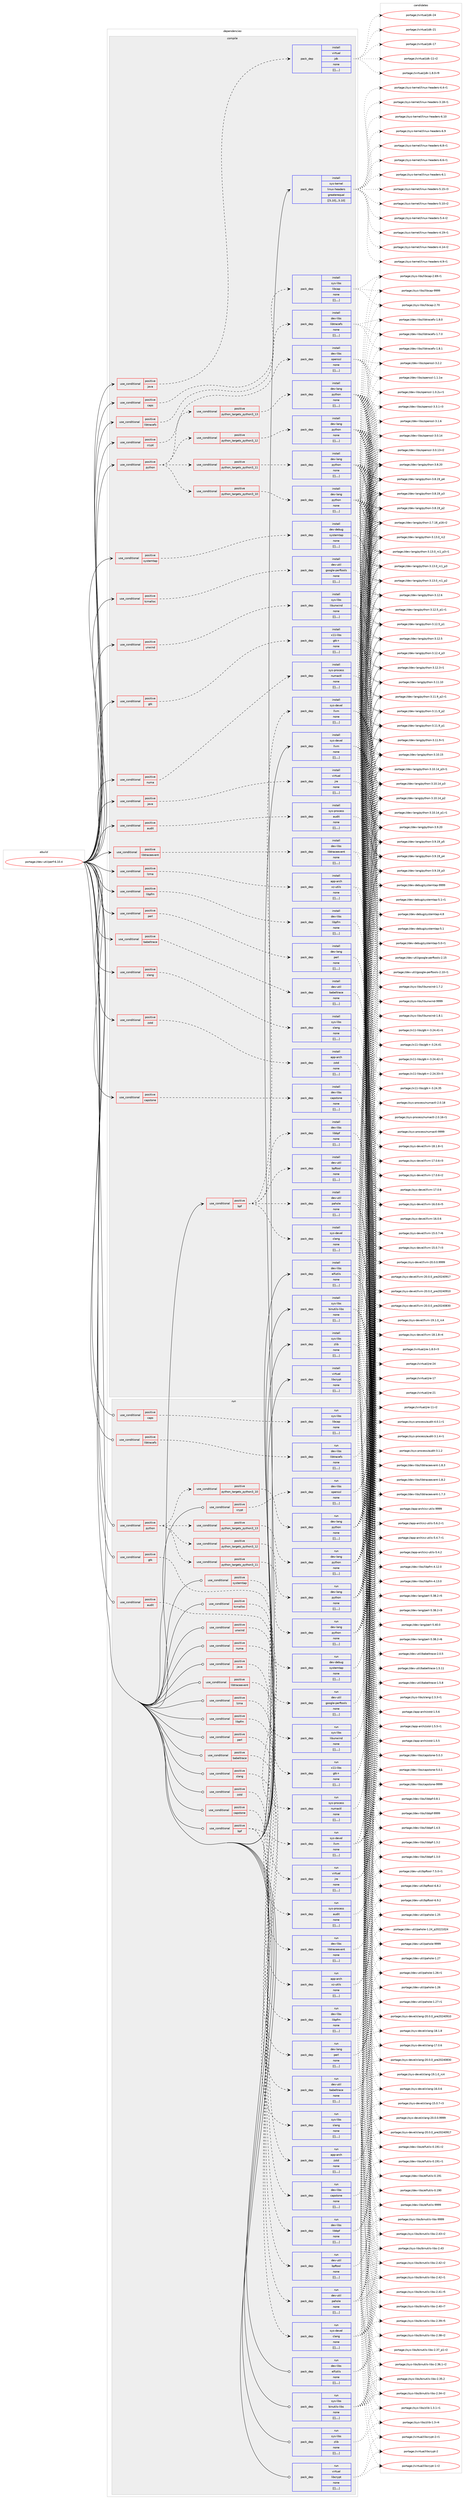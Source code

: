 digraph prolog {

# *************
# Graph options
# *************

newrank=true;
concentrate=true;
compound=true;
graph [rankdir=LR,fontname=Helvetica,fontsize=10,ranksep=1.5];#, ranksep=2.5, nodesep=0.2];
edge  [arrowhead=vee];
node  [fontname=Helvetica,fontsize=10];

# **********
# The ebuild
# **********

subgraph cluster_leftcol {
color=gray;
label=<<i>ebuild</i>>;
id [label="portage://dev-util/perf-6.10.4", color=red, width=4, href="../dev-util/perf-6.10.4.svg"];
}

# ****************
# The dependencies
# ****************

subgraph cluster_midcol {
color=gray;
label=<<i>dependencies</i>>;
subgraph cluster_compile {
fillcolor="#eeeeee";
style=filled;
label=<<i>compile</i>>;
subgraph cond63174 {
dependency221900 [label=<<TABLE BORDER="0" CELLBORDER="1" CELLSPACING="0" CELLPADDING="4"><TR><TD ROWSPAN="3" CELLPADDING="10">use_conditional</TD></TR><TR><TD>positive</TD></TR><TR><TD>audit</TD></TR></TABLE>>, shape=none, color=red];
subgraph pack157293 {
dependency221901 [label=<<TABLE BORDER="0" CELLBORDER="1" CELLSPACING="0" CELLPADDING="4" WIDTH="220"><TR><TD ROWSPAN="6" CELLPADDING="30">pack_dep</TD></TR><TR><TD WIDTH="110">install</TD></TR><TR><TD>sys-process</TD></TR><TR><TD>audit</TD></TR><TR><TD>none</TD></TR><TR><TD>[[],,,,]</TD></TR></TABLE>>, shape=none, color=blue];
}
dependency221900:e -> dependency221901:w [weight=20,style="dashed",arrowhead="vee"];
}
id:e -> dependency221900:w [weight=20,style="solid",arrowhead="vee"];
subgraph cond63175 {
dependency221902 [label=<<TABLE BORDER="0" CELLBORDER="1" CELLSPACING="0" CELLPADDING="4"><TR><TD ROWSPAN="3" CELLPADDING="10">use_conditional</TD></TR><TR><TD>positive</TD></TR><TR><TD>babeltrace</TD></TR></TABLE>>, shape=none, color=red];
subgraph pack157294 {
dependency221903 [label=<<TABLE BORDER="0" CELLBORDER="1" CELLSPACING="0" CELLPADDING="4" WIDTH="220"><TR><TD ROWSPAN="6" CELLPADDING="30">pack_dep</TD></TR><TR><TD WIDTH="110">install</TD></TR><TR><TD>dev-util</TD></TR><TR><TD>babeltrace</TD></TR><TR><TD>none</TD></TR><TR><TD>[[],,,,]</TD></TR></TABLE>>, shape=none, color=blue];
}
dependency221902:e -> dependency221903:w [weight=20,style="dashed",arrowhead="vee"];
}
id:e -> dependency221902:w [weight=20,style="solid",arrowhead="vee"];
subgraph cond63176 {
dependency221904 [label=<<TABLE BORDER="0" CELLBORDER="1" CELLSPACING="0" CELLPADDING="4"><TR><TD ROWSPAN="3" CELLPADDING="10">use_conditional</TD></TR><TR><TD>positive</TD></TR><TR><TD>bpf</TD></TR></TABLE>>, shape=none, color=red];
subgraph pack157295 {
dependency221905 [label=<<TABLE BORDER="0" CELLBORDER="1" CELLSPACING="0" CELLPADDING="4" WIDTH="220"><TR><TD ROWSPAN="6" CELLPADDING="30">pack_dep</TD></TR><TR><TD WIDTH="110">install</TD></TR><TR><TD>dev-libs</TD></TR><TR><TD>libbpf</TD></TR><TR><TD>none</TD></TR><TR><TD>[[],,,,]</TD></TR></TABLE>>, shape=none, color=blue];
}
dependency221904:e -> dependency221905:w [weight=20,style="dashed",arrowhead="vee"];
subgraph pack157296 {
dependency221906 [label=<<TABLE BORDER="0" CELLBORDER="1" CELLSPACING="0" CELLPADDING="4" WIDTH="220"><TR><TD ROWSPAN="6" CELLPADDING="30">pack_dep</TD></TR><TR><TD WIDTH="110">install</TD></TR><TR><TD>dev-util</TD></TR><TR><TD>bpftool</TD></TR><TR><TD>none</TD></TR><TR><TD>[[],,,,]</TD></TR></TABLE>>, shape=none, color=blue];
}
dependency221904:e -> dependency221906:w [weight=20,style="dashed",arrowhead="vee"];
subgraph pack157297 {
dependency221907 [label=<<TABLE BORDER="0" CELLBORDER="1" CELLSPACING="0" CELLPADDING="4" WIDTH="220"><TR><TD ROWSPAN="6" CELLPADDING="30">pack_dep</TD></TR><TR><TD WIDTH="110">install</TD></TR><TR><TD>dev-util</TD></TR><TR><TD>pahole</TD></TR><TR><TD>none</TD></TR><TR><TD>[[],,,,]</TD></TR></TABLE>>, shape=none, color=blue];
}
dependency221904:e -> dependency221907:w [weight=20,style="dashed",arrowhead="vee"];
subgraph pack157298 {
dependency221908 [label=<<TABLE BORDER="0" CELLBORDER="1" CELLSPACING="0" CELLPADDING="4" WIDTH="220"><TR><TD ROWSPAN="6" CELLPADDING="30">pack_dep</TD></TR><TR><TD WIDTH="110">install</TD></TR><TR><TD>sys-devel</TD></TR><TR><TD>clang</TD></TR><TR><TD>none</TD></TR><TR><TD>[[],,,,]</TD></TR></TABLE>>, shape=none, color=blue];
}
dependency221904:e -> dependency221908:w [weight=20,style="dashed",arrowhead="vee"];
subgraph pack157299 {
dependency221909 [label=<<TABLE BORDER="0" CELLBORDER="1" CELLSPACING="0" CELLPADDING="4" WIDTH="220"><TR><TD ROWSPAN="6" CELLPADDING="30">pack_dep</TD></TR><TR><TD WIDTH="110">install</TD></TR><TR><TD>sys-devel</TD></TR><TR><TD>llvm</TD></TR><TR><TD>none</TD></TR><TR><TD>[[],,,,]</TD></TR></TABLE>>, shape=none, color=blue];
}
dependency221904:e -> dependency221909:w [weight=20,style="dashed",arrowhead="vee"];
}
id:e -> dependency221904:w [weight=20,style="solid",arrowhead="vee"];
subgraph cond63177 {
dependency221910 [label=<<TABLE BORDER="0" CELLBORDER="1" CELLSPACING="0" CELLPADDING="4"><TR><TD ROWSPAN="3" CELLPADDING="10">use_conditional</TD></TR><TR><TD>positive</TD></TR><TR><TD>caps</TD></TR></TABLE>>, shape=none, color=red];
subgraph pack157300 {
dependency221911 [label=<<TABLE BORDER="0" CELLBORDER="1" CELLSPACING="0" CELLPADDING="4" WIDTH="220"><TR><TD ROWSPAN="6" CELLPADDING="30">pack_dep</TD></TR><TR><TD WIDTH="110">install</TD></TR><TR><TD>sys-libs</TD></TR><TR><TD>libcap</TD></TR><TR><TD>none</TD></TR><TR><TD>[[],,,,]</TD></TR></TABLE>>, shape=none, color=blue];
}
dependency221910:e -> dependency221911:w [weight=20,style="dashed",arrowhead="vee"];
}
id:e -> dependency221910:w [weight=20,style="solid",arrowhead="vee"];
subgraph cond63178 {
dependency221912 [label=<<TABLE BORDER="0" CELLBORDER="1" CELLSPACING="0" CELLPADDING="4"><TR><TD ROWSPAN="3" CELLPADDING="10">use_conditional</TD></TR><TR><TD>positive</TD></TR><TR><TD>capstone</TD></TR></TABLE>>, shape=none, color=red];
subgraph pack157301 {
dependency221913 [label=<<TABLE BORDER="0" CELLBORDER="1" CELLSPACING="0" CELLPADDING="4" WIDTH="220"><TR><TD ROWSPAN="6" CELLPADDING="30">pack_dep</TD></TR><TR><TD WIDTH="110">install</TD></TR><TR><TD>dev-libs</TD></TR><TR><TD>capstone</TD></TR><TR><TD>none</TD></TR><TR><TD>[[],,,,]</TD></TR></TABLE>>, shape=none, color=blue];
}
dependency221912:e -> dependency221913:w [weight=20,style="dashed",arrowhead="vee"];
}
id:e -> dependency221912:w [weight=20,style="solid",arrowhead="vee"];
subgraph cond63179 {
dependency221914 [label=<<TABLE BORDER="0" CELLBORDER="1" CELLSPACING="0" CELLPADDING="4"><TR><TD ROWSPAN="3" CELLPADDING="10">use_conditional</TD></TR><TR><TD>positive</TD></TR><TR><TD>crypt</TD></TR></TABLE>>, shape=none, color=red];
subgraph pack157302 {
dependency221915 [label=<<TABLE BORDER="0" CELLBORDER="1" CELLSPACING="0" CELLPADDING="4" WIDTH="220"><TR><TD ROWSPAN="6" CELLPADDING="30">pack_dep</TD></TR><TR><TD WIDTH="110">install</TD></TR><TR><TD>dev-libs</TD></TR><TR><TD>openssl</TD></TR><TR><TD>none</TD></TR><TR><TD>[[],,,,]</TD></TR></TABLE>>, shape=none, color=blue];
}
dependency221914:e -> dependency221915:w [weight=20,style="dashed",arrowhead="vee"];
}
id:e -> dependency221914:w [weight=20,style="solid",arrowhead="vee"];
subgraph cond63180 {
dependency221916 [label=<<TABLE BORDER="0" CELLBORDER="1" CELLSPACING="0" CELLPADDING="4"><TR><TD ROWSPAN="3" CELLPADDING="10">use_conditional</TD></TR><TR><TD>positive</TD></TR><TR><TD>gtk</TD></TR></TABLE>>, shape=none, color=red];
subgraph pack157303 {
dependency221917 [label=<<TABLE BORDER="0" CELLBORDER="1" CELLSPACING="0" CELLPADDING="4" WIDTH="220"><TR><TD ROWSPAN="6" CELLPADDING="30">pack_dep</TD></TR><TR><TD WIDTH="110">install</TD></TR><TR><TD>x11-libs</TD></TR><TR><TD>gtk+</TD></TR><TR><TD>none</TD></TR><TR><TD>[[],,,,]</TD></TR></TABLE>>, shape=none, color=blue];
}
dependency221916:e -> dependency221917:w [weight=20,style="dashed",arrowhead="vee"];
}
id:e -> dependency221916:w [weight=20,style="solid",arrowhead="vee"];
subgraph cond63181 {
dependency221918 [label=<<TABLE BORDER="0" CELLBORDER="1" CELLSPACING="0" CELLPADDING="4"><TR><TD ROWSPAN="3" CELLPADDING="10">use_conditional</TD></TR><TR><TD>positive</TD></TR><TR><TD>java</TD></TR></TABLE>>, shape=none, color=red];
subgraph pack157304 {
dependency221919 [label=<<TABLE BORDER="0" CELLBORDER="1" CELLSPACING="0" CELLPADDING="4" WIDTH="220"><TR><TD ROWSPAN="6" CELLPADDING="30">pack_dep</TD></TR><TR><TD WIDTH="110">install</TD></TR><TR><TD>virtual</TD></TR><TR><TD>jdk</TD></TR><TR><TD>none</TD></TR><TR><TD>[[],,,,]</TD></TR></TABLE>>, shape=none, color=blue];
}
dependency221918:e -> dependency221919:w [weight=20,style="dashed",arrowhead="vee"];
}
id:e -> dependency221918:w [weight=20,style="solid",arrowhead="vee"];
subgraph cond63182 {
dependency221920 [label=<<TABLE BORDER="0" CELLBORDER="1" CELLSPACING="0" CELLPADDING="4"><TR><TD ROWSPAN="3" CELLPADDING="10">use_conditional</TD></TR><TR><TD>positive</TD></TR><TR><TD>java</TD></TR></TABLE>>, shape=none, color=red];
subgraph pack157305 {
dependency221921 [label=<<TABLE BORDER="0" CELLBORDER="1" CELLSPACING="0" CELLPADDING="4" WIDTH="220"><TR><TD ROWSPAN="6" CELLPADDING="30">pack_dep</TD></TR><TR><TD WIDTH="110">install</TD></TR><TR><TD>virtual</TD></TR><TR><TD>jre</TD></TR><TR><TD>none</TD></TR><TR><TD>[[],,,,]</TD></TR></TABLE>>, shape=none, color=blue];
}
dependency221920:e -> dependency221921:w [weight=20,style="dashed",arrowhead="vee"];
}
id:e -> dependency221920:w [weight=20,style="solid",arrowhead="vee"];
subgraph cond63183 {
dependency221922 [label=<<TABLE BORDER="0" CELLBORDER="1" CELLSPACING="0" CELLPADDING="4"><TR><TD ROWSPAN="3" CELLPADDING="10">use_conditional</TD></TR><TR><TD>positive</TD></TR><TR><TD>libpfm</TD></TR></TABLE>>, shape=none, color=red];
subgraph pack157306 {
dependency221923 [label=<<TABLE BORDER="0" CELLBORDER="1" CELLSPACING="0" CELLPADDING="4" WIDTH="220"><TR><TD ROWSPAN="6" CELLPADDING="30">pack_dep</TD></TR><TR><TD WIDTH="110">install</TD></TR><TR><TD>dev-libs</TD></TR><TR><TD>libpfm</TD></TR><TR><TD>none</TD></TR><TR><TD>[[],,,,]</TD></TR></TABLE>>, shape=none, color=blue];
}
dependency221922:e -> dependency221923:w [weight=20,style="dashed",arrowhead="vee"];
}
id:e -> dependency221922:w [weight=20,style="solid",arrowhead="vee"];
subgraph cond63184 {
dependency221924 [label=<<TABLE BORDER="0" CELLBORDER="1" CELLSPACING="0" CELLPADDING="4"><TR><TD ROWSPAN="3" CELLPADDING="10">use_conditional</TD></TR><TR><TD>positive</TD></TR><TR><TD>libtraceevent</TD></TR></TABLE>>, shape=none, color=red];
subgraph pack157307 {
dependency221925 [label=<<TABLE BORDER="0" CELLBORDER="1" CELLSPACING="0" CELLPADDING="4" WIDTH="220"><TR><TD ROWSPAN="6" CELLPADDING="30">pack_dep</TD></TR><TR><TD WIDTH="110">install</TD></TR><TR><TD>dev-libs</TD></TR><TR><TD>libtraceevent</TD></TR><TR><TD>none</TD></TR><TR><TD>[[],,,,]</TD></TR></TABLE>>, shape=none, color=blue];
}
dependency221924:e -> dependency221925:w [weight=20,style="dashed",arrowhead="vee"];
}
id:e -> dependency221924:w [weight=20,style="solid",arrowhead="vee"];
subgraph cond63185 {
dependency221926 [label=<<TABLE BORDER="0" CELLBORDER="1" CELLSPACING="0" CELLPADDING="4"><TR><TD ROWSPAN="3" CELLPADDING="10">use_conditional</TD></TR><TR><TD>positive</TD></TR><TR><TD>libtracefs</TD></TR></TABLE>>, shape=none, color=red];
subgraph pack157308 {
dependency221927 [label=<<TABLE BORDER="0" CELLBORDER="1" CELLSPACING="0" CELLPADDING="4" WIDTH="220"><TR><TD ROWSPAN="6" CELLPADDING="30">pack_dep</TD></TR><TR><TD WIDTH="110">install</TD></TR><TR><TD>dev-libs</TD></TR><TR><TD>libtracefs</TD></TR><TR><TD>none</TD></TR><TR><TD>[[],,,,]</TD></TR></TABLE>>, shape=none, color=blue];
}
dependency221926:e -> dependency221927:w [weight=20,style="dashed",arrowhead="vee"];
}
id:e -> dependency221926:w [weight=20,style="solid",arrowhead="vee"];
subgraph cond63186 {
dependency221928 [label=<<TABLE BORDER="0" CELLBORDER="1" CELLSPACING="0" CELLPADDING="4"><TR><TD ROWSPAN="3" CELLPADDING="10">use_conditional</TD></TR><TR><TD>positive</TD></TR><TR><TD>lzma</TD></TR></TABLE>>, shape=none, color=red];
subgraph pack157309 {
dependency221929 [label=<<TABLE BORDER="0" CELLBORDER="1" CELLSPACING="0" CELLPADDING="4" WIDTH="220"><TR><TD ROWSPAN="6" CELLPADDING="30">pack_dep</TD></TR><TR><TD WIDTH="110">install</TD></TR><TR><TD>app-arch</TD></TR><TR><TD>xz-utils</TD></TR><TR><TD>none</TD></TR><TR><TD>[[],,,,]</TD></TR></TABLE>>, shape=none, color=blue];
}
dependency221928:e -> dependency221929:w [weight=20,style="dashed",arrowhead="vee"];
}
id:e -> dependency221928:w [weight=20,style="solid",arrowhead="vee"];
subgraph cond63187 {
dependency221930 [label=<<TABLE BORDER="0" CELLBORDER="1" CELLSPACING="0" CELLPADDING="4"><TR><TD ROWSPAN="3" CELLPADDING="10">use_conditional</TD></TR><TR><TD>positive</TD></TR><TR><TD>numa</TD></TR></TABLE>>, shape=none, color=red];
subgraph pack157310 {
dependency221931 [label=<<TABLE BORDER="0" CELLBORDER="1" CELLSPACING="0" CELLPADDING="4" WIDTH="220"><TR><TD ROWSPAN="6" CELLPADDING="30">pack_dep</TD></TR><TR><TD WIDTH="110">install</TD></TR><TR><TD>sys-process</TD></TR><TR><TD>numactl</TD></TR><TR><TD>none</TD></TR><TR><TD>[[],,,,]</TD></TR></TABLE>>, shape=none, color=blue];
}
dependency221930:e -> dependency221931:w [weight=20,style="dashed",arrowhead="vee"];
}
id:e -> dependency221930:w [weight=20,style="solid",arrowhead="vee"];
subgraph cond63188 {
dependency221932 [label=<<TABLE BORDER="0" CELLBORDER="1" CELLSPACING="0" CELLPADDING="4"><TR><TD ROWSPAN="3" CELLPADDING="10">use_conditional</TD></TR><TR><TD>positive</TD></TR><TR><TD>perl</TD></TR></TABLE>>, shape=none, color=red];
subgraph pack157311 {
dependency221933 [label=<<TABLE BORDER="0" CELLBORDER="1" CELLSPACING="0" CELLPADDING="4" WIDTH="220"><TR><TD ROWSPAN="6" CELLPADDING="30">pack_dep</TD></TR><TR><TD WIDTH="110">install</TD></TR><TR><TD>dev-lang</TD></TR><TR><TD>perl</TD></TR><TR><TD>none</TD></TR><TR><TD>[[],,,,]</TD></TR></TABLE>>, shape=none, color=blue];
}
dependency221932:e -> dependency221933:w [weight=20,style="dashed",arrowhead="vee"];
}
id:e -> dependency221932:w [weight=20,style="solid",arrowhead="vee"];
subgraph cond63189 {
dependency221934 [label=<<TABLE BORDER="0" CELLBORDER="1" CELLSPACING="0" CELLPADDING="4"><TR><TD ROWSPAN="3" CELLPADDING="10">use_conditional</TD></TR><TR><TD>positive</TD></TR><TR><TD>python</TD></TR></TABLE>>, shape=none, color=red];
subgraph cond63190 {
dependency221935 [label=<<TABLE BORDER="0" CELLBORDER="1" CELLSPACING="0" CELLPADDING="4"><TR><TD ROWSPAN="3" CELLPADDING="10">use_conditional</TD></TR><TR><TD>positive</TD></TR><TR><TD>python_targets_python3_10</TD></TR></TABLE>>, shape=none, color=red];
subgraph pack157312 {
dependency221936 [label=<<TABLE BORDER="0" CELLBORDER="1" CELLSPACING="0" CELLPADDING="4" WIDTH="220"><TR><TD ROWSPAN="6" CELLPADDING="30">pack_dep</TD></TR><TR><TD WIDTH="110">install</TD></TR><TR><TD>dev-lang</TD></TR><TR><TD>python</TD></TR><TR><TD>none</TD></TR><TR><TD>[[],,,,]</TD></TR></TABLE>>, shape=none, color=blue];
}
dependency221935:e -> dependency221936:w [weight=20,style="dashed",arrowhead="vee"];
}
dependency221934:e -> dependency221935:w [weight=20,style="dashed",arrowhead="vee"];
subgraph cond63191 {
dependency221937 [label=<<TABLE BORDER="0" CELLBORDER="1" CELLSPACING="0" CELLPADDING="4"><TR><TD ROWSPAN="3" CELLPADDING="10">use_conditional</TD></TR><TR><TD>positive</TD></TR><TR><TD>python_targets_python3_11</TD></TR></TABLE>>, shape=none, color=red];
subgraph pack157313 {
dependency221938 [label=<<TABLE BORDER="0" CELLBORDER="1" CELLSPACING="0" CELLPADDING="4" WIDTH="220"><TR><TD ROWSPAN="6" CELLPADDING="30">pack_dep</TD></TR><TR><TD WIDTH="110">install</TD></TR><TR><TD>dev-lang</TD></TR><TR><TD>python</TD></TR><TR><TD>none</TD></TR><TR><TD>[[],,,,]</TD></TR></TABLE>>, shape=none, color=blue];
}
dependency221937:e -> dependency221938:w [weight=20,style="dashed",arrowhead="vee"];
}
dependency221934:e -> dependency221937:w [weight=20,style="dashed",arrowhead="vee"];
subgraph cond63192 {
dependency221939 [label=<<TABLE BORDER="0" CELLBORDER="1" CELLSPACING="0" CELLPADDING="4"><TR><TD ROWSPAN="3" CELLPADDING="10">use_conditional</TD></TR><TR><TD>positive</TD></TR><TR><TD>python_targets_python3_12</TD></TR></TABLE>>, shape=none, color=red];
subgraph pack157314 {
dependency221940 [label=<<TABLE BORDER="0" CELLBORDER="1" CELLSPACING="0" CELLPADDING="4" WIDTH="220"><TR><TD ROWSPAN="6" CELLPADDING="30">pack_dep</TD></TR><TR><TD WIDTH="110">install</TD></TR><TR><TD>dev-lang</TD></TR><TR><TD>python</TD></TR><TR><TD>none</TD></TR><TR><TD>[[],,,,]</TD></TR></TABLE>>, shape=none, color=blue];
}
dependency221939:e -> dependency221940:w [weight=20,style="dashed",arrowhead="vee"];
}
dependency221934:e -> dependency221939:w [weight=20,style="dashed",arrowhead="vee"];
subgraph cond63193 {
dependency221941 [label=<<TABLE BORDER="0" CELLBORDER="1" CELLSPACING="0" CELLPADDING="4"><TR><TD ROWSPAN="3" CELLPADDING="10">use_conditional</TD></TR><TR><TD>positive</TD></TR><TR><TD>python_targets_python3_13</TD></TR></TABLE>>, shape=none, color=red];
subgraph pack157315 {
dependency221942 [label=<<TABLE BORDER="0" CELLBORDER="1" CELLSPACING="0" CELLPADDING="4" WIDTH="220"><TR><TD ROWSPAN="6" CELLPADDING="30">pack_dep</TD></TR><TR><TD WIDTH="110">install</TD></TR><TR><TD>dev-lang</TD></TR><TR><TD>python</TD></TR><TR><TD>none</TD></TR><TR><TD>[[],,,,]</TD></TR></TABLE>>, shape=none, color=blue];
}
dependency221941:e -> dependency221942:w [weight=20,style="dashed",arrowhead="vee"];
}
dependency221934:e -> dependency221941:w [weight=20,style="dashed",arrowhead="vee"];
}
id:e -> dependency221934:w [weight=20,style="solid",arrowhead="vee"];
subgraph cond63194 {
dependency221943 [label=<<TABLE BORDER="0" CELLBORDER="1" CELLSPACING="0" CELLPADDING="4"><TR><TD ROWSPAN="3" CELLPADDING="10">use_conditional</TD></TR><TR><TD>positive</TD></TR><TR><TD>slang</TD></TR></TABLE>>, shape=none, color=red];
subgraph pack157316 {
dependency221944 [label=<<TABLE BORDER="0" CELLBORDER="1" CELLSPACING="0" CELLPADDING="4" WIDTH="220"><TR><TD ROWSPAN="6" CELLPADDING="30">pack_dep</TD></TR><TR><TD WIDTH="110">install</TD></TR><TR><TD>sys-libs</TD></TR><TR><TD>slang</TD></TR><TR><TD>none</TD></TR><TR><TD>[[],,,,]</TD></TR></TABLE>>, shape=none, color=blue];
}
dependency221943:e -> dependency221944:w [weight=20,style="dashed",arrowhead="vee"];
}
id:e -> dependency221943:w [weight=20,style="solid",arrowhead="vee"];
subgraph cond63195 {
dependency221945 [label=<<TABLE BORDER="0" CELLBORDER="1" CELLSPACING="0" CELLPADDING="4"><TR><TD ROWSPAN="3" CELLPADDING="10">use_conditional</TD></TR><TR><TD>positive</TD></TR><TR><TD>systemtap</TD></TR></TABLE>>, shape=none, color=red];
subgraph pack157317 {
dependency221946 [label=<<TABLE BORDER="0" CELLBORDER="1" CELLSPACING="0" CELLPADDING="4" WIDTH="220"><TR><TD ROWSPAN="6" CELLPADDING="30">pack_dep</TD></TR><TR><TD WIDTH="110">install</TD></TR><TR><TD>dev-debug</TD></TR><TR><TD>systemtap</TD></TR><TR><TD>none</TD></TR><TR><TD>[[],,,,]</TD></TR></TABLE>>, shape=none, color=blue];
}
dependency221945:e -> dependency221946:w [weight=20,style="dashed",arrowhead="vee"];
}
id:e -> dependency221945:w [weight=20,style="solid",arrowhead="vee"];
subgraph cond63196 {
dependency221947 [label=<<TABLE BORDER="0" CELLBORDER="1" CELLSPACING="0" CELLPADDING="4"><TR><TD ROWSPAN="3" CELLPADDING="10">use_conditional</TD></TR><TR><TD>positive</TD></TR><TR><TD>tcmalloc</TD></TR></TABLE>>, shape=none, color=red];
subgraph pack157318 {
dependency221948 [label=<<TABLE BORDER="0" CELLBORDER="1" CELLSPACING="0" CELLPADDING="4" WIDTH="220"><TR><TD ROWSPAN="6" CELLPADDING="30">pack_dep</TD></TR><TR><TD WIDTH="110">install</TD></TR><TR><TD>dev-util</TD></TR><TR><TD>google-perftools</TD></TR><TR><TD>none</TD></TR><TR><TD>[[],,,,]</TD></TR></TABLE>>, shape=none, color=blue];
}
dependency221947:e -> dependency221948:w [weight=20,style="dashed",arrowhead="vee"];
}
id:e -> dependency221947:w [weight=20,style="solid",arrowhead="vee"];
subgraph cond63197 {
dependency221949 [label=<<TABLE BORDER="0" CELLBORDER="1" CELLSPACING="0" CELLPADDING="4"><TR><TD ROWSPAN="3" CELLPADDING="10">use_conditional</TD></TR><TR><TD>positive</TD></TR><TR><TD>unwind</TD></TR></TABLE>>, shape=none, color=red];
subgraph pack157319 {
dependency221950 [label=<<TABLE BORDER="0" CELLBORDER="1" CELLSPACING="0" CELLPADDING="4" WIDTH="220"><TR><TD ROWSPAN="6" CELLPADDING="30">pack_dep</TD></TR><TR><TD WIDTH="110">install</TD></TR><TR><TD>sys-libs</TD></TR><TR><TD>libunwind</TD></TR><TR><TD>none</TD></TR><TR><TD>[[],,,,]</TD></TR></TABLE>>, shape=none, color=blue];
}
dependency221949:e -> dependency221950:w [weight=20,style="dashed",arrowhead="vee"];
}
id:e -> dependency221949:w [weight=20,style="solid",arrowhead="vee"];
subgraph cond63198 {
dependency221951 [label=<<TABLE BORDER="0" CELLBORDER="1" CELLSPACING="0" CELLPADDING="4"><TR><TD ROWSPAN="3" CELLPADDING="10">use_conditional</TD></TR><TR><TD>positive</TD></TR><TR><TD>zstd</TD></TR></TABLE>>, shape=none, color=red];
subgraph pack157320 {
dependency221952 [label=<<TABLE BORDER="0" CELLBORDER="1" CELLSPACING="0" CELLPADDING="4" WIDTH="220"><TR><TD ROWSPAN="6" CELLPADDING="30">pack_dep</TD></TR><TR><TD WIDTH="110">install</TD></TR><TR><TD>app-arch</TD></TR><TR><TD>zstd</TD></TR><TR><TD>none</TD></TR><TR><TD>[[],,,,]</TD></TR></TABLE>>, shape=none, color=blue];
}
dependency221951:e -> dependency221952:w [weight=20,style="dashed",arrowhead="vee"];
}
id:e -> dependency221951:w [weight=20,style="solid",arrowhead="vee"];
subgraph pack157321 {
dependency221953 [label=<<TABLE BORDER="0" CELLBORDER="1" CELLSPACING="0" CELLPADDING="4" WIDTH="220"><TR><TD ROWSPAN="6" CELLPADDING="30">pack_dep</TD></TR><TR><TD WIDTH="110">install</TD></TR><TR><TD>dev-libs</TD></TR><TR><TD>elfutils</TD></TR><TR><TD>none</TD></TR><TR><TD>[[],,,,]</TD></TR></TABLE>>, shape=none, color=blue];
}
id:e -> dependency221953:w [weight=20,style="solid",arrowhead="vee"];
subgraph pack157322 {
dependency221954 [label=<<TABLE BORDER="0" CELLBORDER="1" CELLSPACING="0" CELLPADDING="4" WIDTH="220"><TR><TD ROWSPAN="6" CELLPADDING="30">pack_dep</TD></TR><TR><TD WIDTH="110">install</TD></TR><TR><TD>sys-kernel</TD></TR><TR><TD>linux-headers</TD></TR><TR><TD>greaterequal</TD></TR><TR><TD>[[5,10],,,5.10]</TD></TR></TABLE>>, shape=none, color=blue];
}
id:e -> dependency221954:w [weight=20,style="solid",arrowhead="vee"];
subgraph pack157323 {
dependency221955 [label=<<TABLE BORDER="0" CELLBORDER="1" CELLSPACING="0" CELLPADDING="4" WIDTH="220"><TR><TD ROWSPAN="6" CELLPADDING="30">pack_dep</TD></TR><TR><TD WIDTH="110">install</TD></TR><TR><TD>sys-libs</TD></TR><TR><TD>binutils-libs</TD></TR><TR><TD>none</TD></TR><TR><TD>[[],,,,]</TD></TR></TABLE>>, shape=none, color=blue];
}
id:e -> dependency221955:w [weight=20,style="solid",arrowhead="vee"];
subgraph pack157324 {
dependency221956 [label=<<TABLE BORDER="0" CELLBORDER="1" CELLSPACING="0" CELLPADDING="4" WIDTH="220"><TR><TD ROWSPAN="6" CELLPADDING="30">pack_dep</TD></TR><TR><TD WIDTH="110">install</TD></TR><TR><TD>sys-libs</TD></TR><TR><TD>zlib</TD></TR><TR><TD>none</TD></TR><TR><TD>[[],,,,]</TD></TR></TABLE>>, shape=none, color=blue];
}
id:e -> dependency221956:w [weight=20,style="solid",arrowhead="vee"];
subgraph pack157325 {
dependency221957 [label=<<TABLE BORDER="0" CELLBORDER="1" CELLSPACING="0" CELLPADDING="4" WIDTH="220"><TR><TD ROWSPAN="6" CELLPADDING="30">pack_dep</TD></TR><TR><TD WIDTH="110">install</TD></TR><TR><TD>virtual</TD></TR><TR><TD>libcrypt</TD></TR><TR><TD>none</TD></TR><TR><TD>[[],,,,]</TD></TR></TABLE>>, shape=none, color=blue];
}
id:e -> dependency221957:w [weight=20,style="solid",arrowhead="vee"];
subgraph pack157326 {
dependency221958 [label=<<TABLE BORDER="0" CELLBORDER="1" CELLSPACING="0" CELLPADDING="4" WIDTH="220"><TR><TD ROWSPAN="6" CELLPADDING="30">pack_dep</TD></TR><TR><TD WIDTH="110">install</TD></TR><TR><TD>sys-devel</TD></TR><TR><TD>llvm</TD></TR><TR><TD>none</TD></TR><TR><TD>[[],,,,]</TD></TR></TABLE>>, shape=none, color=blue];
}
id:e -> dependency221958:w [weight=20,style="solid",arrowhead="vee"];
}
subgraph cluster_compileandrun {
fillcolor="#eeeeee";
style=filled;
label=<<i>compile and run</i>>;
}
subgraph cluster_run {
fillcolor="#eeeeee";
style=filled;
label=<<i>run</i>>;
subgraph cond63199 {
dependency221959 [label=<<TABLE BORDER="0" CELLBORDER="1" CELLSPACING="0" CELLPADDING="4"><TR><TD ROWSPAN="3" CELLPADDING="10">use_conditional</TD></TR><TR><TD>positive</TD></TR><TR><TD>audit</TD></TR></TABLE>>, shape=none, color=red];
subgraph pack157327 {
dependency221960 [label=<<TABLE BORDER="0" CELLBORDER="1" CELLSPACING="0" CELLPADDING="4" WIDTH="220"><TR><TD ROWSPAN="6" CELLPADDING="30">pack_dep</TD></TR><TR><TD WIDTH="110">run</TD></TR><TR><TD>sys-process</TD></TR><TR><TD>audit</TD></TR><TR><TD>none</TD></TR><TR><TD>[[],,,,]</TD></TR></TABLE>>, shape=none, color=blue];
}
dependency221959:e -> dependency221960:w [weight=20,style="dashed",arrowhead="vee"];
}
id:e -> dependency221959:w [weight=20,style="solid",arrowhead="odot"];
subgraph cond63200 {
dependency221961 [label=<<TABLE BORDER="0" CELLBORDER="1" CELLSPACING="0" CELLPADDING="4"><TR><TD ROWSPAN="3" CELLPADDING="10">use_conditional</TD></TR><TR><TD>positive</TD></TR><TR><TD>babeltrace</TD></TR></TABLE>>, shape=none, color=red];
subgraph pack157328 {
dependency221962 [label=<<TABLE BORDER="0" CELLBORDER="1" CELLSPACING="0" CELLPADDING="4" WIDTH="220"><TR><TD ROWSPAN="6" CELLPADDING="30">pack_dep</TD></TR><TR><TD WIDTH="110">run</TD></TR><TR><TD>dev-util</TD></TR><TR><TD>babeltrace</TD></TR><TR><TD>none</TD></TR><TR><TD>[[],,,,]</TD></TR></TABLE>>, shape=none, color=blue];
}
dependency221961:e -> dependency221962:w [weight=20,style="dashed",arrowhead="vee"];
}
id:e -> dependency221961:w [weight=20,style="solid",arrowhead="odot"];
subgraph cond63201 {
dependency221963 [label=<<TABLE BORDER="0" CELLBORDER="1" CELLSPACING="0" CELLPADDING="4"><TR><TD ROWSPAN="3" CELLPADDING="10">use_conditional</TD></TR><TR><TD>positive</TD></TR><TR><TD>bpf</TD></TR></TABLE>>, shape=none, color=red];
subgraph pack157329 {
dependency221964 [label=<<TABLE BORDER="0" CELLBORDER="1" CELLSPACING="0" CELLPADDING="4" WIDTH="220"><TR><TD ROWSPAN="6" CELLPADDING="30">pack_dep</TD></TR><TR><TD WIDTH="110">run</TD></TR><TR><TD>dev-libs</TD></TR><TR><TD>libbpf</TD></TR><TR><TD>none</TD></TR><TR><TD>[[],,,,]</TD></TR></TABLE>>, shape=none, color=blue];
}
dependency221963:e -> dependency221964:w [weight=20,style="dashed",arrowhead="vee"];
subgraph pack157330 {
dependency221965 [label=<<TABLE BORDER="0" CELLBORDER="1" CELLSPACING="0" CELLPADDING="4" WIDTH="220"><TR><TD ROWSPAN="6" CELLPADDING="30">pack_dep</TD></TR><TR><TD WIDTH="110">run</TD></TR><TR><TD>dev-util</TD></TR><TR><TD>bpftool</TD></TR><TR><TD>none</TD></TR><TR><TD>[[],,,,]</TD></TR></TABLE>>, shape=none, color=blue];
}
dependency221963:e -> dependency221965:w [weight=20,style="dashed",arrowhead="vee"];
subgraph pack157331 {
dependency221966 [label=<<TABLE BORDER="0" CELLBORDER="1" CELLSPACING="0" CELLPADDING="4" WIDTH="220"><TR><TD ROWSPAN="6" CELLPADDING="30">pack_dep</TD></TR><TR><TD WIDTH="110">run</TD></TR><TR><TD>dev-util</TD></TR><TR><TD>pahole</TD></TR><TR><TD>none</TD></TR><TR><TD>[[],,,,]</TD></TR></TABLE>>, shape=none, color=blue];
}
dependency221963:e -> dependency221966:w [weight=20,style="dashed",arrowhead="vee"];
subgraph pack157332 {
dependency221967 [label=<<TABLE BORDER="0" CELLBORDER="1" CELLSPACING="0" CELLPADDING="4" WIDTH="220"><TR><TD ROWSPAN="6" CELLPADDING="30">pack_dep</TD></TR><TR><TD WIDTH="110">run</TD></TR><TR><TD>sys-devel</TD></TR><TR><TD>clang</TD></TR><TR><TD>none</TD></TR><TR><TD>[[],,,,]</TD></TR></TABLE>>, shape=none, color=blue];
}
dependency221963:e -> dependency221967:w [weight=20,style="dashed",arrowhead="vee"];
subgraph pack157333 {
dependency221968 [label=<<TABLE BORDER="0" CELLBORDER="1" CELLSPACING="0" CELLPADDING="4" WIDTH="220"><TR><TD ROWSPAN="6" CELLPADDING="30">pack_dep</TD></TR><TR><TD WIDTH="110">run</TD></TR><TR><TD>sys-devel</TD></TR><TR><TD>llvm</TD></TR><TR><TD>none</TD></TR><TR><TD>[[],,,,]</TD></TR></TABLE>>, shape=none, color=blue];
}
dependency221963:e -> dependency221968:w [weight=20,style="dashed",arrowhead="vee"];
}
id:e -> dependency221963:w [weight=20,style="solid",arrowhead="odot"];
subgraph cond63202 {
dependency221969 [label=<<TABLE BORDER="0" CELLBORDER="1" CELLSPACING="0" CELLPADDING="4"><TR><TD ROWSPAN="3" CELLPADDING="10">use_conditional</TD></TR><TR><TD>positive</TD></TR><TR><TD>caps</TD></TR></TABLE>>, shape=none, color=red];
subgraph pack157334 {
dependency221970 [label=<<TABLE BORDER="0" CELLBORDER="1" CELLSPACING="0" CELLPADDING="4" WIDTH="220"><TR><TD ROWSPAN="6" CELLPADDING="30">pack_dep</TD></TR><TR><TD WIDTH="110">run</TD></TR><TR><TD>sys-libs</TD></TR><TR><TD>libcap</TD></TR><TR><TD>none</TD></TR><TR><TD>[[],,,,]</TD></TR></TABLE>>, shape=none, color=blue];
}
dependency221969:e -> dependency221970:w [weight=20,style="dashed",arrowhead="vee"];
}
id:e -> dependency221969:w [weight=20,style="solid",arrowhead="odot"];
subgraph cond63203 {
dependency221971 [label=<<TABLE BORDER="0" CELLBORDER="1" CELLSPACING="0" CELLPADDING="4"><TR><TD ROWSPAN="3" CELLPADDING="10">use_conditional</TD></TR><TR><TD>positive</TD></TR><TR><TD>capstone</TD></TR></TABLE>>, shape=none, color=red];
subgraph pack157335 {
dependency221972 [label=<<TABLE BORDER="0" CELLBORDER="1" CELLSPACING="0" CELLPADDING="4" WIDTH="220"><TR><TD ROWSPAN="6" CELLPADDING="30">pack_dep</TD></TR><TR><TD WIDTH="110">run</TD></TR><TR><TD>dev-libs</TD></TR><TR><TD>capstone</TD></TR><TR><TD>none</TD></TR><TR><TD>[[],,,,]</TD></TR></TABLE>>, shape=none, color=blue];
}
dependency221971:e -> dependency221972:w [weight=20,style="dashed",arrowhead="vee"];
}
id:e -> dependency221971:w [weight=20,style="solid",arrowhead="odot"];
subgraph cond63204 {
dependency221973 [label=<<TABLE BORDER="0" CELLBORDER="1" CELLSPACING="0" CELLPADDING="4"><TR><TD ROWSPAN="3" CELLPADDING="10">use_conditional</TD></TR><TR><TD>positive</TD></TR><TR><TD>crypt</TD></TR></TABLE>>, shape=none, color=red];
subgraph pack157336 {
dependency221974 [label=<<TABLE BORDER="0" CELLBORDER="1" CELLSPACING="0" CELLPADDING="4" WIDTH="220"><TR><TD ROWSPAN="6" CELLPADDING="30">pack_dep</TD></TR><TR><TD WIDTH="110">run</TD></TR><TR><TD>dev-libs</TD></TR><TR><TD>openssl</TD></TR><TR><TD>none</TD></TR><TR><TD>[[],,,,]</TD></TR></TABLE>>, shape=none, color=blue];
}
dependency221973:e -> dependency221974:w [weight=20,style="dashed",arrowhead="vee"];
}
id:e -> dependency221973:w [weight=20,style="solid",arrowhead="odot"];
subgraph cond63205 {
dependency221975 [label=<<TABLE BORDER="0" CELLBORDER="1" CELLSPACING="0" CELLPADDING="4"><TR><TD ROWSPAN="3" CELLPADDING="10">use_conditional</TD></TR><TR><TD>positive</TD></TR><TR><TD>gtk</TD></TR></TABLE>>, shape=none, color=red];
subgraph pack157337 {
dependency221976 [label=<<TABLE BORDER="0" CELLBORDER="1" CELLSPACING="0" CELLPADDING="4" WIDTH="220"><TR><TD ROWSPAN="6" CELLPADDING="30">pack_dep</TD></TR><TR><TD WIDTH="110">run</TD></TR><TR><TD>x11-libs</TD></TR><TR><TD>gtk+</TD></TR><TR><TD>none</TD></TR><TR><TD>[[],,,,]</TD></TR></TABLE>>, shape=none, color=blue];
}
dependency221975:e -> dependency221976:w [weight=20,style="dashed",arrowhead="vee"];
}
id:e -> dependency221975:w [weight=20,style="solid",arrowhead="odot"];
subgraph cond63206 {
dependency221977 [label=<<TABLE BORDER="0" CELLBORDER="1" CELLSPACING="0" CELLPADDING="4"><TR><TD ROWSPAN="3" CELLPADDING="10">use_conditional</TD></TR><TR><TD>positive</TD></TR><TR><TD>java</TD></TR></TABLE>>, shape=none, color=red];
subgraph pack157338 {
dependency221978 [label=<<TABLE BORDER="0" CELLBORDER="1" CELLSPACING="0" CELLPADDING="4" WIDTH="220"><TR><TD ROWSPAN="6" CELLPADDING="30">pack_dep</TD></TR><TR><TD WIDTH="110">run</TD></TR><TR><TD>virtual</TD></TR><TR><TD>jre</TD></TR><TR><TD>none</TD></TR><TR><TD>[[],,,,]</TD></TR></TABLE>>, shape=none, color=blue];
}
dependency221977:e -> dependency221978:w [weight=20,style="dashed",arrowhead="vee"];
}
id:e -> dependency221977:w [weight=20,style="solid",arrowhead="odot"];
subgraph cond63207 {
dependency221979 [label=<<TABLE BORDER="0" CELLBORDER="1" CELLSPACING="0" CELLPADDING="4"><TR><TD ROWSPAN="3" CELLPADDING="10">use_conditional</TD></TR><TR><TD>positive</TD></TR><TR><TD>libpfm</TD></TR></TABLE>>, shape=none, color=red];
subgraph pack157339 {
dependency221980 [label=<<TABLE BORDER="0" CELLBORDER="1" CELLSPACING="0" CELLPADDING="4" WIDTH="220"><TR><TD ROWSPAN="6" CELLPADDING="30">pack_dep</TD></TR><TR><TD WIDTH="110">run</TD></TR><TR><TD>dev-libs</TD></TR><TR><TD>libpfm</TD></TR><TR><TD>none</TD></TR><TR><TD>[[],,,,]</TD></TR></TABLE>>, shape=none, color=blue];
}
dependency221979:e -> dependency221980:w [weight=20,style="dashed",arrowhead="vee"];
}
id:e -> dependency221979:w [weight=20,style="solid",arrowhead="odot"];
subgraph cond63208 {
dependency221981 [label=<<TABLE BORDER="0" CELLBORDER="1" CELLSPACING="0" CELLPADDING="4"><TR><TD ROWSPAN="3" CELLPADDING="10">use_conditional</TD></TR><TR><TD>positive</TD></TR><TR><TD>libtraceevent</TD></TR></TABLE>>, shape=none, color=red];
subgraph pack157340 {
dependency221982 [label=<<TABLE BORDER="0" CELLBORDER="1" CELLSPACING="0" CELLPADDING="4" WIDTH="220"><TR><TD ROWSPAN="6" CELLPADDING="30">pack_dep</TD></TR><TR><TD WIDTH="110">run</TD></TR><TR><TD>dev-libs</TD></TR><TR><TD>libtraceevent</TD></TR><TR><TD>none</TD></TR><TR><TD>[[],,,,]</TD></TR></TABLE>>, shape=none, color=blue];
}
dependency221981:e -> dependency221982:w [weight=20,style="dashed",arrowhead="vee"];
}
id:e -> dependency221981:w [weight=20,style="solid",arrowhead="odot"];
subgraph cond63209 {
dependency221983 [label=<<TABLE BORDER="0" CELLBORDER="1" CELLSPACING="0" CELLPADDING="4"><TR><TD ROWSPAN="3" CELLPADDING="10">use_conditional</TD></TR><TR><TD>positive</TD></TR><TR><TD>libtracefs</TD></TR></TABLE>>, shape=none, color=red];
subgraph pack157341 {
dependency221984 [label=<<TABLE BORDER="0" CELLBORDER="1" CELLSPACING="0" CELLPADDING="4" WIDTH="220"><TR><TD ROWSPAN="6" CELLPADDING="30">pack_dep</TD></TR><TR><TD WIDTH="110">run</TD></TR><TR><TD>dev-libs</TD></TR><TR><TD>libtracefs</TD></TR><TR><TD>none</TD></TR><TR><TD>[[],,,,]</TD></TR></TABLE>>, shape=none, color=blue];
}
dependency221983:e -> dependency221984:w [weight=20,style="dashed",arrowhead="vee"];
}
id:e -> dependency221983:w [weight=20,style="solid",arrowhead="odot"];
subgraph cond63210 {
dependency221985 [label=<<TABLE BORDER="0" CELLBORDER="1" CELLSPACING="0" CELLPADDING="4"><TR><TD ROWSPAN="3" CELLPADDING="10">use_conditional</TD></TR><TR><TD>positive</TD></TR><TR><TD>lzma</TD></TR></TABLE>>, shape=none, color=red];
subgraph pack157342 {
dependency221986 [label=<<TABLE BORDER="0" CELLBORDER="1" CELLSPACING="0" CELLPADDING="4" WIDTH="220"><TR><TD ROWSPAN="6" CELLPADDING="30">pack_dep</TD></TR><TR><TD WIDTH="110">run</TD></TR><TR><TD>app-arch</TD></TR><TR><TD>xz-utils</TD></TR><TR><TD>none</TD></TR><TR><TD>[[],,,,]</TD></TR></TABLE>>, shape=none, color=blue];
}
dependency221985:e -> dependency221986:w [weight=20,style="dashed",arrowhead="vee"];
}
id:e -> dependency221985:w [weight=20,style="solid",arrowhead="odot"];
subgraph cond63211 {
dependency221987 [label=<<TABLE BORDER="0" CELLBORDER="1" CELLSPACING="0" CELLPADDING="4"><TR><TD ROWSPAN="3" CELLPADDING="10">use_conditional</TD></TR><TR><TD>positive</TD></TR><TR><TD>numa</TD></TR></TABLE>>, shape=none, color=red];
subgraph pack157343 {
dependency221988 [label=<<TABLE BORDER="0" CELLBORDER="1" CELLSPACING="0" CELLPADDING="4" WIDTH="220"><TR><TD ROWSPAN="6" CELLPADDING="30">pack_dep</TD></TR><TR><TD WIDTH="110">run</TD></TR><TR><TD>sys-process</TD></TR><TR><TD>numactl</TD></TR><TR><TD>none</TD></TR><TR><TD>[[],,,,]</TD></TR></TABLE>>, shape=none, color=blue];
}
dependency221987:e -> dependency221988:w [weight=20,style="dashed",arrowhead="vee"];
}
id:e -> dependency221987:w [weight=20,style="solid",arrowhead="odot"];
subgraph cond63212 {
dependency221989 [label=<<TABLE BORDER="0" CELLBORDER="1" CELLSPACING="0" CELLPADDING="4"><TR><TD ROWSPAN="3" CELLPADDING="10">use_conditional</TD></TR><TR><TD>positive</TD></TR><TR><TD>perl</TD></TR></TABLE>>, shape=none, color=red];
subgraph pack157344 {
dependency221990 [label=<<TABLE BORDER="0" CELLBORDER="1" CELLSPACING="0" CELLPADDING="4" WIDTH="220"><TR><TD ROWSPAN="6" CELLPADDING="30">pack_dep</TD></TR><TR><TD WIDTH="110">run</TD></TR><TR><TD>dev-lang</TD></TR><TR><TD>perl</TD></TR><TR><TD>none</TD></TR><TR><TD>[[],,,,]</TD></TR></TABLE>>, shape=none, color=blue];
}
dependency221989:e -> dependency221990:w [weight=20,style="dashed",arrowhead="vee"];
}
id:e -> dependency221989:w [weight=20,style="solid",arrowhead="odot"];
subgraph cond63213 {
dependency221991 [label=<<TABLE BORDER="0" CELLBORDER="1" CELLSPACING="0" CELLPADDING="4"><TR><TD ROWSPAN="3" CELLPADDING="10">use_conditional</TD></TR><TR><TD>positive</TD></TR><TR><TD>python</TD></TR></TABLE>>, shape=none, color=red];
subgraph cond63214 {
dependency221992 [label=<<TABLE BORDER="0" CELLBORDER="1" CELLSPACING="0" CELLPADDING="4"><TR><TD ROWSPAN="3" CELLPADDING="10">use_conditional</TD></TR><TR><TD>positive</TD></TR><TR><TD>python_targets_python3_10</TD></TR></TABLE>>, shape=none, color=red];
subgraph pack157345 {
dependency221993 [label=<<TABLE BORDER="0" CELLBORDER="1" CELLSPACING="0" CELLPADDING="4" WIDTH="220"><TR><TD ROWSPAN="6" CELLPADDING="30">pack_dep</TD></TR><TR><TD WIDTH="110">run</TD></TR><TR><TD>dev-lang</TD></TR><TR><TD>python</TD></TR><TR><TD>none</TD></TR><TR><TD>[[],,,,]</TD></TR></TABLE>>, shape=none, color=blue];
}
dependency221992:e -> dependency221993:w [weight=20,style="dashed",arrowhead="vee"];
}
dependency221991:e -> dependency221992:w [weight=20,style="dashed",arrowhead="vee"];
subgraph cond63215 {
dependency221994 [label=<<TABLE BORDER="0" CELLBORDER="1" CELLSPACING="0" CELLPADDING="4"><TR><TD ROWSPAN="3" CELLPADDING="10">use_conditional</TD></TR><TR><TD>positive</TD></TR><TR><TD>python_targets_python3_11</TD></TR></TABLE>>, shape=none, color=red];
subgraph pack157346 {
dependency221995 [label=<<TABLE BORDER="0" CELLBORDER="1" CELLSPACING="0" CELLPADDING="4" WIDTH="220"><TR><TD ROWSPAN="6" CELLPADDING="30">pack_dep</TD></TR><TR><TD WIDTH="110">run</TD></TR><TR><TD>dev-lang</TD></TR><TR><TD>python</TD></TR><TR><TD>none</TD></TR><TR><TD>[[],,,,]</TD></TR></TABLE>>, shape=none, color=blue];
}
dependency221994:e -> dependency221995:w [weight=20,style="dashed",arrowhead="vee"];
}
dependency221991:e -> dependency221994:w [weight=20,style="dashed",arrowhead="vee"];
subgraph cond63216 {
dependency221996 [label=<<TABLE BORDER="0" CELLBORDER="1" CELLSPACING="0" CELLPADDING="4"><TR><TD ROWSPAN="3" CELLPADDING="10">use_conditional</TD></TR><TR><TD>positive</TD></TR><TR><TD>python_targets_python3_12</TD></TR></TABLE>>, shape=none, color=red];
subgraph pack157347 {
dependency221997 [label=<<TABLE BORDER="0" CELLBORDER="1" CELLSPACING="0" CELLPADDING="4" WIDTH="220"><TR><TD ROWSPAN="6" CELLPADDING="30">pack_dep</TD></TR><TR><TD WIDTH="110">run</TD></TR><TR><TD>dev-lang</TD></TR><TR><TD>python</TD></TR><TR><TD>none</TD></TR><TR><TD>[[],,,,]</TD></TR></TABLE>>, shape=none, color=blue];
}
dependency221996:e -> dependency221997:w [weight=20,style="dashed",arrowhead="vee"];
}
dependency221991:e -> dependency221996:w [weight=20,style="dashed",arrowhead="vee"];
subgraph cond63217 {
dependency221998 [label=<<TABLE BORDER="0" CELLBORDER="1" CELLSPACING="0" CELLPADDING="4"><TR><TD ROWSPAN="3" CELLPADDING="10">use_conditional</TD></TR><TR><TD>positive</TD></TR><TR><TD>python_targets_python3_13</TD></TR></TABLE>>, shape=none, color=red];
subgraph pack157348 {
dependency221999 [label=<<TABLE BORDER="0" CELLBORDER="1" CELLSPACING="0" CELLPADDING="4" WIDTH="220"><TR><TD ROWSPAN="6" CELLPADDING="30">pack_dep</TD></TR><TR><TD WIDTH="110">run</TD></TR><TR><TD>dev-lang</TD></TR><TR><TD>python</TD></TR><TR><TD>none</TD></TR><TR><TD>[[],,,,]</TD></TR></TABLE>>, shape=none, color=blue];
}
dependency221998:e -> dependency221999:w [weight=20,style="dashed",arrowhead="vee"];
}
dependency221991:e -> dependency221998:w [weight=20,style="dashed",arrowhead="vee"];
}
id:e -> dependency221991:w [weight=20,style="solid",arrowhead="odot"];
subgraph cond63218 {
dependency222000 [label=<<TABLE BORDER="0" CELLBORDER="1" CELLSPACING="0" CELLPADDING="4"><TR><TD ROWSPAN="3" CELLPADDING="10">use_conditional</TD></TR><TR><TD>positive</TD></TR><TR><TD>slang</TD></TR></TABLE>>, shape=none, color=red];
subgraph pack157349 {
dependency222001 [label=<<TABLE BORDER="0" CELLBORDER="1" CELLSPACING="0" CELLPADDING="4" WIDTH="220"><TR><TD ROWSPAN="6" CELLPADDING="30">pack_dep</TD></TR><TR><TD WIDTH="110">run</TD></TR><TR><TD>sys-libs</TD></TR><TR><TD>slang</TD></TR><TR><TD>none</TD></TR><TR><TD>[[],,,,]</TD></TR></TABLE>>, shape=none, color=blue];
}
dependency222000:e -> dependency222001:w [weight=20,style="dashed",arrowhead="vee"];
}
id:e -> dependency222000:w [weight=20,style="solid",arrowhead="odot"];
subgraph cond63219 {
dependency222002 [label=<<TABLE BORDER="0" CELLBORDER="1" CELLSPACING="0" CELLPADDING="4"><TR><TD ROWSPAN="3" CELLPADDING="10">use_conditional</TD></TR><TR><TD>positive</TD></TR><TR><TD>systemtap</TD></TR></TABLE>>, shape=none, color=red];
subgraph pack157350 {
dependency222003 [label=<<TABLE BORDER="0" CELLBORDER="1" CELLSPACING="0" CELLPADDING="4" WIDTH="220"><TR><TD ROWSPAN="6" CELLPADDING="30">pack_dep</TD></TR><TR><TD WIDTH="110">run</TD></TR><TR><TD>dev-debug</TD></TR><TR><TD>systemtap</TD></TR><TR><TD>none</TD></TR><TR><TD>[[],,,,]</TD></TR></TABLE>>, shape=none, color=blue];
}
dependency222002:e -> dependency222003:w [weight=20,style="dashed",arrowhead="vee"];
}
id:e -> dependency222002:w [weight=20,style="solid",arrowhead="odot"];
subgraph cond63220 {
dependency222004 [label=<<TABLE BORDER="0" CELLBORDER="1" CELLSPACING="0" CELLPADDING="4"><TR><TD ROWSPAN="3" CELLPADDING="10">use_conditional</TD></TR><TR><TD>positive</TD></TR><TR><TD>tcmalloc</TD></TR></TABLE>>, shape=none, color=red];
subgraph pack157351 {
dependency222005 [label=<<TABLE BORDER="0" CELLBORDER="1" CELLSPACING="0" CELLPADDING="4" WIDTH="220"><TR><TD ROWSPAN="6" CELLPADDING="30">pack_dep</TD></TR><TR><TD WIDTH="110">run</TD></TR><TR><TD>dev-util</TD></TR><TR><TD>google-perftools</TD></TR><TR><TD>none</TD></TR><TR><TD>[[],,,,]</TD></TR></TABLE>>, shape=none, color=blue];
}
dependency222004:e -> dependency222005:w [weight=20,style="dashed",arrowhead="vee"];
}
id:e -> dependency222004:w [weight=20,style="solid",arrowhead="odot"];
subgraph cond63221 {
dependency222006 [label=<<TABLE BORDER="0" CELLBORDER="1" CELLSPACING="0" CELLPADDING="4"><TR><TD ROWSPAN="3" CELLPADDING="10">use_conditional</TD></TR><TR><TD>positive</TD></TR><TR><TD>unwind</TD></TR></TABLE>>, shape=none, color=red];
subgraph pack157352 {
dependency222007 [label=<<TABLE BORDER="0" CELLBORDER="1" CELLSPACING="0" CELLPADDING="4" WIDTH="220"><TR><TD ROWSPAN="6" CELLPADDING="30">pack_dep</TD></TR><TR><TD WIDTH="110">run</TD></TR><TR><TD>sys-libs</TD></TR><TR><TD>libunwind</TD></TR><TR><TD>none</TD></TR><TR><TD>[[],,,,]</TD></TR></TABLE>>, shape=none, color=blue];
}
dependency222006:e -> dependency222007:w [weight=20,style="dashed",arrowhead="vee"];
}
id:e -> dependency222006:w [weight=20,style="solid",arrowhead="odot"];
subgraph cond63222 {
dependency222008 [label=<<TABLE BORDER="0" CELLBORDER="1" CELLSPACING="0" CELLPADDING="4"><TR><TD ROWSPAN="3" CELLPADDING="10">use_conditional</TD></TR><TR><TD>positive</TD></TR><TR><TD>zstd</TD></TR></TABLE>>, shape=none, color=red];
subgraph pack157353 {
dependency222009 [label=<<TABLE BORDER="0" CELLBORDER="1" CELLSPACING="0" CELLPADDING="4" WIDTH="220"><TR><TD ROWSPAN="6" CELLPADDING="30">pack_dep</TD></TR><TR><TD WIDTH="110">run</TD></TR><TR><TD>app-arch</TD></TR><TR><TD>zstd</TD></TR><TR><TD>none</TD></TR><TR><TD>[[],,,,]</TD></TR></TABLE>>, shape=none, color=blue];
}
dependency222008:e -> dependency222009:w [weight=20,style="dashed",arrowhead="vee"];
}
id:e -> dependency222008:w [weight=20,style="solid",arrowhead="odot"];
subgraph pack157354 {
dependency222010 [label=<<TABLE BORDER="0" CELLBORDER="1" CELLSPACING="0" CELLPADDING="4" WIDTH="220"><TR><TD ROWSPAN="6" CELLPADDING="30">pack_dep</TD></TR><TR><TD WIDTH="110">run</TD></TR><TR><TD>dev-libs</TD></TR><TR><TD>elfutils</TD></TR><TR><TD>none</TD></TR><TR><TD>[[],,,,]</TD></TR></TABLE>>, shape=none, color=blue];
}
id:e -> dependency222010:w [weight=20,style="solid",arrowhead="odot"];
subgraph pack157355 {
dependency222011 [label=<<TABLE BORDER="0" CELLBORDER="1" CELLSPACING="0" CELLPADDING="4" WIDTH="220"><TR><TD ROWSPAN="6" CELLPADDING="30">pack_dep</TD></TR><TR><TD WIDTH="110">run</TD></TR><TR><TD>sys-libs</TD></TR><TR><TD>binutils-libs</TD></TR><TR><TD>none</TD></TR><TR><TD>[[],,,,]</TD></TR></TABLE>>, shape=none, color=blue];
}
id:e -> dependency222011:w [weight=20,style="solid",arrowhead="odot"];
subgraph pack157356 {
dependency222012 [label=<<TABLE BORDER="0" CELLBORDER="1" CELLSPACING="0" CELLPADDING="4" WIDTH="220"><TR><TD ROWSPAN="6" CELLPADDING="30">pack_dep</TD></TR><TR><TD WIDTH="110">run</TD></TR><TR><TD>sys-libs</TD></TR><TR><TD>zlib</TD></TR><TR><TD>none</TD></TR><TR><TD>[[],,,,]</TD></TR></TABLE>>, shape=none, color=blue];
}
id:e -> dependency222012:w [weight=20,style="solid",arrowhead="odot"];
subgraph pack157357 {
dependency222013 [label=<<TABLE BORDER="0" CELLBORDER="1" CELLSPACING="0" CELLPADDING="4" WIDTH="220"><TR><TD ROWSPAN="6" CELLPADDING="30">pack_dep</TD></TR><TR><TD WIDTH="110">run</TD></TR><TR><TD>virtual</TD></TR><TR><TD>libcrypt</TD></TR><TR><TD>none</TD></TR><TR><TD>[[],,,,]</TD></TR></TABLE>>, shape=none, color=blue];
}
id:e -> dependency222013:w [weight=20,style="solid",arrowhead="odot"];
}
}

# **************
# The candidates
# **************

subgraph cluster_choices {
rank=same;
color=gray;
label=<<i>candidates</i>>;

subgraph choice157293 {
color=black;
nodesep=1;
choice115121115451121141119910111511547971171001051164552464846494511449 [label="portage://sys-process/audit-4.0.1-r1", color=red, width=4,href="../sys-process/audit-4.0.1-r1.svg"];
choice115121115451121141119910111511547971171001051164551464946524511449 [label="portage://sys-process/audit-3.1.4-r1", color=red, width=4,href="../sys-process/audit-3.1.4-r1.svg"];
choice11512111545112114111991011151154797117100105116455146494650 [label="portage://sys-process/audit-3.1.2", color=red, width=4,href="../sys-process/audit-3.1.2.svg"];
dependency221901:e -> choice115121115451121141119910111511547971171001051164552464846494511449:w [style=dotted,weight="100"];
dependency221901:e -> choice115121115451121141119910111511547971171001051164551464946524511449:w [style=dotted,weight="100"];
dependency221901:e -> choice11512111545112114111991011151154797117100105116455146494650:w [style=dotted,weight="100"];
}
subgraph choice157294 {
color=black;
nodesep=1;
choice10010111845117116105108479897981011081161149799101455046484653 [label="portage://dev-util/babeltrace-2.0.5", color=red, width=4,href="../dev-util/babeltrace-2.0.5.svg"];
choice1001011184511711610510847989798101108116114979910145494653464949 [label="portage://dev-util/babeltrace-1.5.11", color=red, width=4,href="../dev-util/babeltrace-1.5.11.svg"];
choice10010111845117116105108479897981011081161149799101454946534656 [label="portage://dev-util/babeltrace-1.5.8", color=red, width=4,href="../dev-util/babeltrace-1.5.8.svg"];
dependency221903:e -> choice10010111845117116105108479897981011081161149799101455046484653:w [style=dotted,weight="100"];
dependency221903:e -> choice1001011184511711610510847989798101108116114979910145494653464949:w [style=dotted,weight="100"];
dependency221903:e -> choice10010111845117116105108479897981011081161149799101454946534656:w [style=dotted,weight="100"];
}
subgraph choice157295 {
color=black;
nodesep=1;
choice10010111845108105981154710810598981121024557575757 [label="portage://dev-libs/libbpf-9999", color=red, width=4,href="../dev-libs/libbpf-9999.svg"];
choice1001011184510810598115471081059898112102454946524653 [label="portage://dev-libs/libbpf-1.4.5", color=red, width=4,href="../dev-libs/libbpf-1.4.5.svg"];
choice1001011184510810598115471081059898112102454946514650 [label="portage://dev-libs/libbpf-1.3.2", color=red, width=4,href="../dev-libs/libbpf-1.3.2.svg"];
choice1001011184510810598115471081059898112102454946514648 [label="portage://dev-libs/libbpf-1.3.0", color=red, width=4,href="../dev-libs/libbpf-1.3.0.svg"];
choice1001011184510810598115471081059898112102454846564649 [label="portage://dev-libs/libbpf-0.8.1", color=red, width=4,href="../dev-libs/libbpf-0.8.1.svg"];
dependency221905:e -> choice10010111845108105981154710810598981121024557575757:w [style=dotted,weight="100"];
dependency221905:e -> choice1001011184510810598115471081059898112102454946524653:w [style=dotted,weight="100"];
dependency221905:e -> choice1001011184510810598115471081059898112102454946514650:w [style=dotted,weight="100"];
dependency221905:e -> choice1001011184510810598115471081059898112102454946514648:w [style=dotted,weight="100"];
dependency221905:e -> choice1001011184510810598115471081059898112102454846564649:w [style=dotted,weight="100"];
}
subgraph choice157296 {
color=black;
nodesep=1;
choice1001011184511711610510847981121021161111111084555465346484511449 [label="portage://dev-util/bpftool-7.5.0-r1", color=red, width=4,href="../dev-util/bpftool-7.5.0-r1.svg"];
choice100101118451171161051084798112102116111111108455446574650 [label="portage://dev-util/bpftool-6.9.2", color=red, width=4,href="../dev-util/bpftool-6.9.2.svg"];
choice100101118451171161051084798112102116111111108455446564650 [label="portage://dev-util/bpftool-6.8.2", color=red, width=4,href="../dev-util/bpftool-6.8.2.svg"];
dependency221906:e -> choice1001011184511711610510847981121021161111111084555465346484511449:w [style=dotted,weight="100"];
dependency221906:e -> choice100101118451171161051084798112102116111111108455446574650:w [style=dotted,weight="100"];
dependency221906:e -> choice100101118451171161051084798112102116111111108455446564650:w [style=dotted,weight="100"];
}
subgraph choice157297 {
color=black;
nodesep=1;
choice1001011184511711610510847112971041111081014557575757 [label="portage://dev-util/pahole-9999", color=red, width=4,href="../dev-util/pahole-9999.svg"];
choice10010111845117116105108471129710411110810145494650554511449 [label="portage://dev-util/pahole-1.27-r1", color=red, width=4,href="../dev-util/pahole-1.27-r1.svg"];
choice1001011184511711610510847112971041111081014549465055 [label="portage://dev-util/pahole-1.27", color=red, width=4,href="../dev-util/pahole-1.27.svg"];
choice10010111845117116105108471129710411110810145494650544511449 [label="portage://dev-util/pahole-1.26-r1", color=red, width=4,href="../dev-util/pahole-1.26-r1.svg"];
choice1001011184511711610510847112971041111081014549465054 [label="portage://dev-util/pahole-1.26", color=red, width=4,href="../dev-util/pahole-1.26.svg"];
choice1001011184511711610510847112971041111081014549465053 [label="portage://dev-util/pahole-1.25", color=red, width=4,href="../dev-util/pahole-1.25.svg"];
choice1001011184511711610510847112971041111081014549465052951125048505049485052 [label="portage://dev-util/pahole-1.24_p20221024", color=red, width=4,href="../dev-util/pahole-1.24_p20221024.svg"];
dependency221907:e -> choice1001011184511711610510847112971041111081014557575757:w [style=dotted,weight="100"];
dependency221907:e -> choice10010111845117116105108471129710411110810145494650554511449:w [style=dotted,weight="100"];
dependency221907:e -> choice1001011184511711610510847112971041111081014549465055:w [style=dotted,weight="100"];
dependency221907:e -> choice10010111845117116105108471129710411110810145494650544511449:w [style=dotted,weight="100"];
dependency221907:e -> choice1001011184511711610510847112971041111081014549465054:w [style=dotted,weight="100"];
dependency221907:e -> choice1001011184511711610510847112971041111081014549465053:w [style=dotted,weight="100"];
dependency221907:e -> choice1001011184511711610510847112971041111081014549465052951125048505049485052:w [style=dotted,weight="100"];
}
subgraph choice157298 {
color=black;
nodesep=1;
choice11512111545100101118101108479910897110103455048464846484657575757 [label="portage://sys-devel/clang-20.0.0.9999", color=red, width=4,href="../sys-devel/clang-20.0.0.9999.svg"];
choice1151211154510010111810110847991089711010345504846484648951121141015048505248574955 [label="portage://sys-devel/clang-20.0.0_pre20240917", color=red, width=4,href="../sys-devel/clang-20.0.0_pre20240917.svg"];
choice1151211154510010111810110847991089711010345504846484648951121141015048505248574948 [label="portage://sys-devel/clang-20.0.0_pre20240910", color=red, width=4,href="../sys-devel/clang-20.0.0_pre20240910.svg"];
choice1151211154510010111810110847991089711010345504846484648951121141015048505248565148 [label="portage://sys-devel/clang-20.0.0_pre20240830", color=red, width=4,href="../sys-devel/clang-20.0.0_pre20240830.svg"];
choice1151211154510010111810110847991089711010345495746494648951149952 [label="portage://sys-devel/clang-19.1.0_rc4", color=red, width=4,href="../sys-devel/clang-19.1.0_rc4.svg"];
choice1151211154510010111810110847991089711010345495646494656 [label="portage://sys-devel/clang-18.1.8", color=red, width=4,href="../sys-devel/clang-18.1.8.svg"];
choice1151211154510010111810110847991089711010345495546484654 [label="portage://sys-devel/clang-17.0.6", color=red, width=4,href="../sys-devel/clang-17.0.6.svg"];
choice1151211154510010111810110847991089711010345495446484654 [label="portage://sys-devel/clang-16.0.6", color=red, width=4,href="../sys-devel/clang-16.0.6.svg"];
choice11512111545100101118101108479910897110103454953464846554511451 [label="portage://sys-devel/clang-15.0.7-r3", color=red, width=4,href="../sys-devel/clang-15.0.7-r3.svg"];
dependency221908:e -> choice11512111545100101118101108479910897110103455048464846484657575757:w [style=dotted,weight="100"];
dependency221908:e -> choice1151211154510010111810110847991089711010345504846484648951121141015048505248574955:w [style=dotted,weight="100"];
dependency221908:e -> choice1151211154510010111810110847991089711010345504846484648951121141015048505248574948:w [style=dotted,weight="100"];
dependency221908:e -> choice1151211154510010111810110847991089711010345504846484648951121141015048505248565148:w [style=dotted,weight="100"];
dependency221908:e -> choice1151211154510010111810110847991089711010345495746494648951149952:w [style=dotted,weight="100"];
dependency221908:e -> choice1151211154510010111810110847991089711010345495646494656:w [style=dotted,weight="100"];
dependency221908:e -> choice1151211154510010111810110847991089711010345495546484654:w [style=dotted,weight="100"];
dependency221908:e -> choice1151211154510010111810110847991089711010345495446484654:w [style=dotted,weight="100"];
dependency221908:e -> choice11512111545100101118101108479910897110103454953464846554511451:w [style=dotted,weight="100"];
}
subgraph choice157299 {
color=black;
nodesep=1;
choice1151211154510010111810110847108108118109455048464846484657575757 [label="portage://sys-devel/llvm-20.0.0.9999", color=red, width=4,href="../sys-devel/llvm-20.0.0.9999.svg"];
choice115121115451001011181011084710810811810945504846484648951121141015048505248574955 [label="portage://sys-devel/llvm-20.0.0_pre20240917", color=red, width=4,href="../sys-devel/llvm-20.0.0_pre20240917.svg"];
choice115121115451001011181011084710810811810945504846484648951121141015048505248574948 [label="portage://sys-devel/llvm-20.0.0_pre20240910", color=red, width=4,href="../sys-devel/llvm-20.0.0_pre20240910.svg"];
choice115121115451001011181011084710810811810945504846484648951121141015048505248565148 [label="portage://sys-devel/llvm-20.0.0_pre20240830", color=red, width=4,href="../sys-devel/llvm-20.0.0_pre20240830.svg"];
choice115121115451001011181011084710810811810945495746494648951149952 [label="portage://sys-devel/llvm-19.1.0_rc4", color=red, width=4,href="../sys-devel/llvm-19.1.0_rc4.svg"];
choice1151211154510010111810110847108108118109454956464946564511452 [label="portage://sys-devel/llvm-18.1.8-r4", color=red, width=4,href="../sys-devel/llvm-18.1.8-r4.svg"];
choice1151211154510010111810110847108108118109454956464946564511449 [label="portage://sys-devel/llvm-18.1.8-r1", color=red, width=4,href="../sys-devel/llvm-18.1.8-r1.svg"];
choice1151211154510010111810110847108108118109454955464846544511451 [label="portage://sys-devel/llvm-17.0.6-r3", color=red, width=4,href="../sys-devel/llvm-17.0.6-r3.svg"];
choice1151211154510010111810110847108108118109454955464846544511450 [label="portage://sys-devel/llvm-17.0.6-r2", color=red, width=4,href="../sys-devel/llvm-17.0.6-r2.svg"];
choice115121115451001011181011084710810811810945495546484654 [label="portage://sys-devel/llvm-17.0.6", color=red, width=4,href="../sys-devel/llvm-17.0.6.svg"];
choice1151211154510010111810110847108108118109454954464846544511453 [label="portage://sys-devel/llvm-16.0.6-r5", color=red, width=4,href="../sys-devel/llvm-16.0.6-r5.svg"];
choice115121115451001011181011084710810811810945495446484654 [label="portage://sys-devel/llvm-16.0.6", color=red, width=4,href="../sys-devel/llvm-16.0.6.svg"];
choice1151211154510010111810110847108108118109454953464846554511454 [label="portage://sys-devel/llvm-15.0.7-r6", color=red, width=4,href="../sys-devel/llvm-15.0.7-r6.svg"];
choice1151211154510010111810110847108108118109454953464846554511451 [label="portage://sys-devel/llvm-15.0.7-r3", color=red, width=4,href="../sys-devel/llvm-15.0.7-r3.svg"];
dependency221909:e -> choice1151211154510010111810110847108108118109455048464846484657575757:w [style=dotted,weight="100"];
dependency221909:e -> choice115121115451001011181011084710810811810945504846484648951121141015048505248574955:w [style=dotted,weight="100"];
dependency221909:e -> choice115121115451001011181011084710810811810945504846484648951121141015048505248574948:w [style=dotted,weight="100"];
dependency221909:e -> choice115121115451001011181011084710810811810945504846484648951121141015048505248565148:w [style=dotted,weight="100"];
dependency221909:e -> choice115121115451001011181011084710810811810945495746494648951149952:w [style=dotted,weight="100"];
dependency221909:e -> choice1151211154510010111810110847108108118109454956464946564511452:w [style=dotted,weight="100"];
dependency221909:e -> choice1151211154510010111810110847108108118109454956464946564511449:w [style=dotted,weight="100"];
dependency221909:e -> choice1151211154510010111810110847108108118109454955464846544511451:w [style=dotted,weight="100"];
dependency221909:e -> choice1151211154510010111810110847108108118109454955464846544511450:w [style=dotted,weight="100"];
dependency221909:e -> choice115121115451001011181011084710810811810945495546484654:w [style=dotted,weight="100"];
dependency221909:e -> choice1151211154510010111810110847108108118109454954464846544511453:w [style=dotted,weight="100"];
dependency221909:e -> choice115121115451001011181011084710810811810945495446484654:w [style=dotted,weight="100"];
dependency221909:e -> choice1151211154510010111810110847108108118109454953464846554511454:w [style=dotted,weight="100"];
dependency221909:e -> choice1151211154510010111810110847108108118109454953464846554511451:w [style=dotted,weight="100"];
}
subgraph choice157300 {
color=black;
nodesep=1;
choice1151211154510810598115471081059899971124557575757 [label="portage://sys-libs/libcap-9999", color=red, width=4,href="../sys-libs/libcap-9999.svg"];
choice1151211154510810598115471081059899971124550465548 [label="portage://sys-libs/libcap-2.70", color=red, width=4,href="../sys-libs/libcap-2.70.svg"];
choice11512111545108105981154710810598999711245504654574511449 [label="portage://sys-libs/libcap-2.69-r1", color=red, width=4,href="../sys-libs/libcap-2.69-r1.svg"];
dependency221911:e -> choice1151211154510810598115471081059899971124557575757:w [style=dotted,weight="100"];
dependency221911:e -> choice1151211154510810598115471081059899971124550465548:w [style=dotted,weight="100"];
dependency221911:e -> choice11512111545108105981154710810598999711245504654574511449:w [style=dotted,weight="100"];
}
subgraph choice157301 {
color=black;
nodesep=1;
choice10010111845108105981154799971121151161111101014557575757 [label="portage://dev-libs/capstone-9999", color=red, width=4,href="../dev-libs/capstone-9999.svg"];
choice1001011184510810598115479997112115116111110101455346484651 [label="portage://dev-libs/capstone-5.0.3", color=red, width=4,href="../dev-libs/capstone-5.0.3.svg"];
choice1001011184510810598115479997112115116111110101455346484649 [label="portage://dev-libs/capstone-5.0.1", color=red, width=4,href="../dev-libs/capstone-5.0.1.svg"];
dependency221913:e -> choice10010111845108105981154799971121151161111101014557575757:w [style=dotted,weight="100"];
dependency221913:e -> choice1001011184510810598115479997112115116111110101455346484651:w [style=dotted,weight="100"];
dependency221913:e -> choice1001011184510810598115479997112115116111110101455346484649:w [style=dotted,weight="100"];
}
subgraph choice157302 {
color=black;
nodesep=1;
choice1001011184510810598115471111121011101151151084551465146494511451 [label="portage://dev-libs/openssl-3.3.1-r3", color=red, width=4,href="../dev-libs/openssl-3.3.1-r3.svg"];
choice100101118451081059811547111112101110115115108455146504650 [label="portage://dev-libs/openssl-3.2.2", color=red, width=4,href="../dev-libs/openssl-3.2.2.svg"];
choice100101118451081059811547111112101110115115108455146494654 [label="portage://dev-libs/openssl-3.1.6", color=red, width=4,href="../dev-libs/openssl-3.1.6.svg"];
choice10010111845108105981154711111210111011511510845514648464952 [label="portage://dev-libs/openssl-3.0.14", color=red, width=4,href="../dev-libs/openssl-3.0.14.svg"];
choice100101118451081059811547111112101110115115108455146484649514511450 [label="portage://dev-libs/openssl-3.0.13-r2", color=red, width=4,href="../dev-libs/openssl-3.0.13-r2.svg"];
choice100101118451081059811547111112101110115115108454946494649119 [label="portage://dev-libs/openssl-1.1.1w", color=red, width=4,href="../dev-libs/openssl-1.1.1w.svg"];
choice1001011184510810598115471111121011101151151084549464846501174511449 [label="portage://dev-libs/openssl-1.0.2u-r1", color=red, width=4,href="../dev-libs/openssl-1.0.2u-r1.svg"];
dependency221915:e -> choice1001011184510810598115471111121011101151151084551465146494511451:w [style=dotted,weight="100"];
dependency221915:e -> choice100101118451081059811547111112101110115115108455146504650:w [style=dotted,weight="100"];
dependency221915:e -> choice100101118451081059811547111112101110115115108455146494654:w [style=dotted,weight="100"];
dependency221915:e -> choice10010111845108105981154711111210111011511510845514648464952:w [style=dotted,weight="100"];
dependency221915:e -> choice100101118451081059811547111112101110115115108455146484649514511450:w [style=dotted,weight="100"];
dependency221915:e -> choice100101118451081059811547111112101110115115108454946494649119:w [style=dotted,weight="100"];
dependency221915:e -> choice1001011184510810598115471111121011101151151084549464846501174511449:w [style=dotted,weight="100"];
}
subgraph choice157303 {
color=black;
nodesep=1;
choice12049494510810598115471031161074345514650524652504511449 [label="portage://x11-libs/gtk+-3.24.42-r1", color=red, width=4,href="../x11-libs/gtk+-3.24.42-r1.svg"];
choice12049494510810598115471031161074345514650524652494511449 [label="portage://x11-libs/gtk+-3.24.41-r1", color=red, width=4,href="../x11-libs/gtk+-3.24.41-r1.svg"];
choice1204949451081059811547103116107434551465052465249 [label="portage://x11-libs/gtk+-3.24.41", color=red, width=4,href="../x11-libs/gtk+-3.24.41.svg"];
choice1204949451081059811547103116107434551465052465153 [label="portage://x11-libs/gtk+-3.24.35", color=red, width=4,href="../x11-libs/gtk+-3.24.35.svg"];
choice12049494510810598115471031161074345504650524651514511451 [label="portage://x11-libs/gtk+-2.24.33-r3", color=red, width=4,href="../x11-libs/gtk+-2.24.33-r3.svg"];
dependency221917:e -> choice12049494510810598115471031161074345514650524652504511449:w [style=dotted,weight="100"];
dependency221917:e -> choice12049494510810598115471031161074345514650524652494511449:w [style=dotted,weight="100"];
dependency221917:e -> choice1204949451081059811547103116107434551465052465249:w [style=dotted,weight="100"];
dependency221917:e -> choice1204949451081059811547103116107434551465052465153:w [style=dotted,weight="100"];
dependency221917:e -> choice12049494510810598115471031161074345504650524651514511451:w [style=dotted,weight="100"];
}
subgraph choice157304 {
color=black;
nodesep=1;
choice1181051141161179710847106100107455052 [label="portage://virtual/jdk-24", color=red, width=4,href="../virtual/jdk-24.svg"];
choice1181051141161179710847106100107455049 [label="portage://virtual/jdk-21", color=red, width=4,href="../virtual/jdk-21.svg"];
choice1181051141161179710847106100107454955 [label="portage://virtual/jdk-17", color=red, width=4,href="../virtual/jdk-17.svg"];
choice11810511411611797108471061001074549494511450 [label="portage://virtual/jdk-11-r2", color=red, width=4,href="../virtual/jdk-11-r2.svg"];
choice11810511411611797108471061001074549465646484511457 [label="portage://virtual/jdk-1.8.0-r9", color=red, width=4,href="../virtual/jdk-1.8.0-r9.svg"];
dependency221919:e -> choice1181051141161179710847106100107455052:w [style=dotted,weight="100"];
dependency221919:e -> choice1181051141161179710847106100107455049:w [style=dotted,weight="100"];
dependency221919:e -> choice1181051141161179710847106100107454955:w [style=dotted,weight="100"];
dependency221919:e -> choice11810511411611797108471061001074549494511450:w [style=dotted,weight="100"];
dependency221919:e -> choice11810511411611797108471061001074549465646484511457:w [style=dotted,weight="100"];
}
subgraph choice157305 {
color=black;
nodesep=1;
choice1181051141161179710847106114101455052 [label="portage://virtual/jre-24", color=red, width=4,href="../virtual/jre-24.svg"];
choice1181051141161179710847106114101455049 [label="portage://virtual/jre-21", color=red, width=4,href="../virtual/jre-21.svg"];
choice1181051141161179710847106114101454955 [label="portage://virtual/jre-17", color=red, width=4,href="../virtual/jre-17.svg"];
choice11810511411611797108471061141014549494511450 [label="portage://virtual/jre-11-r2", color=red, width=4,href="../virtual/jre-11-r2.svg"];
choice11810511411611797108471061141014549465646484511451 [label="portage://virtual/jre-1.8.0-r3", color=red, width=4,href="../virtual/jre-1.8.0-r3.svg"];
dependency221921:e -> choice1181051141161179710847106114101455052:w [style=dotted,weight="100"];
dependency221921:e -> choice1181051141161179710847106114101455049:w [style=dotted,weight="100"];
dependency221921:e -> choice1181051141161179710847106114101454955:w [style=dotted,weight="100"];
dependency221921:e -> choice11810511411611797108471061141014549494511450:w [style=dotted,weight="100"];
dependency221921:e -> choice11810511411611797108471061141014549465646484511451:w [style=dotted,weight="100"];
}
subgraph choice157306 {
color=black;
nodesep=1;
choice1001011184510810598115471081059811210210945524649514648 [label="portage://dev-libs/libpfm-4.13.0", color=red, width=4,href="../dev-libs/libpfm-4.13.0.svg"];
choice1001011184510810598115471081059811210210945524649504648 [label="portage://dev-libs/libpfm-4.12.0", color=red, width=4,href="../dev-libs/libpfm-4.12.0.svg"];
dependency221923:e -> choice1001011184510810598115471081059811210210945524649514648:w [style=dotted,weight="100"];
dependency221923:e -> choice1001011184510810598115471081059811210210945524649504648:w [style=dotted,weight="100"];
}
subgraph choice157307 {
color=black;
nodesep=1;
choice100101118451081059811547108105981161149799101101118101110116454946564651 [label="portage://dev-libs/libtraceevent-1.8.3", color=red, width=4,href="../dev-libs/libtraceevent-1.8.3.svg"];
choice100101118451081059811547108105981161149799101101118101110116454946564650 [label="portage://dev-libs/libtraceevent-1.8.2", color=red, width=4,href="../dev-libs/libtraceevent-1.8.2.svg"];
choice100101118451081059811547108105981161149799101101118101110116454946554651 [label="portage://dev-libs/libtraceevent-1.7.3", color=red, width=4,href="../dev-libs/libtraceevent-1.7.3.svg"];
dependency221925:e -> choice100101118451081059811547108105981161149799101101118101110116454946564651:w [style=dotted,weight="100"];
dependency221925:e -> choice100101118451081059811547108105981161149799101101118101110116454946564650:w [style=dotted,weight="100"];
dependency221925:e -> choice100101118451081059811547108105981161149799101101118101110116454946554651:w [style=dotted,weight="100"];
}
subgraph choice157308 {
color=black;
nodesep=1;
choice100101118451081059811547108105981161149799101102115454946564649 [label="portage://dev-libs/libtracefs-1.8.1", color=red, width=4,href="../dev-libs/libtracefs-1.8.1.svg"];
choice100101118451081059811547108105981161149799101102115454946564648 [label="portage://dev-libs/libtracefs-1.8.0", color=red, width=4,href="../dev-libs/libtracefs-1.8.0.svg"];
choice100101118451081059811547108105981161149799101102115454946554648 [label="portage://dev-libs/libtracefs-1.7.0", color=red, width=4,href="../dev-libs/libtracefs-1.7.0.svg"];
dependency221927:e -> choice100101118451081059811547108105981161149799101102115454946564649:w [style=dotted,weight="100"];
dependency221927:e -> choice100101118451081059811547108105981161149799101102115454946564648:w [style=dotted,weight="100"];
dependency221927:e -> choice100101118451081059811547108105981161149799101102115454946554648:w [style=dotted,weight="100"];
}
subgraph choice157309 {
color=black;
nodesep=1;
choice9711211245971149910447120122451171161051081154557575757 [label="portage://app-arch/xz-utils-9999", color=red, width=4,href="../app-arch/xz-utils-9999.svg"];
choice9711211245971149910447120122451171161051081154553465446504511449 [label="portage://app-arch/xz-utils-5.6.2-r1", color=red, width=4,href="../app-arch/xz-utils-5.6.2-r1.svg"];
choice9711211245971149910447120122451171161051081154553465246554511449 [label="portage://app-arch/xz-utils-5.4.7-r1", color=red, width=4,href="../app-arch/xz-utils-5.4.7-r1.svg"];
choice971121124597114991044712012245117116105108115455346524650 [label="portage://app-arch/xz-utils-5.4.2", color=red, width=4,href="../app-arch/xz-utils-5.4.2.svg"];
dependency221929:e -> choice9711211245971149910447120122451171161051081154557575757:w [style=dotted,weight="100"];
dependency221929:e -> choice9711211245971149910447120122451171161051081154553465446504511449:w [style=dotted,weight="100"];
dependency221929:e -> choice9711211245971149910447120122451171161051081154553465246554511449:w [style=dotted,weight="100"];
dependency221929:e -> choice971121124597114991044712012245117116105108115455346524650:w [style=dotted,weight="100"];
}
subgraph choice157310 {
color=black;
nodesep=1;
choice11512111545112114111991011151154711011710997991161084557575757 [label="portage://sys-process/numactl-9999", color=red, width=4,href="../sys-process/numactl-9999.svg"];
choice115121115451121141119910111511547110117109979911610845504648464956 [label="portage://sys-process/numactl-2.0.18", color=red, width=4,href="../sys-process/numactl-2.0.18.svg"];
choice1151211154511211411199101115115471101171099799116108455046484649544511449 [label="portage://sys-process/numactl-2.0.16-r1", color=red, width=4,href="../sys-process/numactl-2.0.16-r1.svg"];
dependency221931:e -> choice11512111545112114111991011151154711011710997991161084557575757:w [style=dotted,weight="100"];
dependency221931:e -> choice115121115451121141119910111511547110117109979911610845504648464956:w [style=dotted,weight="100"];
dependency221931:e -> choice1151211154511211411199101115115471101171099799116108455046484649544511449:w [style=dotted,weight="100"];
}
subgraph choice157311 {
color=black;
nodesep=1;
choice10010111845108971101034711210111410845534652484648 [label="portage://dev-lang/perl-5.40.0", color=red, width=4,href="../dev-lang/perl-5.40.0.svg"];
choice100101118451089711010347112101114108455346515646504511454 [label="portage://dev-lang/perl-5.38.2-r6", color=red, width=4,href="../dev-lang/perl-5.38.2-r6.svg"];
choice100101118451089711010347112101114108455346515646504511453 [label="portage://dev-lang/perl-5.38.2-r5", color=red, width=4,href="../dev-lang/perl-5.38.2-r5.svg"];
choice100101118451089711010347112101114108455346515646504511451 [label="portage://dev-lang/perl-5.38.2-r3", color=red, width=4,href="../dev-lang/perl-5.38.2-r3.svg"];
dependency221933:e -> choice10010111845108971101034711210111410845534652484648:w [style=dotted,weight="100"];
dependency221933:e -> choice100101118451089711010347112101114108455346515646504511454:w [style=dotted,weight="100"];
dependency221933:e -> choice100101118451089711010347112101114108455346515646504511453:w [style=dotted,weight="100"];
dependency221933:e -> choice100101118451089711010347112101114108455346515646504511451:w [style=dotted,weight="100"];
}
subgraph choice157312 {
color=black;
nodesep=1;
choice10010111845108971101034711212111610411111045514649514648951149950 [label="portage://dev-lang/python-3.13.0_rc2", color=red, width=4,href="../dev-lang/python-3.13.0_rc2.svg"];
choice1001011184510897110103471121211161041111104551464951464895114994995112514511449 [label="portage://dev-lang/python-3.13.0_rc1_p3-r1", color=red, width=4,href="../dev-lang/python-3.13.0_rc1_p3-r1.svg"];
choice100101118451089711010347112121116104111110455146495146489511499499511251 [label="portage://dev-lang/python-3.13.0_rc1_p3", color=red, width=4,href="../dev-lang/python-3.13.0_rc1_p3.svg"];
choice100101118451089711010347112121116104111110455146495146489511499499511250 [label="portage://dev-lang/python-3.13.0_rc1_p2", color=red, width=4,href="../dev-lang/python-3.13.0_rc1_p2.svg"];
choice10010111845108971101034711212111610411111045514649504654 [label="portage://dev-lang/python-3.12.6", color=red, width=4,href="../dev-lang/python-3.12.6.svg"];
choice1001011184510897110103471121211161041111104551464950465395112494511449 [label="portage://dev-lang/python-3.12.5_p1-r1", color=red, width=4,href="../dev-lang/python-3.12.5_p1-r1.svg"];
choice100101118451089711010347112121116104111110455146495046539511249 [label="portage://dev-lang/python-3.12.5_p1", color=red, width=4,href="../dev-lang/python-3.12.5_p1.svg"];
choice10010111845108971101034711212111610411111045514649504653 [label="portage://dev-lang/python-3.12.5", color=red, width=4,href="../dev-lang/python-3.12.5.svg"];
choice100101118451089711010347112121116104111110455146495046529511251 [label="portage://dev-lang/python-3.12.4_p3", color=red, width=4,href="../dev-lang/python-3.12.4_p3.svg"];
choice100101118451089711010347112121116104111110455146495046514511449 [label="portage://dev-lang/python-3.12.3-r1", color=red, width=4,href="../dev-lang/python-3.12.3-r1.svg"];
choice1001011184510897110103471121211161041111104551464949464948 [label="portage://dev-lang/python-3.11.10", color=red, width=4,href="../dev-lang/python-3.11.10.svg"];
choice1001011184510897110103471121211161041111104551464949465795112504511449 [label="portage://dev-lang/python-3.11.9_p2-r1", color=red, width=4,href="../dev-lang/python-3.11.9_p2-r1.svg"];
choice100101118451089711010347112121116104111110455146494946579511250 [label="portage://dev-lang/python-3.11.9_p2", color=red, width=4,href="../dev-lang/python-3.11.9_p2.svg"];
choice100101118451089711010347112121116104111110455146494946579511249 [label="portage://dev-lang/python-3.11.9_p1", color=red, width=4,href="../dev-lang/python-3.11.9_p1.svg"];
choice100101118451089711010347112121116104111110455146494946574511449 [label="portage://dev-lang/python-3.11.9-r1", color=red, width=4,href="../dev-lang/python-3.11.9-r1.svg"];
choice1001011184510897110103471121211161041111104551464948464953 [label="portage://dev-lang/python-3.10.15", color=red, width=4,href="../dev-lang/python-3.10.15.svg"];
choice100101118451089711010347112121116104111110455146494846495295112514511449 [label="portage://dev-lang/python-3.10.14_p3-r1", color=red, width=4,href="../dev-lang/python-3.10.14_p3-r1.svg"];
choice10010111845108971101034711212111610411111045514649484649529511251 [label="portage://dev-lang/python-3.10.14_p3", color=red, width=4,href="../dev-lang/python-3.10.14_p3.svg"];
choice10010111845108971101034711212111610411111045514649484649529511250 [label="portage://dev-lang/python-3.10.14_p2", color=red, width=4,href="../dev-lang/python-3.10.14_p2.svg"];
choice100101118451089711010347112121116104111110455146494846495295112494511449 [label="portage://dev-lang/python-3.10.14_p1-r1", color=red, width=4,href="../dev-lang/python-3.10.14_p1-r1.svg"];
choice10010111845108971101034711212111610411111045514657465048 [label="portage://dev-lang/python-3.9.20", color=red, width=4,href="../dev-lang/python-3.9.20.svg"];
choice100101118451089711010347112121116104111110455146574649579511253 [label="portage://dev-lang/python-3.9.19_p5", color=red, width=4,href="../dev-lang/python-3.9.19_p5.svg"];
choice100101118451089711010347112121116104111110455146574649579511252 [label="portage://dev-lang/python-3.9.19_p4", color=red, width=4,href="../dev-lang/python-3.9.19_p4.svg"];
choice100101118451089711010347112121116104111110455146574649579511251 [label="portage://dev-lang/python-3.9.19_p3", color=red, width=4,href="../dev-lang/python-3.9.19_p3.svg"];
choice10010111845108971101034711212111610411111045514656465048 [label="portage://dev-lang/python-3.8.20", color=red, width=4,href="../dev-lang/python-3.8.20.svg"];
choice100101118451089711010347112121116104111110455146564649579511252 [label="portage://dev-lang/python-3.8.19_p4", color=red, width=4,href="../dev-lang/python-3.8.19_p4.svg"];
choice100101118451089711010347112121116104111110455146564649579511251 [label="portage://dev-lang/python-3.8.19_p3", color=red, width=4,href="../dev-lang/python-3.8.19_p3.svg"];
choice100101118451089711010347112121116104111110455146564649579511250 [label="portage://dev-lang/python-3.8.19_p2", color=red, width=4,href="../dev-lang/python-3.8.19_p2.svg"];
choice100101118451089711010347112121116104111110455046554649569511249544511450 [label="portage://dev-lang/python-2.7.18_p16-r2", color=red, width=4,href="../dev-lang/python-2.7.18_p16-r2.svg"];
dependency221936:e -> choice10010111845108971101034711212111610411111045514649514648951149950:w [style=dotted,weight="100"];
dependency221936:e -> choice1001011184510897110103471121211161041111104551464951464895114994995112514511449:w [style=dotted,weight="100"];
dependency221936:e -> choice100101118451089711010347112121116104111110455146495146489511499499511251:w [style=dotted,weight="100"];
dependency221936:e -> choice100101118451089711010347112121116104111110455146495146489511499499511250:w [style=dotted,weight="100"];
dependency221936:e -> choice10010111845108971101034711212111610411111045514649504654:w [style=dotted,weight="100"];
dependency221936:e -> choice1001011184510897110103471121211161041111104551464950465395112494511449:w [style=dotted,weight="100"];
dependency221936:e -> choice100101118451089711010347112121116104111110455146495046539511249:w [style=dotted,weight="100"];
dependency221936:e -> choice10010111845108971101034711212111610411111045514649504653:w [style=dotted,weight="100"];
dependency221936:e -> choice100101118451089711010347112121116104111110455146495046529511251:w [style=dotted,weight="100"];
dependency221936:e -> choice100101118451089711010347112121116104111110455146495046514511449:w [style=dotted,weight="100"];
dependency221936:e -> choice1001011184510897110103471121211161041111104551464949464948:w [style=dotted,weight="100"];
dependency221936:e -> choice1001011184510897110103471121211161041111104551464949465795112504511449:w [style=dotted,weight="100"];
dependency221936:e -> choice100101118451089711010347112121116104111110455146494946579511250:w [style=dotted,weight="100"];
dependency221936:e -> choice100101118451089711010347112121116104111110455146494946579511249:w [style=dotted,weight="100"];
dependency221936:e -> choice100101118451089711010347112121116104111110455146494946574511449:w [style=dotted,weight="100"];
dependency221936:e -> choice1001011184510897110103471121211161041111104551464948464953:w [style=dotted,weight="100"];
dependency221936:e -> choice100101118451089711010347112121116104111110455146494846495295112514511449:w [style=dotted,weight="100"];
dependency221936:e -> choice10010111845108971101034711212111610411111045514649484649529511251:w [style=dotted,weight="100"];
dependency221936:e -> choice10010111845108971101034711212111610411111045514649484649529511250:w [style=dotted,weight="100"];
dependency221936:e -> choice100101118451089711010347112121116104111110455146494846495295112494511449:w [style=dotted,weight="100"];
dependency221936:e -> choice10010111845108971101034711212111610411111045514657465048:w [style=dotted,weight="100"];
dependency221936:e -> choice100101118451089711010347112121116104111110455146574649579511253:w [style=dotted,weight="100"];
dependency221936:e -> choice100101118451089711010347112121116104111110455146574649579511252:w [style=dotted,weight="100"];
dependency221936:e -> choice100101118451089711010347112121116104111110455146574649579511251:w [style=dotted,weight="100"];
dependency221936:e -> choice10010111845108971101034711212111610411111045514656465048:w [style=dotted,weight="100"];
dependency221936:e -> choice100101118451089711010347112121116104111110455146564649579511252:w [style=dotted,weight="100"];
dependency221936:e -> choice100101118451089711010347112121116104111110455146564649579511251:w [style=dotted,weight="100"];
dependency221936:e -> choice100101118451089711010347112121116104111110455146564649579511250:w [style=dotted,weight="100"];
dependency221936:e -> choice100101118451089711010347112121116104111110455046554649569511249544511450:w [style=dotted,weight="100"];
}
subgraph choice157313 {
color=black;
nodesep=1;
choice10010111845108971101034711212111610411111045514649514648951149950 [label="portage://dev-lang/python-3.13.0_rc2", color=red, width=4,href="../dev-lang/python-3.13.0_rc2.svg"];
choice1001011184510897110103471121211161041111104551464951464895114994995112514511449 [label="portage://dev-lang/python-3.13.0_rc1_p3-r1", color=red, width=4,href="../dev-lang/python-3.13.0_rc1_p3-r1.svg"];
choice100101118451089711010347112121116104111110455146495146489511499499511251 [label="portage://dev-lang/python-3.13.0_rc1_p3", color=red, width=4,href="../dev-lang/python-3.13.0_rc1_p3.svg"];
choice100101118451089711010347112121116104111110455146495146489511499499511250 [label="portage://dev-lang/python-3.13.0_rc1_p2", color=red, width=4,href="../dev-lang/python-3.13.0_rc1_p2.svg"];
choice10010111845108971101034711212111610411111045514649504654 [label="portage://dev-lang/python-3.12.6", color=red, width=4,href="../dev-lang/python-3.12.6.svg"];
choice1001011184510897110103471121211161041111104551464950465395112494511449 [label="portage://dev-lang/python-3.12.5_p1-r1", color=red, width=4,href="../dev-lang/python-3.12.5_p1-r1.svg"];
choice100101118451089711010347112121116104111110455146495046539511249 [label="portage://dev-lang/python-3.12.5_p1", color=red, width=4,href="../dev-lang/python-3.12.5_p1.svg"];
choice10010111845108971101034711212111610411111045514649504653 [label="portage://dev-lang/python-3.12.5", color=red, width=4,href="../dev-lang/python-3.12.5.svg"];
choice100101118451089711010347112121116104111110455146495046529511251 [label="portage://dev-lang/python-3.12.4_p3", color=red, width=4,href="../dev-lang/python-3.12.4_p3.svg"];
choice100101118451089711010347112121116104111110455146495046514511449 [label="portage://dev-lang/python-3.12.3-r1", color=red, width=4,href="../dev-lang/python-3.12.3-r1.svg"];
choice1001011184510897110103471121211161041111104551464949464948 [label="portage://dev-lang/python-3.11.10", color=red, width=4,href="../dev-lang/python-3.11.10.svg"];
choice1001011184510897110103471121211161041111104551464949465795112504511449 [label="portage://dev-lang/python-3.11.9_p2-r1", color=red, width=4,href="../dev-lang/python-3.11.9_p2-r1.svg"];
choice100101118451089711010347112121116104111110455146494946579511250 [label="portage://dev-lang/python-3.11.9_p2", color=red, width=4,href="../dev-lang/python-3.11.9_p2.svg"];
choice100101118451089711010347112121116104111110455146494946579511249 [label="portage://dev-lang/python-3.11.9_p1", color=red, width=4,href="../dev-lang/python-3.11.9_p1.svg"];
choice100101118451089711010347112121116104111110455146494946574511449 [label="portage://dev-lang/python-3.11.9-r1", color=red, width=4,href="../dev-lang/python-3.11.9-r1.svg"];
choice1001011184510897110103471121211161041111104551464948464953 [label="portage://dev-lang/python-3.10.15", color=red, width=4,href="../dev-lang/python-3.10.15.svg"];
choice100101118451089711010347112121116104111110455146494846495295112514511449 [label="portage://dev-lang/python-3.10.14_p3-r1", color=red, width=4,href="../dev-lang/python-3.10.14_p3-r1.svg"];
choice10010111845108971101034711212111610411111045514649484649529511251 [label="portage://dev-lang/python-3.10.14_p3", color=red, width=4,href="../dev-lang/python-3.10.14_p3.svg"];
choice10010111845108971101034711212111610411111045514649484649529511250 [label="portage://dev-lang/python-3.10.14_p2", color=red, width=4,href="../dev-lang/python-3.10.14_p2.svg"];
choice100101118451089711010347112121116104111110455146494846495295112494511449 [label="portage://dev-lang/python-3.10.14_p1-r1", color=red, width=4,href="../dev-lang/python-3.10.14_p1-r1.svg"];
choice10010111845108971101034711212111610411111045514657465048 [label="portage://dev-lang/python-3.9.20", color=red, width=4,href="../dev-lang/python-3.9.20.svg"];
choice100101118451089711010347112121116104111110455146574649579511253 [label="portage://dev-lang/python-3.9.19_p5", color=red, width=4,href="../dev-lang/python-3.9.19_p5.svg"];
choice100101118451089711010347112121116104111110455146574649579511252 [label="portage://dev-lang/python-3.9.19_p4", color=red, width=4,href="../dev-lang/python-3.9.19_p4.svg"];
choice100101118451089711010347112121116104111110455146574649579511251 [label="portage://dev-lang/python-3.9.19_p3", color=red, width=4,href="../dev-lang/python-3.9.19_p3.svg"];
choice10010111845108971101034711212111610411111045514656465048 [label="portage://dev-lang/python-3.8.20", color=red, width=4,href="../dev-lang/python-3.8.20.svg"];
choice100101118451089711010347112121116104111110455146564649579511252 [label="portage://dev-lang/python-3.8.19_p4", color=red, width=4,href="../dev-lang/python-3.8.19_p4.svg"];
choice100101118451089711010347112121116104111110455146564649579511251 [label="portage://dev-lang/python-3.8.19_p3", color=red, width=4,href="../dev-lang/python-3.8.19_p3.svg"];
choice100101118451089711010347112121116104111110455146564649579511250 [label="portage://dev-lang/python-3.8.19_p2", color=red, width=4,href="../dev-lang/python-3.8.19_p2.svg"];
choice100101118451089711010347112121116104111110455046554649569511249544511450 [label="portage://dev-lang/python-2.7.18_p16-r2", color=red, width=4,href="../dev-lang/python-2.7.18_p16-r2.svg"];
dependency221938:e -> choice10010111845108971101034711212111610411111045514649514648951149950:w [style=dotted,weight="100"];
dependency221938:e -> choice1001011184510897110103471121211161041111104551464951464895114994995112514511449:w [style=dotted,weight="100"];
dependency221938:e -> choice100101118451089711010347112121116104111110455146495146489511499499511251:w [style=dotted,weight="100"];
dependency221938:e -> choice100101118451089711010347112121116104111110455146495146489511499499511250:w [style=dotted,weight="100"];
dependency221938:e -> choice10010111845108971101034711212111610411111045514649504654:w [style=dotted,weight="100"];
dependency221938:e -> choice1001011184510897110103471121211161041111104551464950465395112494511449:w [style=dotted,weight="100"];
dependency221938:e -> choice100101118451089711010347112121116104111110455146495046539511249:w [style=dotted,weight="100"];
dependency221938:e -> choice10010111845108971101034711212111610411111045514649504653:w [style=dotted,weight="100"];
dependency221938:e -> choice100101118451089711010347112121116104111110455146495046529511251:w [style=dotted,weight="100"];
dependency221938:e -> choice100101118451089711010347112121116104111110455146495046514511449:w [style=dotted,weight="100"];
dependency221938:e -> choice1001011184510897110103471121211161041111104551464949464948:w [style=dotted,weight="100"];
dependency221938:e -> choice1001011184510897110103471121211161041111104551464949465795112504511449:w [style=dotted,weight="100"];
dependency221938:e -> choice100101118451089711010347112121116104111110455146494946579511250:w [style=dotted,weight="100"];
dependency221938:e -> choice100101118451089711010347112121116104111110455146494946579511249:w [style=dotted,weight="100"];
dependency221938:e -> choice100101118451089711010347112121116104111110455146494946574511449:w [style=dotted,weight="100"];
dependency221938:e -> choice1001011184510897110103471121211161041111104551464948464953:w [style=dotted,weight="100"];
dependency221938:e -> choice100101118451089711010347112121116104111110455146494846495295112514511449:w [style=dotted,weight="100"];
dependency221938:e -> choice10010111845108971101034711212111610411111045514649484649529511251:w [style=dotted,weight="100"];
dependency221938:e -> choice10010111845108971101034711212111610411111045514649484649529511250:w [style=dotted,weight="100"];
dependency221938:e -> choice100101118451089711010347112121116104111110455146494846495295112494511449:w [style=dotted,weight="100"];
dependency221938:e -> choice10010111845108971101034711212111610411111045514657465048:w [style=dotted,weight="100"];
dependency221938:e -> choice100101118451089711010347112121116104111110455146574649579511253:w [style=dotted,weight="100"];
dependency221938:e -> choice100101118451089711010347112121116104111110455146574649579511252:w [style=dotted,weight="100"];
dependency221938:e -> choice100101118451089711010347112121116104111110455146574649579511251:w [style=dotted,weight="100"];
dependency221938:e -> choice10010111845108971101034711212111610411111045514656465048:w [style=dotted,weight="100"];
dependency221938:e -> choice100101118451089711010347112121116104111110455146564649579511252:w [style=dotted,weight="100"];
dependency221938:e -> choice100101118451089711010347112121116104111110455146564649579511251:w [style=dotted,weight="100"];
dependency221938:e -> choice100101118451089711010347112121116104111110455146564649579511250:w [style=dotted,weight="100"];
dependency221938:e -> choice100101118451089711010347112121116104111110455046554649569511249544511450:w [style=dotted,weight="100"];
}
subgraph choice157314 {
color=black;
nodesep=1;
choice10010111845108971101034711212111610411111045514649514648951149950 [label="portage://dev-lang/python-3.13.0_rc2", color=red, width=4,href="../dev-lang/python-3.13.0_rc2.svg"];
choice1001011184510897110103471121211161041111104551464951464895114994995112514511449 [label="portage://dev-lang/python-3.13.0_rc1_p3-r1", color=red, width=4,href="../dev-lang/python-3.13.0_rc1_p3-r1.svg"];
choice100101118451089711010347112121116104111110455146495146489511499499511251 [label="portage://dev-lang/python-3.13.0_rc1_p3", color=red, width=4,href="../dev-lang/python-3.13.0_rc1_p3.svg"];
choice100101118451089711010347112121116104111110455146495146489511499499511250 [label="portage://dev-lang/python-3.13.0_rc1_p2", color=red, width=4,href="../dev-lang/python-3.13.0_rc1_p2.svg"];
choice10010111845108971101034711212111610411111045514649504654 [label="portage://dev-lang/python-3.12.6", color=red, width=4,href="../dev-lang/python-3.12.6.svg"];
choice1001011184510897110103471121211161041111104551464950465395112494511449 [label="portage://dev-lang/python-3.12.5_p1-r1", color=red, width=4,href="../dev-lang/python-3.12.5_p1-r1.svg"];
choice100101118451089711010347112121116104111110455146495046539511249 [label="portage://dev-lang/python-3.12.5_p1", color=red, width=4,href="../dev-lang/python-3.12.5_p1.svg"];
choice10010111845108971101034711212111610411111045514649504653 [label="portage://dev-lang/python-3.12.5", color=red, width=4,href="../dev-lang/python-3.12.5.svg"];
choice100101118451089711010347112121116104111110455146495046529511251 [label="portage://dev-lang/python-3.12.4_p3", color=red, width=4,href="../dev-lang/python-3.12.4_p3.svg"];
choice100101118451089711010347112121116104111110455146495046514511449 [label="portage://dev-lang/python-3.12.3-r1", color=red, width=4,href="../dev-lang/python-3.12.3-r1.svg"];
choice1001011184510897110103471121211161041111104551464949464948 [label="portage://dev-lang/python-3.11.10", color=red, width=4,href="../dev-lang/python-3.11.10.svg"];
choice1001011184510897110103471121211161041111104551464949465795112504511449 [label="portage://dev-lang/python-3.11.9_p2-r1", color=red, width=4,href="../dev-lang/python-3.11.9_p2-r1.svg"];
choice100101118451089711010347112121116104111110455146494946579511250 [label="portage://dev-lang/python-3.11.9_p2", color=red, width=4,href="../dev-lang/python-3.11.9_p2.svg"];
choice100101118451089711010347112121116104111110455146494946579511249 [label="portage://dev-lang/python-3.11.9_p1", color=red, width=4,href="../dev-lang/python-3.11.9_p1.svg"];
choice100101118451089711010347112121116104111110455146494946574511449 [label="portage://dev-lang/python-3.11.9-r1", color=red, width=4,href="../dev-lang/python-3.11.9-r1.svg"];
choice1001011184510897110103471121211161041111104551464948464953 [label="portage://dev-lang/python-3.10.15", color=red, width=4,href="../dev-lang/python-3.10.15.svg"];
choice100101118451089711010347112121116104111110455146494846495295112514511449 [label="portage://dev-lang/python-3.10.14_p3-r1", color=red, width=4,href="../dev-lang/python-3.10.14_p3-r1.svg"];
choice10010111845108971101034711212111610411111045514649484649529511251 [label="portage://dev-lang/python-3.10.14_p3", color=red, width=4,href="../dev-lang/python-3.10.14_p3.svg"];
choice10010111845108971101034711212111610411111045514649484649529511250 [label="portage://dev-lang/python-3.10.14_p2", color=red, width=4,href="../dev-lang/python-3.10.14_p2.svg"];
choice100101118451089711010347112121116104111110455146494846495295112494511449 [label="portage://dev-lang/python-3.10.14_p1-r1", color=red, width=4,href="../dev-lang/python-3.10.14_p1-r1.svg"];
choice10010111845108971101034711212111610411111045514657465048 [label="portage://dev-lang/python-3.9.20", color=red, width=4,href="../dev-lang/python-3.9.20.svg"];
choice100101118451089711010347112121116104111110455146574649579511253 [label="portage://dev-lang/python-3.9.19_p5", color=red, width=4,href="../dev-lang/python-3.9.19_p5.svg"];
choice100101118451089711010347112121116104111110455146574649579511252 [label="portage://dev-lang/python-3.9.19_p4", color=red, width=4,href="../dev-lang/python-3.9.19_p4.svg"];
choice100101118451089711010347112121116104111110455146574649579511251 [label="portage://dev-lang/python-3.9.19_p3", color=red, width=4,href="../dev-lang/python-3.9.19_p3.svg"];
choice10010111845108971101034711212111610411111045514656465048 [label="portage://dev-lang/python-3.8.20", color=red, width=4,href="../dev-lang/python-3.8.20.svg"];
choice100101118451089711010347112121116104111110455146564649579511252 [label="portage://dev-lang/python-3.8.19_p4", color=red, width=4,href="../dev-lang/python-3.8.19_p4.svg"];
choice100101118451089711010347112121116104111110455146564649579511251 [label="portage://dev-lang/python-3.8.19_p3", color=red, width=4,href="../dev-lang/python-3.8.19_p3.svg"];
choice100101118451089711010347112121116104111110455146564649579511250 [label="portage://dev-lang/python-3.8.19_p2", color=red, width=4,href="../dev-lang/python-3.8.19_p2.svg"];
choice100101118451089711010347112121116104111110455046554649569511249544511450 [label="portage://dev-lang/python-2.7.18_p16-r2", color=red, width=4,href="../dev-lang/python-2.7.18_p16-r2.svg"];
dependency221940:e -> choice10010111845108971101034711212111610411111045514649514648951149950:w [style=dotted,weight="100"];
dependency221940:e -> choice1001011184510897110103471121211161041111104551464951464895114994995112514511449:w [style=dotted,weight="100"];
dependency221940:e -> choice100101118451089711010347112121116104111110455146495146489511499499511251:w [style=dotted,weight="100"];
dependency221940:e -> choice100101118451089711010347112121116104111110455146495146489511499499511250:w [style=dotted,weight="100"];
dependency221940:e -> choice10010111845108971101034711212111610411111045514649504654:w [style=dotted,weight="100"];
dependency221940:e -> choice1001011184510897110103471121211161041111104551464950465395112494511449:w [style=dotted,weight="100"];
dependency221940:e -> choice100101118451089711010347112121116104111110455146495046539511249:w [style=dotted,weight="100"];
dependency221940:e -> choice10010111845108971101034711212111610411111045514649504653:w [style=dotted,weight="100"];
dependency221940:e -> choice100101118451089711010347112121116104111110455146495046529511251:w [style=dotted,weight="100"];
dependency221940:e -> choice100101118451089711010347112121116104111110455146495046514511449:w [style=dotted,weight="100"];
dependency221940:e -> choice1001011184510897110103471121211161041111104551464949464948:w [style=dotted,weight="100"];
dependency221940:e -> choice1001011184510897110103471121211161041111104551464949465795112504511449:w [style=dotted,weight="100"];
dependency221940:e -> choice100101118451089711010347112121116104111110455146494946579511250:w [style=dotted,weight="100"];
dependency221940:e -> choice100101118451089711010347112121116104111110455146494946579511249:w [style=dotted,weight="100"];
dependency221940:e -> choice100101118451089711010347112121116104111110455146494946574511449:w [style=dotted,weight="100"];
dependency221940:e -> choice1001011184510897110103471121211161041111104551464948464953:w [style=dotted,weight="100"];
dependency221940:e -> choice100101118451089711010347112121116104111110455146494846495295112514511449:w [style=dotted,weight="100"];
dependency221940:e -> choice10010111845108971101034711212111610411111045514649484649529511251:w [style=dotted,weight="100"];
dependency221940:e -> choice10010111845108971101034711212111610411111045514649484649529511250:w [style=dotted,weight="100"];
dependency221940:e -> choice100101118451089711010347112121116104111110455146494846495295112494511449:w [style=dotted,weight="100"];
dependency221940:e -> choice10010111845108971101034711212111610411111045514657465048:w [style=dotted,weight="100"];
dependency221940:e -> choice100101118451089711010347112121116104111110455146574649579511253:w [style=dotted,weight="100"];
dependency221940:e -> choice100101118451089711010347112121116104111110455146574649579511252:w [style=dotted,weight="100"];
dependency221940:e -> choice100101118451089711010347112121116104111110455146574649579511251:w [style=dotted,weight="100"];
dependency221940:e -> choice10010111845108971101034711212111610411111045514656465048:w [style=dotted,weight="100"];
dependency221940:e -> choice100101118451089711010347112121116104111110455146564649579511252:w [style=dotted,weight="100"];
dependency221940:e -> choice100101118451089711010347112121116104111110455146564649579511251:w [style=dotted,weight="100"];
dependency221940:e -> choice100101118451089711010347112121116104111110455146564649579511250:w [style=dotted,weight="100"];
dependency221940:e -> choice100101118451089711010347112121116104111110455046554649569511249544511450:w [style=dotted,weight="100"];
}
subgraph choice157315 {
color=black;
nodesep=1;
choice10010111845108971101034711212111610411111045514649514648951149950 [label="portage://dev-lang/python-3.13.0_rc2", color=red, width=4,href="../dev-lang/python-3.13.0_rc2.svg"];
choice1001011184510897110103471121211161041111104551464951464895114994995112514511449 [label="portage://dev-lang/python-3.13.0_rc1_p3-r1", color=red, width=4,href="../dev-lang/python-3.13.0_rc1_p3-r1.svg"];
choice100101118451089711010347112121116104111110455146495146489511499499511251 [label="portage://dev-lang/python-3.13.0_rc1_p3", color=red, width=4,href="../dev-lang/python-3.13.0_rc1_p3.svg"];
choice100101118451089711010347112121116104111110455146495146489511499499511250 [label="portage://dev-lang/python-3.13.0_rc1_p2", color=red, width=4,href="../dev-lang/python-3.13.0_rc1_p2.svg"];
choice10010111845108971101034711212111610411111045514649504654 [label="portage://dev-lang/python-3.12.6", color=red, width=4,href="../dev-lang/python-3.12.6.svg"];
choice1001011184510897110103471121211161041111104551464950465395112494511449 [label="portage://dev-lang/python-3.12.5_p1-r1", color=red, width=4,href="../dev-lang/python-3.12.5_p1-r1.svg"];
choice100101118451089711010347112121116104111110455146495046539511249 [label="portage://dev-lang/python-3.12.5_p1", color=red, width=4,href="../dev-lang/python-3.12.5_p1.svg"];
choice10010111845108971101034711212111610411111045514649504653 [label="portage://dev-lang/python-3.12.5", color=red, width=4,href="../dev-lang/python-3.12.5.svg"];
choice100101118451089711010347112121116104111110455146495046529511251 [label="portage://dev-lang/python-3.12.4_p3", color=red, width=4,href="../dev-lang/python-3.12.4_p3.svg"];
choice100101118451089711010347112121116104111110455146495046514511449 [label="portage://dev-lang/python-3.12.3-r1", color=red, width=4,href="../dev-lang/python-3.12.3-r1.svg"];
choice1001011184510897110103471121211161041111104551464949464948 [label="portage://dev-lang/python-3.11.10", color=red, width=4,href="../dev-lang/python-3.11.10.svg"];
choice1001011184510897110103471121211161041111104551464949465795112504511449 [label="portage://dev-lang/python-3.11.9_p2-r1", color=red, width=4,href="../dev-lang/python-3.11.9_p2-r1.svg"];
choice100101118451089711010347112121116104111110455146494946579511250 [label="portage://dev-lang/python-3.11.9_p2", color=red, width=4,href="../dev-lang/python-3.11.9_p2.svg"];
choice100101118451089711010347112121116104111110455146494946579511249 [label="portage://dev-lang/python-3.11.9_p1", color=red, width=4,href="../dev-lang/python-3.11.9_p1.svg"];
choice100101118451089711010347112121116104111110455146494946574511449 [label="portage://dev-lang/python-3.11.9-r1", color=red, width=4,href="../dev-lang/python-3.11.9-r1.svg"];
choice1001011184510897110103471121211161041111104551464948464953 [label="portage://dev-lang/python-3.10.15", color=red, width=4,href="../dev-lang/python-3.10.15.svg"];
choice100101118451089711010347112121116104111110455146494846495295112514511449 [label="portage://dev-lang/python-3.10.14_p3-r1", color=red, width=4,href="../dev-lang/python-3.10.14_p3-r1.svg"];
choice10010111845108971101034711212111610411111045514649484649529511251 [label="portage://dev-lang/python-3.10.14_p3", color=red, width=4,href="../dev-lang/python-3.10.14_p3.svg"];
choice10010111845108971101034711212111610411111045514649484649529511250 [label="portage://dev-lang/python-3.10.14_p2", color=red, width=4,href="../dev-lang/python-3.10.14_p2.svg"];
choice100101118451089711010347112121116104111110455146494846495295112494511449 [label="portage://dev-lang/python-3.10.14_p1-r1", color=red, width=4,href="../dev-lang/python-3.10.14_p1-r1.svg"];
choice10010111845108971101034711212111610411111045514657465048 [label="portage://dev-lang/python-3.9.20", color=red, width=4,href="../dev-lang/python-3.9.20.svg"];
choice100101118451089711010347112121116104111110455146574649579511253 [label="portage://dev-lang/python-3.9.19_p5", color=red, width=4,href="../dev-lang/python-3.9.19_p5.svg"];
choice100101118451089711010347112121116104111110455146574649579511252 [label="portage://dev-lang/python-3.9.19_p4", color=red, width=4,href="../dev-lang/python-3.9.19_p4.svg"];
choice100101118451089711010347112121116104111110455146574649579511251 [label="portage://dev-lang/python-3.9.19_p3", color=red, width=4,href="../dev-lang/python-3.9.19_p3.svg"];
choice10010111845108971101034711212111610411111045514656465048 [label="portage://dev-lang/python-3.8.20", color=red, width=4,href="../dev-lang/python-3.8.20.svg"];
choice100101118451089711010347112121116104111110455146564649579511252 [label="portage://dev-lang/python-3.8.19_p4", color=red, width=4,href="../dev-lang/python-3.8.19_p4.svg"];
choice100101118451089711010347112121116104111110455146564649579511251 [label="portage://dev-lang/python-3.8.19_p3", color=red, width=4,href="../dev-lang/python-3.8.19_p3.svg"];
choice100101118451089711010347112121116104111110455146564649579511250 [label="portage://dev-lang/python-3.8.19_p2", color=red, width=4,href="../dev-lang/python-3.8.19_p2.svg"];
choice100101118451089711010347112121116104111110455046554649569511249544511450 [label="portage://dev-lang/python-2.7.18_p16-r2", color=red, width=4,href="../dev-lang/python-2.7.18_p16-r2.svg"];
dependency221942:e -> choice10010111845108971101034711212111610411111045514649514648951149950:w [style=dotted,weight="100"];
dependency221942:e -> choice1001011184510897110103471121211161041111104551464951464895114994995112514511449:w [style=dotted,weight="100"];
dependency221942:e -> choice100101118451089711010347112121116104111110455146495146489511499499511251:w [style=dotted,weight="100"];
dependency221942:e -> choice100101118451089711010347112121116104111110455146495146489511499499511250:w [style=dotted,weight="100"];
dependency221942:e -> choice10010111845108971101034711212111610411111045514649504654:w [style=dotted,weight="100"];
dependency221942:e -> choice1001011184510897110103471121211161041111104551464950465395112494511449:w [style=dotted,weight="100"];
dependency221942:e -> choice100101118451089711010347112121116104111110455146495046539511249:w [style=dotted,weight="100"];
dependency221942:e -> choice10010111845108971101034711212111610411111045514649504653:w [style=dotted,weight="100"];
dependency221942:e -> choice100101118451089711010347112121116104111110455146495046529511251:w [style=dotted,weight="100"];
dependency221942:e -> choice100101118451089711010347112121116104111110455146495046514511449:w [style=dotted,weight="100"];
dependency221942:e -> choice1001011184510897110103471121211161041111104551464949464948:w [style=dotted,weight="100"];
dependency221942:e -> choice1001011184510897110103471121211161041111104551464949465795112504511449:w [style=dotted,weight="100"];
dependency221942:e -> choice100101118451089711010347112121116104111110455146494946579511250:w [style=dotted,weight="100"];
dependency221942:e -> choice100101118451089711010347112121116104111110455146494946579511249:w [style=dotted,weight="100"];
dependency221942:e -> choice100101118451089711010347112121116104111110455146494946574511449:w [style=dotted,weight="100"];
dependency221942:e -> choice1001011184510897110103471121211161041111104551464948464953:w [style=dotted,weight="100"];
dependency221942:e -> choice100101118451089711010347112121116104111110455146494846495295112514511449:w [style=dotted,weight="100"];
dependency221942:e -> choice10010111845108971101034711212111610411111045514649484649529511251:w [style=dotted,weight="100"];
dependency221942:e -> choice10010111845108971101034711212111610411111045514649484649529511250:w [style=dotted,weight="100"];
dependency221942:e -> choice100101118451089711010347112121116104111110455146494846495295112494511449:w [style=dotted,weight="100"];
dependency221942:e -> choice10010111845108971101034711212111610411111045514657465048:w [style=dotted,weight="100"];
dependency221942:e -> choice100101118451089711010347112121116104111110455146574649579511253:w [style=dotted,weight="100"];
dependency221942:e -> choice100101118451089711010347112121116104111110455146574649579511252:w [style=dotted,weight="100"];
dependency221942:e -> choice100101118451089711010347112121116104111110455146574649579511251:w [style=dotted,weight="100"];
dependency221942:e -> choice10010111845108971101034711212111610411111045514656465048:w [style=dotted,weight="100"];
dependency221942:e -> choice100101118451089711010347112121116104111110455146564649579511252:w [style=dotted,weight="100"];
dependency221942:e -> choice100101118451089711010347112121116104111110455146564649579511251:w [style=dotted,weight="100"];
dependency221942:e -> choice100101118451089711010347112121116104111110455146564649579511250:w [style=dotted,weight="100"];
dependency221942:e -> choice100101118451089711010347112121116104111110455046554649569511249544511450:w [style=dotted,weight="100"];
}
subgraph choice157316 {
color=black;
nodesep=1;
choice115121115451081059811547115108971101034550465146514511449 [label="portage://sys-libs/slang-2.3.3-r1", color=red, width=4,href="../sys-libs/slang-2.3.3-r1.svg"];
dependency221944:e -> choice115121115451081059811547115108971101034550465146514511449:w [style=dotted,weight="100"];
}
subgraph choice157317 {
color=black;
nodesep=1;
choice100101118451001019811710347115121115116101109116971124557575757 [label="portage://dev-debug/systemtap-9999", color=red, width=4,href="../dev-debug/systemtap-9999.svg"];
choice10010111845100101981171034711512111511610110911697112455346494511449 [label="portage://dev-debug/systemtap-5.1-r1", color=red, width=4,href="../dev-debug/systemtap-5.1-r1.svg"];
choice1001011184510010198117103471151211151161011091169711245534649 [label="portage://dev-debug/systemtap-5.1", color=red, width=4,href="../dev-debug/systemtap-5.1.svg"];
choice10010111845100101981171034711512111511610110911697112455346484511449 [label="portage://dev-debug/systemtap-5.0-r1", color=red, width=4,href="../dev-debug/systemtap-5.0-r1.svg"];
choice1001011184510010198117103471151211151161011091169711245524656 [label="portage://dev-debug/systemtap-4.8", color=red, width=4,href="../dev-debug/systemtap-4.8.svg"];
dependency221946:e -> choice100101118451001019811710347115121115116101109116971124557575757:w [style=dotted,weight="100"];
dependency221946:e -> choice10010111845100101981171034711512111511610110911697112455346494511449:w [style=dotted,weight="100"];
dependency221946:e -> choice1001011184510010198117103471151211151161011091169711245534649:w [style=dotted,weight="100"];
dependency221946:e -> choice10010111845100101981171034711512111511610110911697112455346484511449:w [style=dotted,weight="100"];
dependency221946:e -> choice1001011184510010198117103471151211151161011091169711245524656:w [style=dotted,weight="100"];
}
subgraph choice157318 {
color=black;
nodesep=1;
choice1001011184511711610510847103111111103108101451121011141021161111111081154550464953 [label="portage://dev-util/google-perftools-2.15", color=red, width=4,href="../dev-util/google-perftools-2.15.svg"];
choice10010111845117116105108471031111111031081014511210111410211611111110811545504649484511449 [label="portage://dev-util/google-perftools-2.10-r1", color=red, width=4,href="../dev-util/google-perftools-2.10-r1.svg"];
dependency221948:e -> choice1001011184511711610510847103111111103108101451121011141021161111111081154550464953:w [style=dotted,weight="100"];
dependency221948:e -> choice10010111845117116105108471031111111031081014511210111410211611111110811545504649484511449:w [style=dotted,weight="100"];
}
subgraph choice157319 {
color=black;
nodesep=1;
choice115121115451081059811547108105981171101191051101004557575757 [label="portage://sys-libs/libunwind-9999", color=red, width=4,href="../sys-libs/libunwind-9999.svg"];
choice11512111545108105981154710810598117110119105110100454946564649 [label="portage://sys-libs/libunwind-1.8.1", color=red, width=4,href="../sys-libs/libunwind-1.8.1.svg"];
choice11512111545108105981154710810598117110119105110100454946554650 [label="portage://sys-libs/libunwind-1.7.2", color=red, width=4,href="../sys-libs/libunwind-1.7.2.svg"];
dependency221950:e -> choice115121115451081059811547108105981171101191051101004557575757:w [style=dotted,weight="100"];
dependency221950:e -> choice11512111545108105981154710810598117110119105110100454946564649:w [style=dotted,weight="100"];
dependency221950:e -> choice11512111545108105981154710810598117110119105110100454946554650:w [style=dotted,weight="100"];
}
subgraph choice157320 {
color=black;
nodesep=1;
choice9711211245971149910447122115116100454946534654 [label="portage://app-arch/zstd-1.5.6", color=red, width=4,href="../app-arch/zstd-1.5.6.svg"];
choice97112112459711499104471221151161004549465346534511449 [label="portage://app-arch/zstd-1.5.5-r1", color=red, width=4,href="../app-arch/zstd-1.5.5-r1.svg"];
choice9711211245971149910447122115116100454946534653 [label="portage://app-arch/zstd-1.5.5", color=red, width=4,href="../app-arch/zstd-1.5.5.svg"];
dependency221952:e -> choice9711211245971149910447122115116100454946534654:w [style=dotted,weight="100"];
dependency221952:e -> choice97112112459711499104471221151161004549465346534511449:w [style=dotted,weight="100"];
dependency221952:e -> choice9711211245971149910447122115116100454946534653:w [style=dotted,weight="100"];
}
subgraph choice157321 {
color=black;
nodesep=1;
choice1001011184510810598115471011081021171161051081154557575757 [label="portage://dev-libs/elfutils-9999", color=red, width=4,href="../dev-libs/elfutils-9999.svg"];
choice1001011184510810598115471011081021171161051081154548464957494511450 [label="portage://dev-libs/elfutils-0.191-r2", color=red, width=4,href="../dev-libs/elfutils-0.191-r2.svg"];
choice1001011184510810598115471011081021171161051081154548464957494511449 [label="portage://dev-libs/elfutils-0.191-r1", color=red, width=4,href="../dev-libs/elfutils-0.191-r1.svg"];
choice100101118451081059811547101108102117116105108115454846495749 [label="portage://dev-libs/elfutils-0.191", color=red, width=4,href="../dev-libs/elfutils-0.191.svg"];
choice100101118451081059811547101108102117116105108115454846495748 [label="portage://dev-libs/elfutils-0.190", color=red, width=4,href="../dev-libs/elfutils-0.190.svg"];
dependency221953:e -> choice1001011184510810598115471011081021171161051081154557575757:w [style=dotted,weight="100"];
dependency221953:e -> choice1001011184510810598115471011081021171161051081154548464957494511450:w [style=dotted,weight="100"];
dependency221953:e -> choice1001011184510810598115471011081021171161051081154548464957494511449:w [style=dotted,weight="100"];
dependency221953:e -> choice100101118451081059811547101108102117116105108115454846495749:w [style=dotted,weight="100"];
dependency221953:e -> choice100101118451081059811547101108102117116105108115454846495748:w [style=dotted,weight="100"];
}
subgraph choice157322 {
color=black;
nodesep=1;
choice115121115451071011141101011084710810511011712045104101971001011141154554464948 [label="portage://sys-kernel/linux-headers-6.10", color=red, width=4,href="../sys-kernel/linux-headers-6.10.svg"];
choice1151211154510710111411010110847108105110117120451041019710010111411545544657 [label="portage://sys-kernel/linux-headers-6.9", color=red, width=4,href="../sys-kernel/linux-headers-6.9.svg"];
choice11512111545107101114110101108471081051101171204510410197100101114115455446564511449 [label="portage://sys-kernel/linux-headers-6.8-r1", color=red, width=4,href="../sys-kernel/linux-headers-6.8-r1.svg"];
choice11512111545107101114110101108471081051101171204510410197100101114115455446544511449 [label="portage://sys-kernel/linux-headers-6.6-r1", color=red, width=4,href="../sys-kernel/linux-headers-6.6-r1.svg"];
choice1151211154510710111411010110847108105110117120451041019710010111411545544649 [label="portage://sys-kernel/linux-headers-6.1", color=red, width=4,href="../sys-kernel/linux-headers-6.1.svg"];
choice1151211154510710111411010110847108105110117120451041019710010111411545534649534511451 [label="portage://sys-kernel/linux-headers-5.15-r3", color=red, width=4,href="../sys-kernel/linux-headers-5.15-r3.svg"];
choice1151211154510710111411010110847108105110117120451041019710010111411545534649484511450 [label="portage://sys-kernel/linux-headers-5.10-r2", color=red, width=4,href="../sys-kernel/linux-headers-5.10-r2.svg"];
choice11512111545107101114110101108471081051101171204510410197100101114115455346524511450 [label="portage://sys-kernel/linux-headers-5.4-r2", color=red, width=4,href="../sys-kernel/linux-headers-5.4-r2.svg"];
choice1151211154510710111411010110847108105110117120451041019710010111411545524649574511449 [label="portage://sys-kernel/linux-headers-4.19-r1", color=red, width=4,href="../sys-kernel/linux-headers-4.19-r1.svg"];
choice1151211154510710111411010110847108105110117120451041019710010111411545524649524511450 [label="portage://sys-kernel/linux-headers-4.14-r2", color=red, width=4,href="../sys-kernel/linux-headers-4.14-r2.svg"];
choice11512111545107101114110101108471081051101171204510410197100101114115455246574511449 [label="portage://sys-kernel/linux-headers-4.9-r1", color=red, width=4,href="../sys-kernel/linux-headers-4.9-r1.svg"];
choice11512111545107101114110101108471081051101171204510410197100101114115455246524511449 [label="portage://sys-kernel/linux-headers-4.4-r1", color=red, width=4,href="../sys-kernel/linux-headers-4.4-r1.svg"];
choice1151211154510710111411010110847108105110117120451041019710010111411545514649564511449 [label="portage://sys-kernel/linux-headers-3.18-r1", color=red, width=4,href="../sys-kernel/linux-headers-3.18-r1.svg"];
dependency221954:e -> choice115121115451071011141101011084710810511011712045104101971001011141154554464948:w [style=dotted,weight="100"];
dependency221954:e -> choice1151211154510710111411010110847108105110117120451041019710010111411545544657:w [style=dotted,weight="100"];
dependency221954:e -> choice11512111545107101114110101108471081051101171204510410197100101114115455446564511449:w [style=dotted,weight="100"];
dependency221954:e -> choice11512111545107101114110101108471081051101171204510410197100101114115455446544511449:w [style=dotted,weight="100"];
dependency221954:e -> choice1151211154510710111411010110847108105110117120451041019710010111411545544649:w [style=dotted,weight="100"];
dependency221954:e -> choice1151211154510710111411010110847108105110117120451041019710010111411545534649534511451:w [style=dotted,weight="100"];
dependency221954:e -> choice1151211154510710111411010110847108105110117120451041019710010111411545534649484511450:w [style=dotted,weight="100"];
dependency221954:e -> choice11512111545107101114110101108471081051101171204510410197100101114115455346524511450:w [style=dotted,weight="100"];
dependency221954:e -> choice1151211154510710111411010110847108105110117120451041019710010111411545524649574511449:w [style=dotted,weight="100"];
dependency221954:e -> choice1151211154510710111411010110847108105110117120451041019710010111411545524649524511450:w [style=dotted,weight="100"];
dependency221954:e -> choice11512111545107101114110101108471081051101171204510410197100101114115455246574511449:w [style=dotted,weight="100"];
dependency221954:e -> choice11512111545107101114110101108471081051101171204510410197100101114115455246524511449:w [style=dotted,weight="100"];
dependency221954:e -> choice1151211154510710111411010110847108105110117120451041019710010111411545514649564511449:w [style=dotted,weight="100"];
}
subgraph choice157323 {
color=black;
nodesep=1;
choice1151211154510810598115479810511011711610510811545108105981154557575757 [label="portage://sys-libs/binutils-libs-9999", color=red, width=4,href="../sys-libs/binutils-libs-9999.svg"];
choice11512111545108105981154798105110117116105108115451081059811545504652514511450 [label="portage://sys-libs/binutils-libs-2.43-r2", color=red, width=4,href="../sys-libs/binutils-libs-2.43-r2.svg"];
choice1151211154510810598115479810511011711610510811545108105981154550465251 [label="portage://sys-libs/binutils-libs-2.43", color=red, width=4,href="../sys-libs/binutils-libs-2.43.svg"];
choice11512111545108105981154798105110117116105108115451081059811545504652504511450 [label="portage://sys-libs/binutils-libs-2.42-r2", color=red, width=4,href="../sys-libs/binutils-libs-2.42-r2.svg"];
choice11512111545108105981154798105110117116105108115451081059811545504652504511449 [label="portage://sys-libs/binutils-libs-2.42-r1", color=red, width=4,href="../sys-libs/binutils-libs-2.42-r1.svg"];
choice11512111545108105981154798105110117116105108115451081059811545504652494511453 [label="portage://sys-libs/binutils-libs-2.41-r5", color=red, width=4,href="../sys-libs/binutils-libs-2.41-r5.svg"];
choice11512111545108105981154798105110117116105108115451081059811545504652484511455 [label="portage://sys-libs/binutils-libs-2.40-r7", color=red, width=4,href="../sys-libs/binutils-libs-2.40-r7.svg"];
choice11512111545108105981154798105110117116105108115451081059811545504651574511453 [label="portage://sys-libs/binutils-libs-2.39-r5", color=red, width=4,href="../sys-libs/binutils-libs-2.39-r5.svg"];
choice11512111545108105981154798105110117116105108115451081059811545504651564511450 [label="portage://sys-libs/binutils-libs-2.38-r2", color=red, width=4,href="../sys-libs/binutils-libs-2.38-r2.svg"];
choice115121115451081059811547981051101171161051081154510810598115455046515595112494511450 [label="portage://sys-libs/binutils-libs-2.37_p1-r2", color=red, width=4,href="../sys-libs/binutils-libs-2.37_p1-r2.svg"];
choice115121115451081059811547981051101171161051081154510810598115455046515446494511450 [label="portage://sys-libs/binutils-libs-2.36.1-r2", color=red, width=4,href="../sys-libs/binutils-libs-2.36.1-r2.svg"];
choice11512111545108105981154798105110117116105108115451081059811545504651534650 [label="portage://sys-libs/binutils-libs-2.35.2", color=red, width=4,href="../sys-libs/binutils-libs-2.35.2.svg"];
choice11512111545108105981154798105110117116105108115451081059811545504651524511450 [label="portage://sys-libs/binutils-libs-2.34-r2", color=red, width=4,href="../sys-libs/binutils-libs-2.34-r2.svg"];
dependency221955:e -> choice1151211154510810598115479810511011711610510811545108105981154557575757:w [style=dotted,weight="100"];
dependency221955:e -> choice11512111545108105981154798105110117116105108115451081059811545504652514511450:w [style=dotted,weight="100"];
dependency221955:e -> choice1151211154510810598115479810511011711610510811545108105981154550465251:w [style=dotted,weight="100"];
dependency221955:e -> choice11512111545108105981154798105110117116105108115451081059811545504652504511450:w [style=dotted,weight="100"];
dependency221955:e -> choice11512111545108105981154798105110117116105108115451081059811545504652504511449:w [style=dotted,weight="100"];
dependency221955:e -> choice11512111545108105981154798105110117116105108115451081059811545504652494511453:w [style=dotted,weight="100"];
dependency221955:e -> choice11512111545108105981154798105110117116105108115451081059811545504652484511455:w [style=dotted,weight="100"];
dependency221955:e -> choice11512111545108105981154798105110117116105108115451081059811545504651574511453:w [style=dotted,weight="100"];
dependency221955:e -> choice11512111545108105981154798105110117116105108115451081059811545504651564511450:w [style=dotted,weight="100"];
dependency221955:e -> choice115121115451081059811547981051101171161051081154510810598115455046515595112494511450:w [style=dotted,weight="100"];
dependency221955:e -> choice115121115451081059811547981051101171161051081154510810598115455046515446494511450:w [style=dotted,weight="100"];
dependency221955:e -> choice11512111545108105981154798105110117116105108115451081059811545504651534650:w [style=dotted,weight="100"];
dependency221955:e -> choice11512111545108105981154798105110117116105108115451081059811545504651524511450:w [style=dotted,weight="100"];
}
subgraph choice157324 {
color=black;
nodesep=1;
choice115121115451081059811547122108105984549465146494511449 [label="portage://sys-libs/zlib-1.3.1-r1", color=red, width=4,href="../sys-libs/zlib-1.3.1-r1.svg"];
choice11512111545108105981154712210810598454946514511452 [label="portage://sys-libs/zlib-1.3-r4", color=red, width=4,href="../sys-libs/zlib-1.3-r4.svg"];
dependency221956:e -> choice115121115451081059811547122108105984549465146494511449:w [style=dotted,weight="100"];
dependency221956:e -> choice11512111545108105981154712210810598454946514511452:w [style=dotted,weight="100"];
}
subgraph choice157325 {
color=black;
nodesep=1;
choice1181051141161179710847108105989911412111211645504511449 [label="portage://virtual/libcrypt-2-r1", color=red, width=4,href="../virtual/libcrypt-2-r1.svg"];
choice118105114116117971084710810598991141211121164550 [label="portage://virtual/libcrypt-2", color=red, width=4,href="../virtual/libcrypt-2.svg"];
choice1181051141161179710847108105989911412111211645494511450 [label="portage://virtual/libcrypt-1-r2", color=red, width=4,href="../virtual/libcrypt-1-r2.svg"];
dependency221957:e -> choice1181051141161179710847108105989911412111211645504511449:w [style=dotted,weight="100"];
dependency221957:e -> choice118105114116117971084710810598991141211121164550:w [style=dotted,weight="100"];
dependency221957:e -> choice1181051141161179710847108105989911412111211645494511450:w [style=dotted,weight="100"];
}
subgraph choice157326 {
color=black;
nodesep=1;
choice1151211154510010111810110847108108118109455048464846484657575757 [label="portage://sys-devel/llvm-20.0.0.9999", color=red, width=4,href="../sys-devel/llvm-20.0.0.9999.svg"];
choice115121115451001011181011084710810811810945504846484648951121141015048505248574955 [label="portage://sys-devel/llvm-20.0.0_pre20240917", color=red, width=4,href="../sys-devel/llvm-20.0.0_pre20240917.svg"];
choice115121115451001011181011084710810811810945504846484648951121141015048505248574948 [label="portage://sys-devel/llvm-20.0.0_pre20240910", color=red, width=4,href="../sys-devel/llvm-20.0.0_pre20240910.svg"];
choice115121115451001011181011084710810811810945504846484648951121141015048505248565148 [label="portage://sys-devel/llvm-20.0.0_pre20240830", color=red, width=4,href="../sys-devel/llvm-20.0.0_pre20240830.svg"];
choice115121115451001011181011084710810811810945495746494648951149952 [label="portage://sys-devel/llvm-19.1.0_rc4", color=red, width=4,href="../sys-devel/llvm-19.1.0_rc4.svg"];
choice1151211154510010111810110847108108118109454956464946564511452 [label="portage://sys-devel/llvm-18.1.8-r4", color=red, width=4,href="../sys-devel/llvm-18.1.8-r4.svg"];
choice1151211154510010111810110847108108118109454956464946564511449 [label="portage://sys-devel/llvm-18.1.8-r1", color=red, width=4,href="../sys-devel/llvm-18.1.8-r1.svg"];
choice1151211154510010111810110847108108118109454955464846544511451 [label="portage://sys-devel/llvm-17.0.6-r3", color=red, width=4,href="../sys-devel/llvm-17.0.6-r3.svg"];
choice1151211154510010111810110847108108118109454955464846544511450 [label="portage://sys-devel/llvm-17.0.6-r2", color=red, width=4,href="../sys-devel/llvm-17.0.6-r2.svg"];
choice115121115451001011181011084710810811810945495546484654 [label="portage://sys-devel/llvm-17.0.6", color=red, width=4,href="../sys-devel/llvm-17.0.6.svg"];
choice1151211154510010111810110847108108118109454954464846544511453 [label="portage://sys-devel/llvm-16.0.6-r5", color=red, width=4,href="../sys-devel/llvm-16.0.6-r5.svg"];
choice115121115451001011181011084710810811810945495446484654 [label="portage://sys-devel/llvm-16.0.6", color=red, width=4,href="../sys-devel/llvm-16.0.6.svg"];
choice1151211154510010111810110847108108118109454953464846554511454 [label="portage://sys-devel/llvm-15.0.7-r6", color=red, width=4,href="../sys-devel/llvm-15.0.7-r6.svg"];
choice1151211154510010111810110847108108118109454953464846554511451 [label="portage://sys-devel/llvm-15.0.7-r3", color=red, width=4,href="../sys-devel/llvm-15.0.7-r3.svg"];
dependency221958:e -> choice1151211154510010111810110847108108118109455048464846484657575757:w [style=dotted,weight="100"];
dependency221958:e -> choice115121115451001011181011084710810811810945504846484648951121141015048505248574955:w [style=dotted,weight="100"];
dependency221958:e -> choice115121115451001011181011084710810811810945504846484648951121141015048505248574948:w [style=dotted,weight="100"];
dependency221958:e -> choice115121115451001011181011084710810811810945504846484648951121141015048505248565148:w [style=dotted,weight="100"];
dependency221958:e -> choice115121115451001011181011084710810811810945495746494648951149952:w [style=dotted,weight="100"];
dependency221958:e -> choice1151211154510010111810110847108108118109454956464946564511452:w [style=dotted,weight="100"];
dependency221958:e -> choice1151211154510010111810110847108108118109454956464946564511449:w [style=dotted,weight="100"];
dependency221958:e -> choice1151211154510010111810110847108108118109454955464846544511451:w [style=dotted,weight="100"];
dependency221958:e -> choice1151211154510010111810110847108108118109454955464846544511450:w [style=dotted,weight="100"];
dependency221958:e -> choice115121115451001011181011084710810811810945495546484654:w [style=dotted,weight="100"];
dependency221958:e -> choice1151211154510010111810110847108108118109454954464846544511453:w [style=dotted,weight="100"];
dependency221958:e -> choice115121115451001011181011084710810811810945495446484654:w [style=dotted,weight="100"];
dependency221958:e -> choice1151211154510010111810110847108108118109454953464846554511454:w [style=dotted,weight="100"];
dependency221958:e -> choice1151211154510010111810110847108108118109454953464846554511451:w [style=dotted,weight="100"];
}
subgraph choice157327 {
color=black;
nodesep=1;
choice115121115451121141119910111511547971171001051164552464846494511449 [label="portage://sys-process/audit-4.0.1-r1", color=red, width=4,href="../sys-process/audit-4.0.1-r1.svg"];
choice115121115451121141119910111511547971171001051164551464946524511449 [label="portage://sys-process/audit-3.1.4-r1", color=red, width=4,href="../sys-process/audit-3.1.4-r1.svg"];
choice11512111545112114111991011151154797117100105116455146494650 [label="portage://sys-process/audit-3.1.2", color=red, width=4,href="../sys-process/audit-3.1.2.svg"];
dependency221960:e -> choice115121115451121141119910111511547971171001051164552464846494511449:w [style=dotted,weight="100"];
dependency221960:e -> choice115121115451121141119910111511547971171001051164551464946524511449:w [style=dotted,weight="100"];
dependency221960:e -> choice11512111545112114111991011151154797117100105116455146494650:w [style=dotted,weight="100"];
}
subgraph choice157328 {
color=black;
nodesep=1;
choice10010111845117116105108479897981011081161149799101455046484653 [label="portage://dev-util/babeltrace-2.0.5", color=red, width=4,href="../dev-util/babeltrace-2.0.5.svg"];
choice1001011184511711610510847989798101108116114979910145494653464949 [label="portage://dev-util/babeltrace-1.5.11", color=red, width=4,href="../dev-util/babeltrace-1.5.11.svg"];
choice10010111845117116105108479897981011081161149799101454946534656 [label="portage://dev-util/babeltrace-1.5.8", color=red, width=4,href="../dev-util/babeltrace-1.5.8.svg"];
dependency221962:e -> choice10010111845117116105108479897981011081161149799101455046484653:w [style=dotted,weight="100"];
dependency221962:e -> choice1001011184511711610510847989798101108116114979910145494653464949:w [style=dotted,weight="100"];
dependency221962:e -> choice10010111845117116105108479897981011081161149799101454946534656:w [style=dotted,weight="100"];
}
subgraph choice157329 {
color=black;
nodesep=1;
choice10010111845108105981154710810598981121024557575757 [label="portage://dev-libs/libbpf-9999", color=red, width=4,href="../dev-libs/libbpf-9999.svg"];
choice1001011184510810598115471081059898112102454946524653 [label="portage://dev-libs/libbpf-1.4.5", color=red, width=4,href="../dev-libs/libbpf-1.4.5.svg"];
choice1001011184510810598115471081059898112102454946514650 [label="portage://dev-libs/libbpf-1.3.2", color=red, width=4,href="../dev-libs/libbpf-1.3.2.svg"];
choice1001011184510810598115471081059898112102454946514648 [label="portage://dev-libs/libbpf-1.3.0", color=red, width=4,href="../dev-libs/libbpf-1.3.0.svg"];
choice1001011184510810598115471081059898112102454846564649 [label="portage://dev-libs/libbpf-0.8.1", color=red, width=4,href="../dev-libs/libbpf-0.8.1.svg"];
dependency221964:e -> choice10010111845108105981154710810598981121024557575757:w [style=dotted,weight="100"];
dependency221964:e -> choice1001011184510810598115471081059898112102454946524653:w [style=dotted,weight="100"];
dependency221964:e -> choice1001011184510810598115471081059898112102454946514650:w [style=dotted,weight="100"];
dependency221964:e -> choice1001011184510810598115471081059898112102454946514648:w [style=dotted,weight="100"];
dependency221964:e -> choice1001011184510810598115471081059898112102454846564649:w [style=dotted,weight="100"];
}
subgraph choice157330 {
color=black;
nodesep=1;
choice1001011184511711610510847981121021161111111084555465346484511449 [label="portage://dev-util/bpftool-7.5.0-r1", color=red, width=4,href="../dev-util/bpftool-7.5.0-r1.svg"];
choice100101118451171161051084798112102116111111108455446574650 [label="portage://dev-util/bpftool-6.9.2", color=red, width=4,href="../dev-util/bpftool-6.9.2.svg"];
choice100101118451171161051084798112102116111111108455446564650 [label="portage://dev-util/bpftool-6.8.2", color=red, width=4,href="../dev-util/bpftool-6.8.2.svg"];
dependency221965:e -> choice1001011184511711610510847981121021161111111084555465346484511449:w [style=dotted,weight="100"];
dependency221965:e -> choice100101118451171161051084798112102116111111108455446574650:w [style=dotted,weight="100"];
dependency221965:e -> choice100101118451171161051084798112102116111111108455446564650:w [style=dotted,weight="100"];
}
subgraph choice157331 {
color=black;
nodesep=1;
choice1001011184511711610510847112971041111081014557575757 [label="portage://dev-util/pahole-9999", color=red, width=4,href="../dev-util/pahole-9999.svg"];
choice10010111845117116105108471129710411110810145494650554511449 [label="portage://dev-util/pahole-1.27-r1", color=red, width=4,href="../dev-util/pahole-1.27-r1.svg"];
choice1001011184511711610510847112971041111081014549465055 [label="portage://dev-util/pahole-1.27", color=red, width=4,href="../dev-util/pahole-1.27.svg"];
choice10010111845117116105108471129710411110810145494650544511449 [label="portage://dev-util/pahole-1.26-r1", color=red, width=4,href="../dev-util/pahole-1.26-r1.svg"];
choice1001011184511711610510847112971041111081014549465054 [label="portage://dev-util/pahole-1.26", color=red, width=4,href="../dev-util/pahole-1.26.svg"];
choice1001011184511711610510847112971041111081014549465053 [label="portage://dev-util/pahole-1.25", color=red, width=4,href="../dev-util/pahole-1.25.svg"];
choice1001011184511711610510847112971041111081014549465052951125048505049485052 [label="portage://dev-util/pahole-1.24_p20221024", color=red, width=4,href="../dev-util/pahole-1.24_p20221024.svg"];
dependency221966:e -> choice1001011184511711610510847112971041111081014557575757:w [style=dotted,weight="100"];
dependency221966:e -> choice10010111845117116105108471129710411110810145494650554511449:w [style=dotted,weight="100"];
dependency221966:e -> choice1001011184511711610510847112971041111081014549465055:w [style=dotted,weight="100"];
dependency221966:e -> choice10010111845117116105108471129710411110810145494650544511449:w [style=dotted,weight="100"];
dependency221966:e -> choice1001011184511711610510847112971041111081014549465054:w [style=dotted,weight="100"];
dependency221966:e -> choice1001011184511711610510847112971041111081014549465053:w [style=dotted,weight="100"];
dependency221966:e -> choice1001011184511711610510847112971041111081014549465052951125048505049485052:w [style=dotted,weight="100"];
}
subgraph choice157332 {
color=black;
nodesep=1;
choice11512111545100101118101108479910897110103455048464846484657575757 [label="portage://sys-devel/clang-20.0.0.9999", color=red, width=4,href="../sys-devel/clang-20.0.0.9999.svg"];
choice1151211154510010111810110847991089711010345504846484648951121141015048505248574955 [label="portage://sys-devel/clang-20.0.0_pre20240917", color=red, width=4,href="../sys-devel/clang-20.0.0_pre20240917.svg"];
choice1151211154510010111810110847991089711010345504846484648951121141015048505248574948 [label="portage://sys-devel/clang-20.0.0_pre20240910", color=red, width=4,href="../sys-devel/clang-20.0.0_pre20240910.svg"];
choice1151211154510010111810110847991089711010345504846484648951121141015048505248565148 [label="portage://sys-devel/clang-20.0.0_pre20240830", color=red, width=4,href="../sys-devel/clang-20.0.0_pre20240830.svg"];
choice1151211154510010111810110847991089711010345495746494648951149952 [label="portage://sys-devel/clang-19.1.0_rc4", color=red, width=4,href="../sys-devel/clang-19.1.0_rc4.svg"];
choice1151211154510010111810110847991089711010345495646494656 [label="portage://sys-devel/clang-18.1.8", color=red, width=4,href="../sys-devel/clang-18.1.8.svg"];
choice1151211154510010111810110847991089711010345495546484654 [label="portage://sys-devel/clang-17.0.6", color=red, width=4,href="../sys-devel/clang-17.0.6.svg"];
choice1151211154510010111810110847991089711010345495446484654 [label="portage://sys-devel/clang-16.0.6", color=red, width=4,href="../sys-devel/clang-16.0.6.svg"];
choice11512111545100101118101108479910897110103454953464846554511451 [label="portage://sys-devel/clang-15.0.7-r3", color=red, width=4,href="../sys-devel/clang-15.0.7-r3.svg"];
dependency221967:e -> choice11512111545100101118101108479910897110103455048464846484657575757:w [style=dotted,weight="100"];
dependency221967:e -> choice1151211154510010111810110847991089711010345504846484648951121141015048505248574955:w [style=dotted,weight="100"];
dependency221967:e -> choice1151211154510010111810110847991089711010345504846484648951121141015048505248574948:w [style=dotted,weight="100"];
dependency221967:e -> choice1151211154510010111810110847991089711010345504846484648951121141015048505248565148:w [style=dotted,weight="100"];
dependency221967:e -> choice1151211154510010111810110847991089711010345495746494648951149952:w [style=dotted,weight="100"];
dependency221967:e -> choice1151211154510010111810110847991089711010345495646494656:w [style=dotted,weight="100"];
dependency221967:e -> choice1151211154510010111810110847991089711010345495546484654:w [style=dotted,weight="100"];
dependency221967:e -> choice1151211154510010111810110847991089711010345495446484654:w [style=dotted,weight="100"];
dependency221967:e -> choice11512111545100101118101108479910897110103454953464846554511451:w [style=dotted,weight="100"];
}
subgraph choice157333 {
color=black;
nodesep=1;
choice1151211154510010111810110847108108118109455048464846484657575757 [label="portage://sys-devel/llvm-20.0.0.9999", color=red, width=4,href="../sys-devel/llvm-20.0.0.9999.svg"];
choice115121115451001011181011084710810811810945504846484648951121141015048505248574955 [label="portage://sys-devel/llvm-20.0.0_pre20240917", color=red, width=4,href="../sys-devel/llvm-20.0.0_pre20240917.svg"];
choice115121115451001011181011084710810811810945504846484648951121141015048505248574948 [label="portage://sys-devel/llvm-20.0.0_pre20240910", color=red, width=4,href="../sys-devel/llvm-20.0.0_pre20240910.svg"];
choice115121115451001011181011084710810811810945504846484648951121141015048505248565148 [label="portage://sys-devel/llvm-20.0.0_pre20240830", color=red, width=4,href="../sys-devel/llvm-20.0.0_pre20240830.svg"];
choice115121115451001011181011084710810811810945495746494648951149952 [label="portage://sys-devel/llvm-19.1.0_rc4", color=red, width=4,href="../sys-devel/llvm-19.1.0_rc4.svg"];
choice1151211154510010111810110847108108118109454956464946564511452 [label="portage://sys-devel/llvm-18.1.8-r4", color=red, width=4,href="../sys-devel/llvm-18.1.8-r4.svg"];
choice1151211154510010111810110847108108118109454956464946564511449 [label="portage://sys-devel/llvm-18.1.8-r1", color=red, width=4,href="../sys-devel/llvm-18.1.8-r1.svg"];
choice1151211154510010111810110847108108118109454955464846544511451 [label="portage://sys-devel/llvm-17.0.6-r3", color=red, width=4,href="../sys-devel/llvm-17.0.6-r3.svg"];
choice1151211154510010111810110847108108118109454955464846544511450 [label="portage://sys-devel/llvm-17.0.6-r2", color=red, width=4,href="../sys-devel/llvm-17.0.6-r2.svg"];
choice115121115451001011181011084710810811810945495546484654 [label="portage://sys-devel/llvm-17.0.6", color=red, width=4,href="../sys-devel/llvm-17.0.6.svg"];
choice1151211154510010111810110847108108118109454954464846544511453 [label="portage://sys-devel/llvm-16.0.6-r5", color=red, width=4,href="../sys-devel/llvm-16.0.6-r5.svg"];
choice115121115451001011181011084710810811810945495446484654 [label="portage://sys-devel/llvm-16.0.6", color=red, width=4,href="../sys-devel/llvm-16.0.6.svg"];
choice1151211154510010111810110847108108118109454953464846554511454 [label="portage://sys-devel/llvm-15.0.7-r6", color=red, width=4,href="../sys-devel/llvm-15.0.7-r6.svg"];
choice1151211154510010111810110847108108118109454953464846554511451 [label="portage://sys-devel/llvm-15.0.7-r3", color=red, width=4,href="../sys-devel/llvm-15.0.7-r3.svg"];
dependency221968:e -> choice1151211154510010111810110847108108118109455048464846484657575757:w [style=dotted,weight="100"];
dependency221968:e -> choice115121115451001011181011084710810811810945504846484648951121141015048505248574955:w [style=dotted,weight="100"];
dependency221968:e -> choice115121115451001011181011084710810811810945504846484648951121141015048505248574948:w [style=dotted,weight="100"];
dependency221968:e -> choice115121115451001011181011084710810811810945504846484648951121141015048505248565148:w [style=dotted,weight="100"];
dependency221968:e -> choice115121115451001011181011084710810811810945495746494648951149952:w [style=dotted,weight="100"];
dependency221968:e -> choice1151211154510010111810110847108108118109454956464946564511452:w [style=dotted,weight="100"];
dependency221968:e -> choice1151211154510010111810110847108108118109454956464946564511449:w [style=dotted,weight="100"];
dependency221968:e -> choice1151211154510010111810110847108108118109454955464846544511451:w [style=dotted,weight="100"];
dependency221968:e -> choice1151211154510010111810110847108108118109454955464846544511450:w [style=dotted,weight="100"];
dependency221968:e -> choice115121115451001011181011084710810811810945495546484654:w [style=dotted,weight="100"];
dependency221968:e -> choice1151211154510010111810110847108108118109454954464846544511453:w [style=dotted,weight="100"];
dependency221968:e -> choice115121115451001011181011084710810811810945495446484654:w [style=dotted,weight="100"];
dependency221968:e -> choice1151211154510010111810110847108108118109454953464846554511454:w [style=dotted,weight="100"];
dependency221968:e -> choice1151211154510010111810110847108108118109454953464846554511451:w [style=dotted,weight="100"];
}
subgraph choice157334 {
color=black;
nodesep=1;
choice1151211154510810598115471081059899971124557575757 [label="portage://sys-libs/libcap-9999", color=red, width=4,href="../sys-libs/libcap-9999.svg"];
choice1151211154510810598115471081059899971124550465548 [label="portage://sys-libs/libcap-2.70", color=red, width=4,href="../sys-libs/libcap-2.70.svg"];
choice11512111545108105981154710810598999711245504654574511449 [label="portage://sys-libs/libcap-2.69-r1", color=red, width=4,href="../sys-libs/libcap-2.69-r1.svg"];
dependency221970:e -> choice1151211154510810598115471081059899971124557575757:w [style=dotted,weight="100"];
dependency221970:e -> choice1151211154510810598115471081059899971124550465548:w [style=dotted,weight="100"];
dependency221970:e -> choice11512111545108105981154710810598999711245504654574511449:w [style=dotted,weight="100"];
}
subgraph choice157335 {
color=black;
nodesep=1;
choice10010111845108105981154799971121151161111101014557575757 [label="portage://dev-libs/capstone-9999", color=red, width=4,href="../dev-libs/capstone-9999.svg"];
choice1001011184510810598115479997112115116111110101455346484651 [label="portage://dev-libs/capstone-5.0.3", color=red, width=4,href="../dev-libs/capstone-5.0.3.svg"];
choice1001011184510810598115479997112115116111110101455346484649 [label="portage://dev-libs/capstone-5.0.1", color=red, width=4,href="../dev-libs/capstone-5.0.1.svg"];
dependency221972:e -> choice10010111845108105981154799971121151161111101014557575757:w [style=dotted,weight="100"];
dependency221972:e -> choice1001011184510810598115479997112115116111110101455346484651:w [style=dotted,weight="100"];
dependency221972:e -> choice1001011184510810598115479997112115116111110101455346484649:w [style=dotted,weight="100"];
}
subgraph choice157336 {
color=black;
nodesep=1;
choice1001011184510810598115471111121011101151151084551465146494511451 [label="portage://dev-libs/openssl-3.3.1-r3", color=red, width=4,href="../dev-libs/openssl-3.3.1-r3.svg"];
choice100101118451081059811547111112101110115115108455146504650 [label="portage://dev-libs/openssl-3.2.2", color=red, width=4,href="../dev-libs/openssl-3.2.2.svg"];
choice100101118451081059811547111112101110115115108455146494654 [label="portage://dev-libs/openssl-3.1.6", color=red, width=4,href="../dev-libs/openssl-3.1.6.svg"];
choice10010111845108105981154711111210111011511510845514648464952 [label="portage://dev-libs/openssl-3.0.14", color=red, width=4,href="../dev-libs/openssl-3.0.14.svg"];
choice100101118451081059811547111112101110115115108455146484649514511450 [label="portage://dev-libs/openssl-3.0.13-r2", color=red, width=4,href="../dev-libs/openssl-3.0.13-r2.svg"];
choice100101118451081059811547111112101110115115108454946494649119 [label="portage://dev-libs/openssl-1.1.1w", color=red, width=4,href="../dev-libs/openssl-1.1.1w.svg"];
choice1001011184510810598115471111121011101151151084549464846501174511449 [label="portage://dev-libs/openssl-1.0.2u-r1", color=red, width=4,href="../dev-libs/openssl-1.0.2u-r1.svg"];
dependency221974:e -> choice1001011184510810598115471111121011101151151084551465146494511451:w [style=dotted,weight="100"];
dependency221974:e -> choice100101118451081059811547111112101110115115108455146504650:w [style=dotted,weight="100"];
dependency221974:e -> choice100101118451081059811547111112101110115115108455146494654:w [style=dotted,weight="100"];
dependency221974:e -> choice10010111845108105981154711111210111011511510845514648464952:w [style=dotted,weight="100"];
dependency221974:e -> choice100101118451081059811547111112101110115115108455146484649514511450:w [style=dotted,weight="100"];
dependency221974:e -> choice100101118451081059811547111112101110115115108454946494649119:w [style=dotted,weight="100"];
dependency221974:e -> choice1001011184510810598115471111121011101151151084549464846501174511449:w [style=dotted,weight="100"];
}
subgraph choice157337 {
color=black;
nodesep=1;
choice12049494510810598115471031161074345514650524652504511449 [label="portage://x11-libs/gtk+-3.24.42-r1", color=red, width=4,href="../x11-libs/gtk+-3.24.42-r1.svg"];
choice12049494510810598115471031161074345514650524652494511449 [label="portage://x11-libs/gtk+-3.24.41-r1", color=red, width=4,href="../x11-libs/gtk+-3.24.41-r1.svg"];
choice1204949451081059811547103116107434551465052465249 [label="portage://x11-libs/gtk+-3.24.41", color=red, width=4,href="../x11-libs/gtk+-3.24.41.svg"];
choice1204949451081059811547103116107434551465052465153 [label="portage://x11-libs/gtk+-3.24.35", color=red, width=4,href="../x11-libs/gtk+-3.24.35.svg"];
choice12049494510810598115471031161074345504650524651514511451 [label="portage://x11-libs/gtk+-2.24.33-r3", color=red, width=4,href="../x11-libs/gtk+-2.24.33-r3.svg"];
dependency221976:e -> choice12049494510810598115471031161074345514650524652504511449:w [style=dotted,weight="100"];
dependency221976:e -> choice12049494510810598115471031161074345514650524652494511449:w [style=dotted,weight="100"];
dependency221976:e -> choice1204949451081059811547103116107434551465052465249:w [style=dotted,weight="100"];
dependency221976:e -> choice1204949451081059811547103116107434551465052465153:w [style=dotted,weight="100"];
dependency221976:e -> choice12049494510810598115471031161074345504650524651514511451:w [style=dotted,weight="100"];
}
subgraph choice157338 {
color=black;
nodesep=1;
choice1181051141161179710847106114101455052 [label="portage://virtual/jre-24", color=red, width=4,href="../virtual/jre-24.svg"];
choice1181051141161179710847106114101455049 [label="portage://virtual/jre-21", color=red, width=4,href="../virtual/jre-21.svg"];
choice1181051141161179710847106114101454955 [label="portage://virtual/jre-17", color=red, width=4,href="../virtual/jre-17.svg"];
choice11810511411611797108471061141014549494511450 [label="portage://virtual/jre-11-r2", color=red, width=4,href="../virtual/jre-11-r2.svg"];
choice11810511411611797108471061141014549465646484511451 [label="portage://virtual/jre-1.8.0-r3", color=red, width=4,href="../virtual/jre-1.8.0-r3.svg"];
dependency221978:e -> choice1181051141161179710847106114101455052:w [style=dotted,weight="100"];
dependency221978:e -> choice1181051141161179710847106114101455049:w [style=dotted,weight="100"];
dependency221978:e -> choice1181051141161179710847106114101454955:w [style=dotted,weight="100"];
dependency221978:e -> choice11810511411611797108471061141014549494511450:w [style=dotted,weight="100"];
dependency221978:e -> choice11810511411611797108471061141014549465646484511451:w [style=dotted,weight="100"];
}
subgraph choice157339 {
color=black;
nodesep=1;
choice1001011184510810598115471081059811210210945524649514648 [label="portage://dev-libs/libpfm-4.13.0", color=red, width=4,href="../dev-libs/libpfm-4.13.0.svg"];
choice1001011184510810598115471081059811210210945524649504648 [label="portage://dev-libs/libpfm-4.12.0", color=red, width=4,href="../dev-libs/libpfm-4.12.0.svg"];
dependency221980:e -> choice1001011184510810598115471081059811210210945524649514648:w [style=dotted,weight="100"];
dependency221980:e -> choice1001011184510810598115471081059811210210945524649504648:w [style=dotted,weight="100"];
}
subgraph choice157340 {
color=black;
nodesep=1;
choice100101118451081059811547108105981161149799101101118101110116454946564651 [label="portage://dev-libs/libtraceevent-1.8.3", color=red, width=4,href="../dev-libs/libtraceevent-1.8.3.svg"];
choice100101118451081059811547108105981161149799101101118101110116454946564650 [label="portage://dev-libs/libtraceevent-1.8.2", color=red, width=4,href="../dev-libs/libtraceevent-1.8.2.svg"];
choice100101118451081059811547108105981161149799101101118101110116454946554651 [label="portage://dev-libs/libtraceevent-1.7.3", color=red, width=4,href="../dev-libs/libtraceevent-1.7.3.svg"];
dependency221982:e -> choice100101118451081059811547108105981161149799101101118101110116454946564651:w [style=dotted,weight="100"];
dependency221982:e -> choice100101118451081059811547108105981161149799101101118101110116454946564650:w [style=dotted,weight="100"];
dependency221982:e -> choice100101118451081059811547108105981161149799101101118101110116454946554651:w [style=dotted,weight="100"];
}
subgraph choice157341 {
color=black;
nodesep=1;
choice100101118451081059811547108105981161149799101102115454946564649 [label="portage://dev-libs/libtracefs-1.8.1", color=red, width=4,href="../dev-libs/libtracefs-1.8.1.svg"];
choice100101118451081059811547108105981161149799101102115454946564648 [label="portage://dev-libs/libtracefs-1.8.0", color=red, width=4,href="../dev-libs/libtracefs-1.8.0.svg"];
choice100101118451081059811547108105981161149799101102115454946554648 [label="portage://dev-libs/libtracefs-1.7.0", color=red, width=4,href="../dev-libs/libtracefs-1.7.0.svg"];
dependency221984:e -> choice100101118451081059811547108105981161149799101102115454946564649:w [style=dotted,weight="100"];
dependency221984:e -> choice100101118451081059811547108105981161149799101102115454946564648:w [style=dotted,weight="100"];
dependency221984:e -> choice100101118451081059811547108105981161149799101102115454946554648:w [style=dotted,weight="100"];
}
subgraph choice157342 {
color=black;
nodesep=1;
choice9711211245971149910447120122451171161051081154557575757 [label="portage://app-arch/xz-utils-9999", color=red, width=4,href="../app-arch/xz-utils-9999.svg"];
choice9711211245971149910447120122451171161051081154553465446504511449 [label="portage://app-arch/xz-utils-5.6.2-r1", color=red, width=4,href="../app-arch/xz-utils-5.6.2-r1.svg"];
choice9711211245971149910447120122451171161051081154553465246554511449 [label="portage://app-arch/xz-utils-5.4.7-r1", color=red, width=4,href="../app-arch/xz-utils-5.4.7-r1.svg"];
choice971121124597114991044712012245117116105108115455346524650 [label="portage://app-arch/xz-utils-5.4.2", color=red, width=4,href="../app-arch/xz-utils-5.4.2.svg"];
dependency221986:e -> choice9711211245971149910447120122451171161051081154557575757:w [style=dotted,weight="100"];
dependency221986:e -> choice9711211245971149910447120122451171161051081154553465446504511449:w [style=dotted,weight="100"];
dependency221986:e -> choice9711211245971149910447120122451171161051081154553465246554511449:w [style=dotted,weight="100"];
dependency221986:e -> choice971121124597114991044712012245117116105108115455346524650:w [style=dotted,weight="100"];
}
subgraph choice157343 {
color=black;
nodesep=1;
choice11512111545112114111991011151154711011710997991161084557575757 [label="portage://sys-process/numactl-9999", color=red, width=4,href="../sys-process/numactl-9999.svg"];
choice115121115451121141119910111511547110117109979911610845504648464956 [label="portage://sys-process/numactl-2.0.18", color=red, width=4,href="../sys-process/numactl-2.0.18.svg"];
choice1151211154511211411199101115115471101171099799116108455046484649544511449 [label="portage://sys-process/numactl-2.0.16-r1", color=red, width=4,href="../sys-process/numactl-2.0.16-r1.svg"];
dependency221988:e -> choice11512111545112114111991011151154711011710997991161084557575757:w [style=dotted,weight="100"];
dependency221988:e -> choice115121115451121141119910111511547110117109979911610845504648464956:w [style=dotted,weight="100"];
dependency221988:e -> choice1151211154511211411199101115115471101171099799116108455046484649544511449:w [style=dotted,weight="100"];
}
subgraph choice157344 {
color=black;
nodesep=1;
choice10010111845108971101034711210111410845534652484648 [label="portage://dev-lang/perl-5.40.0", color=red, width=4,href="../dev-lang/perl-5.40.0.svg"];
choice100101118451089711010347112101114108455346515646504511454 [label="portage://dev-lang/perl-5.38.2-r6", color=red, width=4,href="../dev-lang/perl-5.38.2-r6.svg"];
choice100101118451089711010347112101114108455346515646504511453 [label="portage://dev-lang/perl-5.38.2-r5", color=red, width=4,href="../dev-lang/perl-5.38.2-r5.svg"];
choice100101118451089711010347112101114108455346515646504511451 [label="portage://dev-lang/perl-5.38.2-r3", color=red, width=4,href="../dev-lang/perl-5.38.2-r3.svg"];
dependency221990:e -> choice10010111845108971101034711210111410845534652484648:w [style=dotted,weight="100"];
dependency221990:e -> choice100101118451089711010347112101114108455346515646504511454:w [style=dotted,weight="100"];
dependency221990:e -> choice100101118451089711010347112101114108455346515646504511453:w [style=dotted,weight="100"];
dependency221990:e -> choice100101118451089711010347112101114108455346515646504511451:w [style=dotted,weight="100"];
}
subgraph choice157345 {
color=black;
nodesep=1;
choice10010111845108971101034711212111610411111045514649514648951149950 [label="portage://dev-lang/python-3.13.0_rc2", color=red, width=4,href="../dev-lang/python-3.13.0_rc2.svg"];
choice1001011184510897110103471121211161041111104551464951464895114994995112514511449 [label="portage://dev-lang/python-3.13.0_rc1_p3-r1", color=red, width=4,href="../dev-lang/python-3.13.0_rc1_p3-r1.svg"];
choice100101118451089711010347112121116104111110455146495146489511499499511251 [label="portage://dev-lang/python-3.13.0_rc1_p3", color=red, width=4,href="../dev-lang/python-3.13.0_rc1_p3.svg"];
choice100101118451089711010347112121116104111110455146495146489511499499511250 [label="portage://dev-lang/python-3.13.0_rc1_p2", color=red, width=4,href="../dev-lang/python-3.13.0_rc1_p2.svg"];
choice10010111845108971101034711212111610411111045514649504654 [label="portage://dev-lang/python-3.12.6", color=red, width=4,href="../dev-lang/python-3.12.6.svg"];
choice1001011184510897110103471121211161041111104551464950465395112494511449 [label="portage://dev-lang/python-3.12.5_p1-r1", color=red, width=4,href="../dev-lang/python-3.12.5_p1-r1.svg"];
choice100101118451089711010347112121116104111110455146495046539511249 [label="portage://dev-lang/python-3.12.5_p1", color=red, width=4,href="../dev-lang/python-3.12.5_p1.svg"];
choice10010111845108971101034711212111610411111045514649504653 [label="portage://dev-lang/python-3.12.5", color=red, width=4,href="../dev-lang/python-3.12.5.svg"];
choice100101118451089711010347112121116104111110455146495046529511251 [label="portage://dev-lang/python-3.12.4_p3", color=red, width=4,href="../dev-lang/python-3.12.4_p3.svg"];
choice100101118451089711010347112121116104111110455146495046514511449 [label="portage://dev-lang/python-3.12.3-r1", color=red, width=4,href="../dev-lang/python-3.12.3-r1.svg"];
choice1001011184510897110103471121211161041111104551464949464948 [label="portage://dev-lang/python-3.11.10", color=red, width=4,href="../dev-lang/python-3.11.10.svg"];
choice1001011184510897110103471121211161041111104551464949465795112504511449 [label="portage://dev-lang/python-3.11.9_p2-r1", color=red, width=4,href="../dev-lang/python-3.11.9_p2-r1.svg"];
choice100101118451089711010347112121116104111110455146494946579511250 [label="portage://dev-lang/python-3.11.9_p2", color=red, width=4,href="../dev-lang/python-3.11.9_p2.svg"];
choice100101118451089711010347112121116104111110455146494946579511249 [label="portage://dev-lang/python-3.11.9_p1", color=red, width=4,href="../dev-lang/python-3.11.9_p1.svg"];
choice100101118451089711010347112121116104111110455146494946574511449 [label="portage://dev-lang/python-3.11.9-r1", color=red, width=4,href="../dev-lang/python-3.11.9-r1.svg"];
choice1001011184510897110103471121211161041111104551464948464953 [label="portage://dev-lang/python-3.10.15", color=red, width=4,href="../dev-lang/python-3.10.15.svg"];
choice100101118451089711010347112121116104111110455146494846495295112514511449 [label="portage://dev-lang/python-3.10.14_p3-r1", color=red, width=4,href="../dev-lang/python-3.10.14_p3-r1.svg"];
choice10010111845108971101034711212111610411111045514649484649529511251 [label="portage://dev-lang/python-3.10.14_p3", color=red, width=4,href="../dev-lang/python-3.10.14_p3.svg"];
choice10010111845108971101034711212111610411111045514649484649529511250 [label="portage://dev-lang/python-3.10.14_p2", color=red, width=4,href="../dev-lang/python-3.10.14_p2.svg"];
choice100101118451089711010347112121116104111110455146494846495295112494511449 [label="portage://dev-lang/python-3.10.14_p1-r1", color=red, width=4,href="../dev-lang/python-3.10.14_p1-r1.svg"];
choice10010111845108971101034711212111610411111045514657465048 [label="portage://dev-lang/python-3.9.20", color=red, width=4,href="../dev-lang/python-3.9.20.svg"];
choice100101118451089711010347112121116104111110455146574649579511253 [label="portage://dev-lang/python-3.9.19_p5", color=red, width=4,href="../dev-lang/python-3.9.19_p5.svg"];
choice100101118451089711010347112121116104111110455146574649579511252 [label="portage://dev-lang/python-3.9.19_p4", color=red, width=4,href="../dev-lang/python-3.9.19_p4.svg"];
choice100101118451089711010347112121116104111110455146574649579511251 [label="portage://dev-lang/python-3.9.19_p3", color=red, width=4,href="../dev-lang/python-3.9.19_p3.svg"];
choice10010111845108971101034711212111610411111045514656465048 [label="portage://dev-lang/python-3.8.20", color=red, width=4,href="../dev-lang/python-3.8.20.svg"];
choice100101118451089711010347112121116104111110455146564649579511252 [label="portage://dev-lang/python-3.8.19_p4", color=red, width=4,href="../dev-lang/python-3.8.19_p4.svg"];
choice100101118451089711010347112121116104111110455146564649579511251 [label="portage://dev-lang/python-3.8.19_p3", color=red, width=4,href="../dev-lang/python-3.8.19_p3.svg"];
choice100101118451089711010347112121116104111110455146564649579511250 [label="portage://dev-lang/python-3.8.19_p2", color=red, width=4,href="../dev-lang/python-3.8.19_p2.svg"];
choice100101118451089711010347112121116104111110455046554649569511249544511450 [label="portage://dev-lang/python-2.7.18_p16-r2", color=red, width=4,href="../dev-lang/python-2.7.18_p16-r2.svg"];
dependency221993:e -> choice10010111845108971101034711212111610411111045514649514648951149950:w [style=dotted,weight="100"];
dependency221993:e -> choice1001011184510897110103471121211161041111104551464951464895114994995112514511449:w [style=dotted,weight="100"];
dependency221993:e -> choice100101118451089711010347112121116104111110455146495146489511499499511251:w [style=dotted,weight="100"];
dependency221993:e -> choice100101118451089711010347112121116104111110455146495146489511499499511250:w [style=dotted,weight="100"];
dependency221993:e -> choice10010111845108971101034711212111610411111045514649504654:w [style=dotted,weight="100"];
dependency221993:e -> choice1001011184510897110103471121211161041111104551464950465395112494511449:w [style=dotted,weight="100"];
dependency221993:e -> choice100101118451089711010347112121116104111110455146495046539511249:w [style=dotted,weight="100"];
dependency221993:e -> choice10010111845108971101034711212111610411111045514649504653:w [style=dotted,weight="100"];
dependency221993:e -> choice100101118451089711010347112121116104111110455146495046529511251:w [style=dotted,weight="100"];
dependency221993:e -> choice100101118451089711010347112121116104111110455146495046514511449:w [style=dotted,weight="100"];
dependency221993:e -> choice1001011184510897110103471121211161041111104551464949464948:w [style=dotted,weight="100"];
dependency221993:e -> choice1001011184510897110103471121211161041111104551464949465795112504511449:w [style=dotted,weight="100"];
dependency221993:e -> choice100101118451089711010347112121116104111110455146494946579511250:w [style=dotted,weight="100"];
dependency221993:e -> choice100101118451089711010347112121116104111110455146494946579511249:w [style=dotted,weight="100"];
dependency221993:e -> choice100101118451089711010347112121116104111110455146494946574511449:w [style=dotted,weight="100"];
dependency221993:e -> choice1001011184510897110103471121211161041111104551464948464953:w [style=dotted,weight="100"];
dependency221993:e -> choice100101118451089711010347112121116104111110455146494846495295112514511449:w [style=dotted,weight="100"];
dependency221993:e -> choice10010111845108971101034711212111610411111045514649484649529511251:w [style=dotted,weight="100"];
dependency221993:e -> choice10010111845108971101034711212111610411111045514649484649529511250:w [style=dotted,weight="100"];
dependency221993:e -> choice100101118451089711010347112121116104111110455146494846495295112494511449:w [style=dotted,weight="100"];
dependency221993:e -> choice10010111845108971101034711212111610411111045514657465048:w [style=dotted,weight="100"];
dependency221993:e -> choice100101118451089711010347112121116104111110455146574649579511253:w [style=dotted,weight="100"];
dependency221993:e -> choice100101118451089711010347112121116104111110455146574649579511252:w [style=dotted,weight="100"];
dependency221993:e -> choice100101118451089711010347112121116104111110455146574649579511251:w [style=dotted,weight="100"];
dependency221993:e -> choice10010111845108971101034711212111610411111045514656465048:w [style=dotted,weight="100"];
dependency221993:e -> choice100101118451089711010347112121116104111110455146564649579511252:w [style=dotted,weight="100"];
dependency221993:e -> choice100101118451089711010347112121116104111110455146564649579511251:w [style=dotted,weight="100"];
dependency221993:e -> choice100101118451089711010347112121116104111110455146564649579511250:w [style=dotted,weight="100"];
dependency221993:e -> choice100101118451089711010347112121116104111110455046554649569511249544511450:w [style=dotted,weight="100"];
}
subgraph choice157346 {
color=black;
nodesep=1;
choice10010111845108971101034711212111610411111045514649514648951149950 [label="portage://dev-lang/python-3.13.0_rc2", color=red, width=4,href="../dev-lang/python-3.13.0_rc2.svg"];
choice1001011184510897110103471121211161041111104551464951464895114994995112514511449 [label="portage://dev-lang/python-3.13.0_rc1_p3-r1", color=red, width=4,href="../dev-lang/python-3.13.0_rc1_p3-r1.svg"];
choice100101118451089711010347112121116104111110455146495146489511499499511251 [label="portage://dev-lang/python-3.13.0_rc1_p3", color=red, width=4,href="../dev-lang/python-3.13.0_rc1_p3.svg"];
choice100101118451089711010347112121116104111110455146495146489511499499511250 [label="portage://dev-lang/python-3.13.0_rc1_p2", color=red, width=4,href="../dev-lang/python-3.13.0_rc1_p2.svg"];
choice10010111845108971101034711212111610411111045514649504654 [label="portage://dev-lang/python-3.12.6", color=red, width=4,href="../dev-lang/python-3.12.6.svg"];
choice1001011184510897110103471121211161041111104551464950465395112494511449 [label="portage://dev-lang/python-3.12.5_p1-r1", color=red, width=4,href="../dev-lang/python-3.12.5_p1-r1.svg"];
choice100101118451089711010347112121116104111110455146495046539511249 [label="portage://dev-lang/python-3.12.5_p1", color=red, width=4,href="../dev-lang/python-3.12.5_p1.svg"];
choice10010111845108971101034711212111610411111045514649504653 [label="portage://dev-lang/python-3.12.5", color=red, width=4,href="../dev-lang/python-3.12.5.svg"];
choice100101118451089711010347112121116104111110455146495046529511251 [label="portage://dev-lang/python-3.12.4_p3", color=red, width=4,href="../dev-lang/python-3.12.4_p3.svg"];
choice100101118451089711010347112121116104111110455146495046514511449 [label="portage://dev-lang/python-3.12.3-r1", color=red, width=4,href="../dev-lang/python-3.12.3-r1.svg"];
choice1001011184510897110103471121211161041111104551464949464948 [label="portage://dev-lang/python-3.11.10", color=red, width=4,href="../dev-lang/python-3.11.10.svg"];
choice1001011184510897110103471121211161041111104551464949465795112504511449 [label="portage://dev-lang/python-3.11.9_p2-r1", color=red, width=4,href="../dev-lang/python-3.11.9_p2-r1.svg"];
choice100101118451089711010347112121116104111110455146494946579511250 [label="portage://dev-lang/python-3.11.9_p2", color=red, width=4,href="../dev-lang/python-3.11.9_p2.svg"];
choice100101118451089711010347112121116104111110455146494946579511249 [label="portage://dev-lang/python-3.11.9_p1", color=red, width=4,href="../dev-lang/python-3.11.9_p1.svg"];
choice100101118451089711010347112121116104111110455146494946574511449 [label="portage://dev-lang/python-3.11.9-r1", color=red, width=4,href="../dev-lang/python-3.11.9-r1.svg"];
choice1001011184510897110103471121211161041111104551464948464953 [label="portage://dev-lang/python-3.10.15", color=red, width=4,href="../dev-lang/python-3.10.15.svg"];
choice100101118451089711010347112121116104111110455146494846495295112514511449 [label="portage://dev-lang/python-3.10.14_p3-r1", color=red, width=4,href="../dev-lang/python-3.10.14_p3-r1.svg"];
choice10010111845108971101034711212111610411111045514649484649529511251 [label="portage://dev-lang/python-3.10.14_p3", color=red, width=4,href="../dev-lang/python-3.10.14_p3.svg"];
choice10010111845108971101034711212111610411111045514649484649529511250 [label="portage://dev-lang/python-3.10.14_p2", color=red, width=4,href="../dev-lang/python-3.10.14_p2.svg"];
choice100101118451089711010347112121116104111110455146494846495295112494511449 [label="portage://dev-lang/python-3.10.14_p1-r1", color=red, width=4,href="../dev-lang/python-3.10.14_p1-r1.svg"];
choice10010111845108971101034711212111610411111045514657465048 [label="portage://dev-lang/python-3.9.20", color=red, width=4,href="../dev-lang/python-3.9.20.svg"];
choice100101118451089711010347112121116104111110455146574649579511253 [label="portage://dev-lang/python-3.9.19_p5", color=red, width=4,href="../dev-lang/python-3.9.19_p5.svg"];
choice100101118451089711010347112121116104111110455146574649579511252 [label="portage://dev-lang/python-3.9.19_p4", color=red, width=4,href="../dev-lang/python-3.9.19_p4.svg"];
choice100101118451089711010347112121116104111110455146574649579511251 [label="portage://dev-lang/python-3.9.19_p3", color=red, width=4,href="../dev-lang/python-3.9.19_p3.svg"];
choice10010111845108971101034711212111610411111045514656465048 [label="portage://dev-lang/python-3.8.20", color=red, width=4,href="../dev-lang/python-3.8.20.svg"];
choice100101118451089711010347112121116104111110455146564649579511252 [label="portage://dev-lang/python-3.8.19_p4", color=red, width=4,href="../dev-lang/python-3.8.19_p4.svg"];
choice100101118451089711010347112121116104111110455146564649579511251 [label="portage://dev-lang/python-3.8.19_p3", color=red, width=4,href="../dev-lang/python-3.8.19_p3.svg"];
choice100101118451089711010347112121116104111110455146564649579511250 [label="portage://dev-lang/python-3.8.19_p2", color=red, width=4,href="../dev-lang/python-3.8.19_p2.svg"];
choice100101118451089711010347112121116104111110455046554649569511249544511450 [label="portage://dev-lang/python-2.7.18_p16-r2", color=red, width=4,href="../dev-lang/python-2.7.18_p16-r2.svg"];
dependency221995:e -> choice10010111845108971101034711212111610411111045514649514648951149950:w [style=dotted,weight="100"];
dependency221995:e -> choice1001011184510897110103471121211161041111104551464951464895114994995112514511449:w [style=dotted,weight="100"];
dependency221995:e -> choice100101118451089711010347112121116104111110455146495146489511499499511251:w [style=dotted,weight="100"];
dependency221995:e -> choice100101118451089711010347112121116104111110455146495146489511499499511250:w [style=dotted,weight="100"];
dependency221995:e -> choice10010111845108971101034711212111610411111045514649504654:w [style=dotted,weight="100"];
dependency221995:e -> choice1001011184510897110103471121211161041111104551464950465395112494511449:w [style=dotted,weight="100"];
dependency221995:e -> choice100101118451089711010347112121116104111110455146495046539511249:w [style=dotted,weight="100"];
dependency221995:e -> choice10010111845108971101034711212111610411111045514649504653:w [style=dotted,weight="100"];
dependency221995:e -> choice100101118451089711010347112121116104111110455146495046529511251:w [style=dotted,weight="100"];
dependency221995:e -> choice100101118451089711010347112121116104111110455146495046514511449:w [style=dotted,weight="100"];
dependency221995:e -> choice1001011184510897110103471121211161041111104551464949464948:w [style=dotted,weight="100"];
dependency221995:e -> choice1001011184510897110103471121211161041111104551464949465795112504511449:w [style=dotted,weight="100"];
dependency221995:e -> choice100101118451089711010347112121116104111110455146494946579511250:w [style=dotted,weight="100"];
dependency221995:e -> choice100101118451089711010347112121116104111110455146494946579511249:w [style=dotted,weight="100"];
dependency221995:e -> choice100101118451089711010347112121116104111110455146494946574511449:w [style=dotted,weight="100"];
dependency221995:e -> choice1001011184510897110103471121211161041111104551464948464953:w [style=dotted,weight="100"];
dependency221995:e -> choice100101118451089711010347112121116104111110455146494846495295112514511449:w [style=dotted,weight="100"];
dependency221995:e -> choice10010111845108971101034711212111610411111045514649484649529511251:w [style=dotted,weight="100"];
dependency221995:e -> choice10010111845108971101034711212111610411111045514649484649529511250:w [style=dotted,weight="100"];
dependency221995:e -> choice100101118451089711010347112121116104111110455146494846495295112494511449:w [style=dotted,weight="100"];
dependency221995:e -> choice10010111845108971101034711212111610411111045514657465048:w [style=dotted,weight="100"];
dependency221995:e -> choice100101118451089711010347112121116104111110455146574649579511253:w [style=dotted,weight="100"];
dependency221995:e -> choice100101118451089711010347112121116104111110455146574649579511252:w [style=dotted,weight="100"];
dependency221995:e -> choice100101118451089711010347112121116104111110455146574649579511251:w [style=dotted,weight="100"];
dependency221995:e -> choice10010111845108971101034711212111610411111045514656465048:w [style=dotted,weight="100"];
dependency221995:e -> choice100101118451089711010347112121116104111110455146564649579511252:w [style=dotted,weight="100"];
dependency221995:e -> choice100101118451089711010347112121116104111110455146564649579511251:w [style=dotted,weight="100"];
dependency221995:e -> choice100101118451089711010347112121116104111110455146564649579511250:w [style=dotted,weight="100"];
dependency221995:e -> choice100101118451089711010347112121116104111110455046554649569511249544511450:w [style=dotted,weight="100"];
}
subgraph choice157347 {
color=black;
nodesep=1;
choice10010111845108971101034711212111610411111045514649514648951149950 [label="portage://dev-lang/python-3.13.0_rc2", color=red, width=4,href="../dev-lang/python-3.13.0_rc2.svg"];
choice1001011184510897110103471121211161041111104551464951464895114994995112514511449 [label="portage://dev-lang/python-3.13.0_rc1_p3-r1", color=red, width=4,href="../dev-lang/python-3.13.0_rc1_p3-r1.svg"];
choice100101118451089711010347112121116104111110455146495146489511499499511251 [label="portage://dev-lang/python-3.13.0_rc1_p3", color=red, width=4,href="../dev-lang/python-3.13.0_rc1_p3.svg"];
choice100101118451089711010347112121116104111110455146495146489511499499511250 [label="portage://dev-lang/python-3.13.0_rc1_p2", color=red, width=4,href="../dev-lang/python-3.13.0_rc1_p2.svg"];
choice10010111845108971101034711212111610411111045514649504654 [label="portage://dev-lang/python-3.12.6", color=red, width=4,href="../dev-lang/python-3.12.6.svg"];
choice1001011184510897110103471121211161041111104551464950465395112494511449 [label="portage://dev-lang/python-3.12.5_p1-r1", color=red, width=4,href="../dev-lang/python-3.12.5_p1-r1.svg"];
choice100101118451089711010347112121116104111110455146495046539511249 [label="portage://dev-lang/python-3.12.5_p1", color=red, width=4,href="../dev-lang/python-3.12.5_p1.svg"];
choice10010111845108971101034711212111610411111045514649504653 [label="portage://dev-lang/python-3.12.5", color=red, width=4,href="../dev-lang/python-3.12.5.svg"];
choice100101118451089711010347112121116104111110455146495046529511251 [label="portage://dev-lang/python-3.12.4_p3", color=red, width=4,href="../dev-lang/python-3.12.4_p3.svg"];
choice100101118451089711010347112121116104111110455146495046514511449 [label="portage://dev-lang/python-3.12.3-r1", color=red, width=4,href="../dev-lang/python-3.12.3-r1.svg"];
choice1001011184510897110103471121211161041111104551464949464948 [label="portage://dev-lang/python-3.11.10", color=red, width=4,href="../dev-lang/python-3.11.10.svg"];
choice1001011184510897110103471121211161041111104551464949465795112504511449 [label="portage://dev-lang/python-3.11.9_p2-r1", color=red, width=4,href="../dev-lang/python-3.11.9_p2-r1.svg"];
choice100101118451089711010347112121116104111110455146494946579511250 [label="portage://dev-lang/python-3.11.9_p2", color=red, width=4,href="../dev-lang/python-3.11.9_p2.svg"];
choice100101118451089711010347112121116104111110455146494946579511249 [label="portage://dev-lang/python-3.11.9_p1", color=red, width=4,href="../dev-lang/python-3.11.9_p1.svg"];
choice100101118451089711010347112121116104111110455146494946574511449 [label="portage://dev-lang/python-3.11.9-r1", color=red, width=4,href="../dev-lang/python-3.11.9-r1.svg"];
choice1001011184510897110103471121211161041111104551464948464953 [label="portage://dev-lang/python-3.10.15", color=red, width=4,href="../dev-lang/python-3.10.15.svg"];
choice100101118451089711010347112121116104111110455146494846495295112514511449 [label="portage://dev-lang/python-3.10.14_p3-r1", color=red, width=4,href="../dev-lang/python-3.10.14_p3-r1.svg"];
choice10010111845108971101034711212111610411111045514649484649529511251 [label="portage://dev-lang/python-3.10.14_p3", color=red, width=4,href="../dev-lang/python-3.10.14_p3.svg"];
choice10010111845108971101034711212111610411111045514649484649529511250 [label="portage://dev-lang/python-3.10.14_p2", color=red, width=4,href="../dev-lang/python-3.10.14_p2.svg"];
choice100101118451089711010347112121116104111110455146494846495295112494511449 [label="portage://dev-lang/python-3.10.14_p1-r1", color=red, width=4,href="../dev-lang/python-3.10.14_p1-r1.svg"];
choice10010111845108971101034711212111610411111045514657465048 [label="portage://dev-lang/python-3.9.20", color=red, width=4,href="../dev-lang/python-3.9.20.svg"];
choice100101118451089711010347112121116104111110455146574649579511253 [label="portage://dev-lang/python-3.9.19_p5", color=red, width=4,href="../dev-lang/python-3.9.19_p5.svg"];
choice100101118451089711010347112121116104111110455146574649579511252 [label="portage://dev-lang/python-3.9.19_p4", color=red, width=4,href="../dev-lang/python-3.9.19_p4.svg"];
choice100101118451089711010347112121116104111110455146574649579511251 [label="portage://dev-lang/python-3.9.19_p3", color=red, width=4,href="../dev-lang/python-3.9.19_p3.svg"];
choice10010111845108971101034711212111610411111045514656465048 [label="portage://dev-lang/python-3.8.20", color=red, width=4,href="../dev-lang/python-3.8.20.svg"];
choice100101118451089711010347112121116104111110455146564649579511252 [label="portage://dev-lang/python-3.8.19_p4", color=red, width=4,href="../dev-lang/python-3.8.19_p4.svg"];
choice100101118451089711010347112121116104111110455146564649579511251 [label="portage://dev-lang/python-3.8.19_p3", color=red, width=4,href="../dev-lang/python-3.8.19_p3.svg"];
choice100101118451089711010347112121116104111110455146564649579511250 [label="portage://dev-lang/python-3.8.19_p2", color=red, width=4,href="../dev-lang/python-3.8.19_p2.svg"];
choice100101118451089711010347112121116104111110455046554649569511249544511450 [label="portage://dev-lang/python-2.7.18_p16-r2", color=red, width=4,href="../dev-lang/python-2.7.18_p16-r2.svg"];
dependency221997:e -> choice10010111845108971101034711212111610411111045514649514648951149950:w [style=dotted,weight="100"];
dependency221997:e -> choice1001011184510897110103471121211161041111104551464951464895114994995112514511449:w [style=dotted,weight="100"];
dependency221997:e -> choice100101118451089711010347112121116104111110455146495146489511499499511251:w [style=dotted,weight="100"];
dependency221997:e -> choice100101118451089711010347112121116104111110455146495146489511499499511250:w [style=dotted,weight="100"];
dependency221997:e -> choice10010111845108971101034711212111610411111045514649504654:w [style=dotted,weight="100"];
dependency221997:e -> choice1001011184510897110103471121211161041111104551464950465395112494511449:w [style=dotted,weight="100"];
dependency221997:e -> choice100101118451089711010347112121116104111110455146495046539511249:w [style=dotted,weight="100"];
dependency221997:e -> choice10010111845108971101034711212111610411111045514649504653:w [style=dotted,weight="100"];
dependency221997:e -> choice100101118451089711010347112121116104111110455146495046529511251:w [style=dotted,weight="100"];
dependency221997:e -> choice100101118451089711010347112121116104111110455146495046514511449:w [style=dotted,weight="100"];
dependency221997:e -> choice1001011184510897110103471121211161041111104551464949464948:w [style=dotted,weight="100"];
dependency221997:e -> choice1001011184510897110103471121211161041111104551464949465795112504511449:w [style=dotted,weight="100"];
dependency221997:e -> choice100101118451089711010347112121116104111110455146494946579511250:w [style=dotted,weight="100"];
dependency221997:e -> choice100101118451089711010347112121116104111110455146494946579511249:w [style=dotted,weight="100"];
dependency221997:e -> choice100101118451089711010347112121116104111110455146494946574511449:w [style=dotted,weight="100"];
dependency221997:e -> choice1001011184510897110103471121211161041111104551464948464953:w [style=dotted,weight="100"];
dependency221997:e -> choice100101118451089711010347112121116104111110455146494846495295112514511449:w [style=dotted,weight="100"];
dependency221997:e -> choice10010111845108971101034711212111610411111045514649484649529511251:w [style=dotted,weight="100"];
dependency221997:e -> choice10010111845108971101034711212111610411111045514649484649529511250:w [style=dotted,weight="100"];
dependency221997:e -> choice100101118451089711010347112121116104111110455146494846495295112494511449:w [style=dotted,weight="100"];
dependency221997:e -> choice10010111845108971101034711212111610411111045514657465048:w [style=dotted,weight="100"];
dependency221997:e -> choice100101118451089711010347112121116104111110455146574649579511253:w [style=dotted,weight="100"];
dependency221997:e -> choice100101118451089711010347112121116104111110455146574649579511252:w [style=dotted,weight="100"];
dependency221997:e -> choice100101118451089711010347112121116104111110455146574649579511251:w [style=dotted,weight="100"];
dependency221997:e -> choice10010111845108971101034711212111610411111045514656465048:w [style=dotted,weight="100"];
dependency221997:e -> choice100101118451089711010347112121116104111110455146564649579511252:w [style=dotted,weight="100"];
dependency221997:e -> choice100101118451089711010347112121116104111110455146564649579511251:w [style=dotted,weight="100"];
dependency221997:e -> choice100101118451089711010347112121116104111110455146564649579511250:w [style=dotted,weight="100"];
dependency221997:e -> choice100101118451089711010347112121116104111110455046554649569511249544511450:w [style=dotted,weight="100"];
}
subgraph choice157348 {
color=black;
nodesep=1;
choice10010111845108971101034711212111610411111045514649514648951149950 [label="portage://dev-lang/python-3.13.0_rc2", color=red, width=4,href="../dev-lang/python-3.13.0_rc2.svg"];
choice1001011184510897110103471121211161041111104551464951464895114994995112514511449 [label="portage://dev-lang/python-3.13.0_rc1_p3-r1", color=red, width=4,href="../dev-lang/python-3.13.0_rc1_p3-r1.svg"];
choice100101118451089711010347112121116104111110455146495146489511499499511251 [label="portage://dev-lang/python-3.13.0_rc1_p3", color=red, width=4,href="../dev-lang/python-3.13.0_rc1_p3.svg"];
choice100101118451089711010347112121116104111110455146495146489511499499511250 [label="portage://dev-lang/python-3.13.0_rc1_p2", color=red, width=4,href="../dev-lang/python-3.13.0_rc1_p2.svg"];
choice10010111845108971101034711212111610411111045514649504654 [label="portage://dev-lang/python-3.12.6", color=red, width=4,href="../dev-lang/python-3.12.6.svg"];
choice1001011184510897110103471121211161041111104551464950465395112494511449 [label="portage://dev-lang/python-3.12.5_p1-r1", color=red, width=4,href="../dev-lang/python-3.12.5_p1-r1.svg"];
choice100101118451089711010347112121116104111110455146495046539511249 [label="portage://dev-lang/python-3.12.5_p1", color=red, width=4,href="../dev-lang/python-3.12.5_p1.svg"];
choice10010111845108971101034711212111610411111045514649504653 [label="portage://dev-lang/python-3.12.5", color=red, width=4,href="../dev-lang/python-3.12.5.svg"];
choice100101118451089711010347112121116104111110455146495046529511251 [label="portage://dev-lang/python-3.12.4_p3", color=red, width=4,href="../dev-lang/python-3.12.4_p3.svg"];
choice100101118451089711010347112121116104111110455146495046514511449 [label="portage://dev-lang/python-3.12.3-r1", color=red, width=4,href="../dev-lang/python-3.12.3-r1.svg"];
choice1001011184510897110103471121211161041111104551464949464948 [label="portage://dev-lang/python-3.11.10", color=red, width=4,href="../dev-lang/python-3.11.10.svg"];
choice1001011184510897110103471121211161041111104551464949465795112504511449 [label="portage://dev-lang/python-3.11.9_p2-r1", color=red, width=4,href="../dev-lang/python-3.11.9_p2-r1.svg"];
choice100101118451089711010347112121116104111110455146494946579511250 [label="portage://dev-lang/python-3.11.9_p2", color=red, width=4,href="../dev-lang/python-3.11.9_p2.svg"];
choice100101118451089711010347112121116104111110455146494946579511249 [label="portage://dev-lang/python-3.11.9_p1", color=red, width=4,href="../dev-lang/python-3.11.9_p1.svg"];
choice100101118451089711010347112121116104111110455146494946574511449 [label="portage://dev-lang/python-3.11.9-r1", color=red, width=4,href="../dev-lang/python-3.11.9-r1.svg"];
choice1001011184510897110103471121211161041111104551464948464953 [label="portage://dev-lang/python-3.10.15", color=red, width=4,href="../dev-lang/python-3.10.15.svg"];
choice100101118451089711010347112121116104111110455146494846495295112514511449 [label="portage://dev-lang/python-3.10.14_p3-r1", color=red, width=4,href="../dev-lang/python-3.10.14_p3-r1.svg"];
choice10010111845108971101034711212111610411111045514649484649529511251 [label="portage://dev-lang/python-3.10.14_p3", color=red, width=4,href="../dev-lang/python-3.10.14_p3.svg"];
choice10010111845108971101034711212111610411111045514649484649529511250 [label="portage://dev-lang/python-3.10.14_p2", color=red, width=4,href="../dev-lang/python-3.10.14_p2.svg"];
choice100101118451089711010347112121116104111110455146494846495295112494511449 [label="portage://dev-lang/python-3.10.14_p1-r1", color=red, width=4,href="../dev-lang/python-3.10.14_p1-r1.svg"];
choice10010111845108971101034711212111610411111045514657465048 [label="portage://dev-lang/python-3.9.20", color=red, width=4,href="../dev-lang/python-3.9.20.svg"];
choice100101118451089711010347112121116104111110455146574649579511253 [label="portage://dev-lang/python-3.9.19_p5", color=red, width=4,href="../dev-lang/python-3.9.19_p5.svg"];
choice100101118451089711010347112121116104111110455146574649579511252 [label="portage://dev-lang/python-3.9.19_p4", color=red, width=4,href="../dev-lang/python-3.9.19_p4.svg"];
choice100101118451089711010347112121116104111110455146574649579511251 [label="portage://dev-lang/python-3.9.19_p3", color=red, width=4,href="../dev-lang/python-3.9.19_p3.svg"];
choice10010111845108971101034711212111610411111045514656465048 [label="portage://dev-lang/python-3.8.20", color=red, width=4,href="../dev-lang/python-3.8.20.svg"];
choice100101118451089711010347112121116104111110455146564649579511252 [label="portage://dev-lang/python-3.8.19_p4", color=red, width=4,href="../dev-lang/python-3.8.19_p4.svg"];
choice100101118451089711010347112121116104111110455146564649579511251 [label="portage://dev-lang/python-3.8.19_p3", color=red, width=4,href="../dev-lang/python-3.8.19_p3.svg"];
choice100101118451089711010347112121116104111110455146564649579511250 [label="portage://dev-lang/python-3.8.19_p2", color=red, width=4,href="../dev-lang/python-3.8.19_p2.svg"];
choice100101118451089711010347112121116104111110455046554649569511249544511450 [label="portage://dev-lang/python-2.7.18_p16-r2", color=red, width=4,href="../dev-lang/python-2.7.18_p16-r2.svg"];
dependency221999:e -> choice10010111845108971101034711212111610411111045514649514648951149950:w [style=dotted,weight="100"];
dependency221999:e -> choice1001011184510897110103471121211161041111104551464951464895114994995112514511449:w [style=dotted,weight="100"];
dependency221999:e -> choice100101118451089711010347112121116104111110455146495146489511499499511251:w [style=dotted,weight="100"];
dependency221999:e -> choice100101118451089711010347112121116104111110455146495146489511499499511250:w [style=dotted,weight="100"];
dependency221999:e -> choice10010111845108971101034711212111610411111045514649504654:w [style=dotted,weight="100"];
dependency221999:e -> choice1001011184510897110103471121211161041111104551464950465395112494511449:w [style=dotted,weight="100"];
dependency221999:e -> choice100101118451089711010347112121116104111110455146495046539511249:w [style=dotted,weight="100"];
dependency221999:e -> choice10010111845108971101034711212111610411111045514649504653:w [style=dotted,weight="100"];
dependency221999:e -> choice100101118451089711010347112121116104111110455146495046529511251:w [style=dotted,weight="100"];
dependency221999:e -> choice100101118451089711010347112121116104111110455146495046514511449:w [style=dotted,weight="100"];
dependency221999:e -> choice1001011184510897110103471121211161041111104551464949464948:w [style=dotted,weight="100"];
dependency221999:e -> choice1001011184510897110103471121211161041111104551464949465795112504511449:w [style=dotted,weight="100"];
dependency221999:e -> choice100101118451089711010347112121116104111110455146494946579511250:w [style=dotted,weight="100"];
dependency221999:e -> choice100101118451089711010347112121116104111110455146494946579511249:w [style=dotted,weight="100"];
dependency221999:e -> choice100101118451089711010347112121116104111110455146494946574511449:w [style=dotted,weight="100"];
dependency221999:e -> choice1001011184510897110103471121211161041111104551464948464953:w [style=dotted,weight="100"];
dependency221999:e -> choice100101118451089711010347112121116104111110455146494846495295112514511449:w [style=dotted,weight="100"];
dependency221999:e -> choice10010111845108971101034711212111610411111045514649484649529511251:w [style=dotted,weight="100"];
dependency221999:e -> choice10010111845108971101034711212111610411111045514649484649529511250:w [style=dotted,weight="100"];
dependency221999:e -> choice100101118451089711010347112121116104111110455146494846495295112494511449:w [style=dotted,weight="100"];
dependency221999:e -> choice10010111845108971101034711212111610411111045514657465048:w [style=dotted,weight="100"];
dependency221999:e -> choice100101118451089711010347112121116104111110455146574649579511253:w [style=dotted,weight="100"];
dependency221999:e -> choice100101118451089711010347112121116104111110455146574649579511252:w [style=dotted,weight="100"];
dependency221999:e -> choice100101118451089711010347112121116104111110455146574649579511251:w [style=dotted,weight="100"];
dependency221999:e -> choice10010111845108971101034711212111610411111045514656465048:w [style=dotted,weight="100"];
dependency221999:e -> choice100101118451089711010347112121116104111110455146564649579511252:w [style=dotted,weight="100"];
dependency221999:e -> choice100101118451089711010347112121116104111110455146564649579511251:w [style=dotted,weight="100"];
dependency221999:e -> choice100101118451089711010347112121116104111110455146564649579511250:w [style=dotted,weight="100"];
dependency221999:e -> choice100101118451089711010347112121116104111110455046554649569511249544511450:w [style=dotted,weight="100"];
}
subgraph choice157349 {
color=black;
nodesep=1;
choice115121115451081059811547115108971101034550465146514511449 [label="portage://sys-libs/slang-2.3.3-r1", color=red, width=4,href="../sys-libs/slang-2.3.3-r1.svg"];
dependency222001:e -> choice115121115451081059811547115108971101034550465146514511449:w [style=dotted,weight="100"];
}
subgraph choice157350 {
color=black;
nodesep=1;
choice100101118451001019811710347115121115116101109116971124557575757 [label="portage://dev-debug/systemtap-9999", color=red, width=4,href="../dev-debug/systemtap-9999.svg"];
choice10010111845100101981171034711512111511610110911697112455346494511449 [label="portage://dev-debug/systemtap-5.1-r1", color=red, width=4,href="../dev-debug/systemtap-5.1-r1.svg"];
choice1001011184510010198117103471151211151161011091169711245534649 [label="portage://dev-debug/systemtap-5.1", color=red, width=4,href="../dev-debug/systemtap-5.1.svg"];
choice10010111845100101981171034711512111511610110911697112455346484511449 [label="portage://dev-debug/systemtap-5.0-r1", color=red, width=4,href="../dev-debug/systemtap-5.0-r1.svg"];
choice1001011184510010198117103471151211151161011091169711245524656 [label="portage://dev-debug/systemtap-4.8", color=red, width=4,href="../dev-debug/systemtap-4.8.svg"];
dependency222003:e -> choice100101118451001019811710347115121115116101109116971124557575757:w [style=dotted,weight="100"];
dependency222003:e -> choice10010111845100101981171034711512111511610110911697112455346494511449:w [style=dotted,weight="100"];
dependency222003:e -> choice1001011184510010198117103471151211151161011091169711245534649:w [style=dotted,weight="100"];
dependency222003:e -> choice10010111845100101981171034711512111511610110911697112455346484511449:w [style=dotted,weight="100"];
dependency222003:e -> choice1001011184510010198117103471151211151161011091169711245524656:w [style=dotted,weight="100"];
}
subgraph choice157351 {
color=black;
nodesep=1;
choice1001011184511711610510847103111111103108101451121011141021161111111081154550464953 [label="portage://dev-util/google-perftools-2.15", color=red, width=4,href="../dev-util/google-perftools-2.15.svg"];
choice10010111845117116105108471031111111031081014511210111410211611111110811545504649484511449 [label="portage://dev-util/google-perftools-2.10-r1", color=red, width=4,href="../dev-util/google-perftools-2.10-r1.svg"];
dependency222005:e -> choice1001011184511711610510847103111111103108101451121011141021161111111081154550464953:w [style=dotted,weight="100"];
dependency222005:e -> choice10010111845117116105108471031111111031081014511210111410211611111110811545504649484511449:w [style=dotted,weight="100"];
}
subgraph choice157352 {
color=black;
nodesep=1;
choice115121115451081059811547108105981171101191051101004557575757 [label="portage://sys-libs/libunwind-9999", color=red, width=4,href="../sys-libs/libunwind-9999.svg"];
choice11512111545108105981154710810598117110119105110100454946564649 [label="portage://sys-libs/libunwind-1.8.1", color=red, width=4,href="../sys-libs/libunwind-1.8.1.svg"];
choice11512111545108105981154710810598117110119105110100454946554650 [label="portage://sys-libs/libunwind-1.7.2", color=red, width=4,href="../sys-libs/libunwind-1.7.2.svg"];
dependency222007:e -> choice115121115451081059811547108105981171101191051101004557575757:w [style=dotted,weight="100"];
dependency222007:e -> choice11512111545108105981154710810598117110119105110100454946564649:w [style=dotted,weight="100"];
dependency222007:e -> choice11512111545108105981154710810598117110119105110100454946554650:w [style=dotted,weight="100"];
}
subgraph choice157353 {
color=black;
nodesep=1;
choice9711211245971149910447122115116100454946534654 [label="portage://app-arch/zstd-1.5.6", color=red, width=4,href="../app-arch/zstd-1.5.6.svg"];
choice97112112459711499104471221151161004549465346534511449 [label="portage://app-arch/zstd-1.5.5-r1", color=red, width=4,href="../app-arch/zstd-1.5.5-r1.svg"];
choice9711211245971149910447122115116100454946534653 [label="portage://app-arch/zstd-1.5.5", color=red, width=4,href="../app-arch/zstd-1.5.5.svg"];
dependency222009:e -> choice9711211245971149910447122115116100454946534654:w [style=dotted,weight="100"];
dependency222009:e -> choice97112112459711499104471221151161004549465346534511449:w [style=dotted,weight="100"];
dependency222009:e -> choice9711211245971149910447122115116100454946534653:w [style=dotted,weight="100"];
}
subgraph choice157354 {
color=black;
nodesep=1;
choice1001011184510810598115471011081021171161051081154557575757 [label="portage://dev-libs/elfutils-9999", color=red, width=4,href="../dev-libs/elfutils-9999.svg"];
choice1001011184510810598115471011081021171161051081154548464957494511450 [label="portage://dev-libs/elfutils-0.191-r2", color=red, width=4,href="../dev-libs/elfutils-0.191-r2.svg"];
choice1001011184510810598115471011081021171161051081154548464957494511449 [label="portage://dev-libs/elfutils-0.191-r1", color=red, width=4,href="../dev-libs/elfutils-0.191-r1.svg"];
choice100101118451081059811547101108102117116105108115454846495749 [label="portage://dev-libs/elfutils-0.191", color=red, width=4,href="../dev-libs/elfutils-0.191.svg"];
choice100101118451081059811547101108102117116105108115454846495748 [label="portage://dev-libs/elfutils-0.190", color=red, width=4,href="../dev-libs/elfutils-0.190.svg"];
dependency222010:e -> choice1001011184510810598115471011081021171161051081154557575757:w [style=dotted,weight="100"];
dependency222010:e -> choice1001011184510810598115471011081021171161051081154548464957494511450:w [style=dotted,weight="100"];
dependency222010:e -> choice1001011184510810598115471011081021171161051081154548464957494511449:w [style=dotted,weight="100"];
dependency222010:e -> choice100101118451081059811547101108102117116105108115454846495749:w [style=dotted,weight="100"];
dependency222010:e -> choice100101118451081059811547101108102117116105108115454846495748:w [style=dotted,weight="100"];
}
subgraph choice157355 {
color=black;
nodesep=1;
choice1151211154510810598115479810511011711610510811545108105981154557575757 [label="portage://sys-libs/binutils-libs-9999", color=red, width=4,href="../sys-libs/binutils-libs-9999.svg"];
choice11512111545108105981154798105110117116105108115451081059811545504652514511450 [label="portage://sys-libs/binutils-libs-2.43-r2", color=red, width=4,href="../sys-libs/binutils-libs-2.43-r2.svg"];
choice1151211154510810598115479810511011711610510811545108105981154550465251 [label="portage://sys-libs/binutils-libs-2.43", color=red, width=4,href="../sys-libs/binutils-libs-2.43.svg"];
choice11512111545108105981154798105110117116105108115451081059811545504652504511450 [label="portage://sys-libs/binutils-libs-2.42-r2", color=red, width=4,href="../sys-libs/binutils-libs-2.42-r2.svg"];
choice11512111545108105981154798105110117116105108115451081059811545504652504511449 [label="portage://sys-libs/binutils-libs-2.42-r1", color=red, width=4,href="../sys-libs/binutils-libs-2.42-r1.svg"];
choice11512111545108105981154798105110117116105108115451081059811545504652494511453 [label="portage://sys-libs/binutils-libs-2.41-r5", color=red, width=4,href="../sys-libs/binutils-libs-2.41-r5.svg"];
choice11512111545108105981154798105110117116105108115451081059811545504652484511455 [label="portage://sys-libs/binutils-libs-2.40-r7", color=red, width=4,href="../sys-libs/binutils-libs-2.40-r7.svg"];
choice11512111545108105981154798105110117116105108115451081059811545504651574511453 [label="portage://sys-libs/binutils-libs-2.39-r5", color=red, width=4,href="../sys-libs/binutils-libs-2.39-r5.svg"];
choice11512111545108105981154798105110117116105108115451081059811545504651564511450 [label="portage://sys-libs/binutils-libs-2.38-r2", color=red, width=4,href="../sys-libs/binutils-libs-2.38-r2.svg"];
choice115121115451081059811547981051101171161051081154510810598115455046515595112494511450 [label="portage://sys-libs/binutils-libs-2.37_p1-r2", color=red, width=4,href="../sys-libs/binutils-libs-2.37_p1-r2.svg"];
choice115121115451081059811547981051101171161051081154510810598115455046515446494511450 [label="portage://sys-libs/binutils-libs-2.36.1-r2", color=red, width=4,href="../sys-libs/binutils-libs-2.36.1-r2.svg"];
choice11512111545108105981154798105110117116105108115451081059811545504651534650 [label="portage://sys-libs/binutils-libs-2.35.2", color=red, width=4,href="../sys-libs/binutils-libs-2.35.2.svg"];
choice11512111545108105981154798105110117116105108115451081059811545504651524511450 [label="portage://sys-libs/binutils-libs-2.34-r2", color=red, width=4,href="../sys-libs/binutils-libs-2.34-r2.svg"];
dependency222011:e -> choice1151211154510810598115479810511011711610510811545108105981154557575757:w [style=dotted,weight="100"];
dependency222011:e -> choice11512111545108105981154798105110117116105108115451081059811545504652514511450:w [style=dotted,weight="100"];
dependency222011:e -> choice1151211154510810598115479810511011711610510811545108105981154550465251:w [style=dotted,weight="100"];
dependency222011:e -> choice11512111545108105981154798105110117116105108115451081059811545504652504511450:w [style=dotted,weight="100"];
dependency222011:e -> choice11512111545108105981154798105110117116105108115451081059811545504652504511449:w [style=dotted,weight="100"];
dependency222011:e -> choice11512111545108105981154798105110117116105108115451081059811545504652494511453:w [style=dotted,weight="100"];
dependency222011:e -> choice11512111545108105981154798105110117116105108115451081059811545504652484511455:w [style=dotted,weight="100"];
dependency222011:e -> choice11512111545108105981154798105110117116105108115451081059811545504651574511453:w [style=dotted,weight="100"];
dependency222011:e -> choice11512111545108105981154798105110117116105108115451081059811545504651564511450:w [style=dotted,weight="100"];
dependency222011:e -> choice115121115451081059811547981051101171161051081154510810598115455046515595112494511450:w [style=dotted,weight="100"];
dependency222011:e -> choice115121115451081059811547981051101171161051081154510810598115455046515446494511450:w [style=dotted,weight="100"];
dependency222011:e -> choice11512111545108105981154798105110117116105108115451081059811545504651534650:w [style=dotted,weight="100"];
dependency222011:e -> choice11512111545108105981154798105110117116105108115451081059811545504651524511450:w [style=dotted,weight="100"];
}
subgraph choice157356 {
color=black;
nodesep=1;
choice115121115451081059811547122108105984549465146494511449 [label="portage://sys-libs/zlib-1.3.1-r1", color=red, width=4,href="../sys-libs/zlib-1.3.1-r1.svg"];
choice11512111545108105981154712210810598454946514511452 [label="portage://sys-libs/zlib-1.3-r4", color=red, width=4,href="../sys-libs/zlib-1.3-r4.svg"];
dependency222012:e -> choice115121115451081059811547122108105984549465146494511449:w [style=dotted,weight="100"];
dependency222012:e -> choice11512111545108105981154712210810598454946514511452:w [style=dotted,weight="100"];
}
subgraph choice157357 {
color=black;
nodesep=1;
choice1181051141161179710847108105989911412111211645504511449 [label="portage://virtual/libcrypt-2-r1", color=red, width=4,href="../virtual/libcrypt-2-r1.svg"];
choice118105114116117971084710810598991141211121164550 [label="portage://virtual/libcrypt-2", color=red, width=4,href="../virtual/libcrypt-2.svg"];
choice1181051141161179710847108105989911412111211645494511450 [label="portage://virtual/libcrypt-1-r2", color=red, width=4,href="../virtual/libcrypt-1-r2.svg"];
dependency222013:e -> choice1181051141161179710847108105989911412111211645504511449:w [style=dotted,weight="100"];
dependency222013:e -> choice118105114116117971084710810598991141211121164550:w [style=dotted,weight="100"];
dependency222013:e -> choice1181051141161179710847108105989911412111211645494511450:w [style=dotted,weight="100"];
}
}

}
